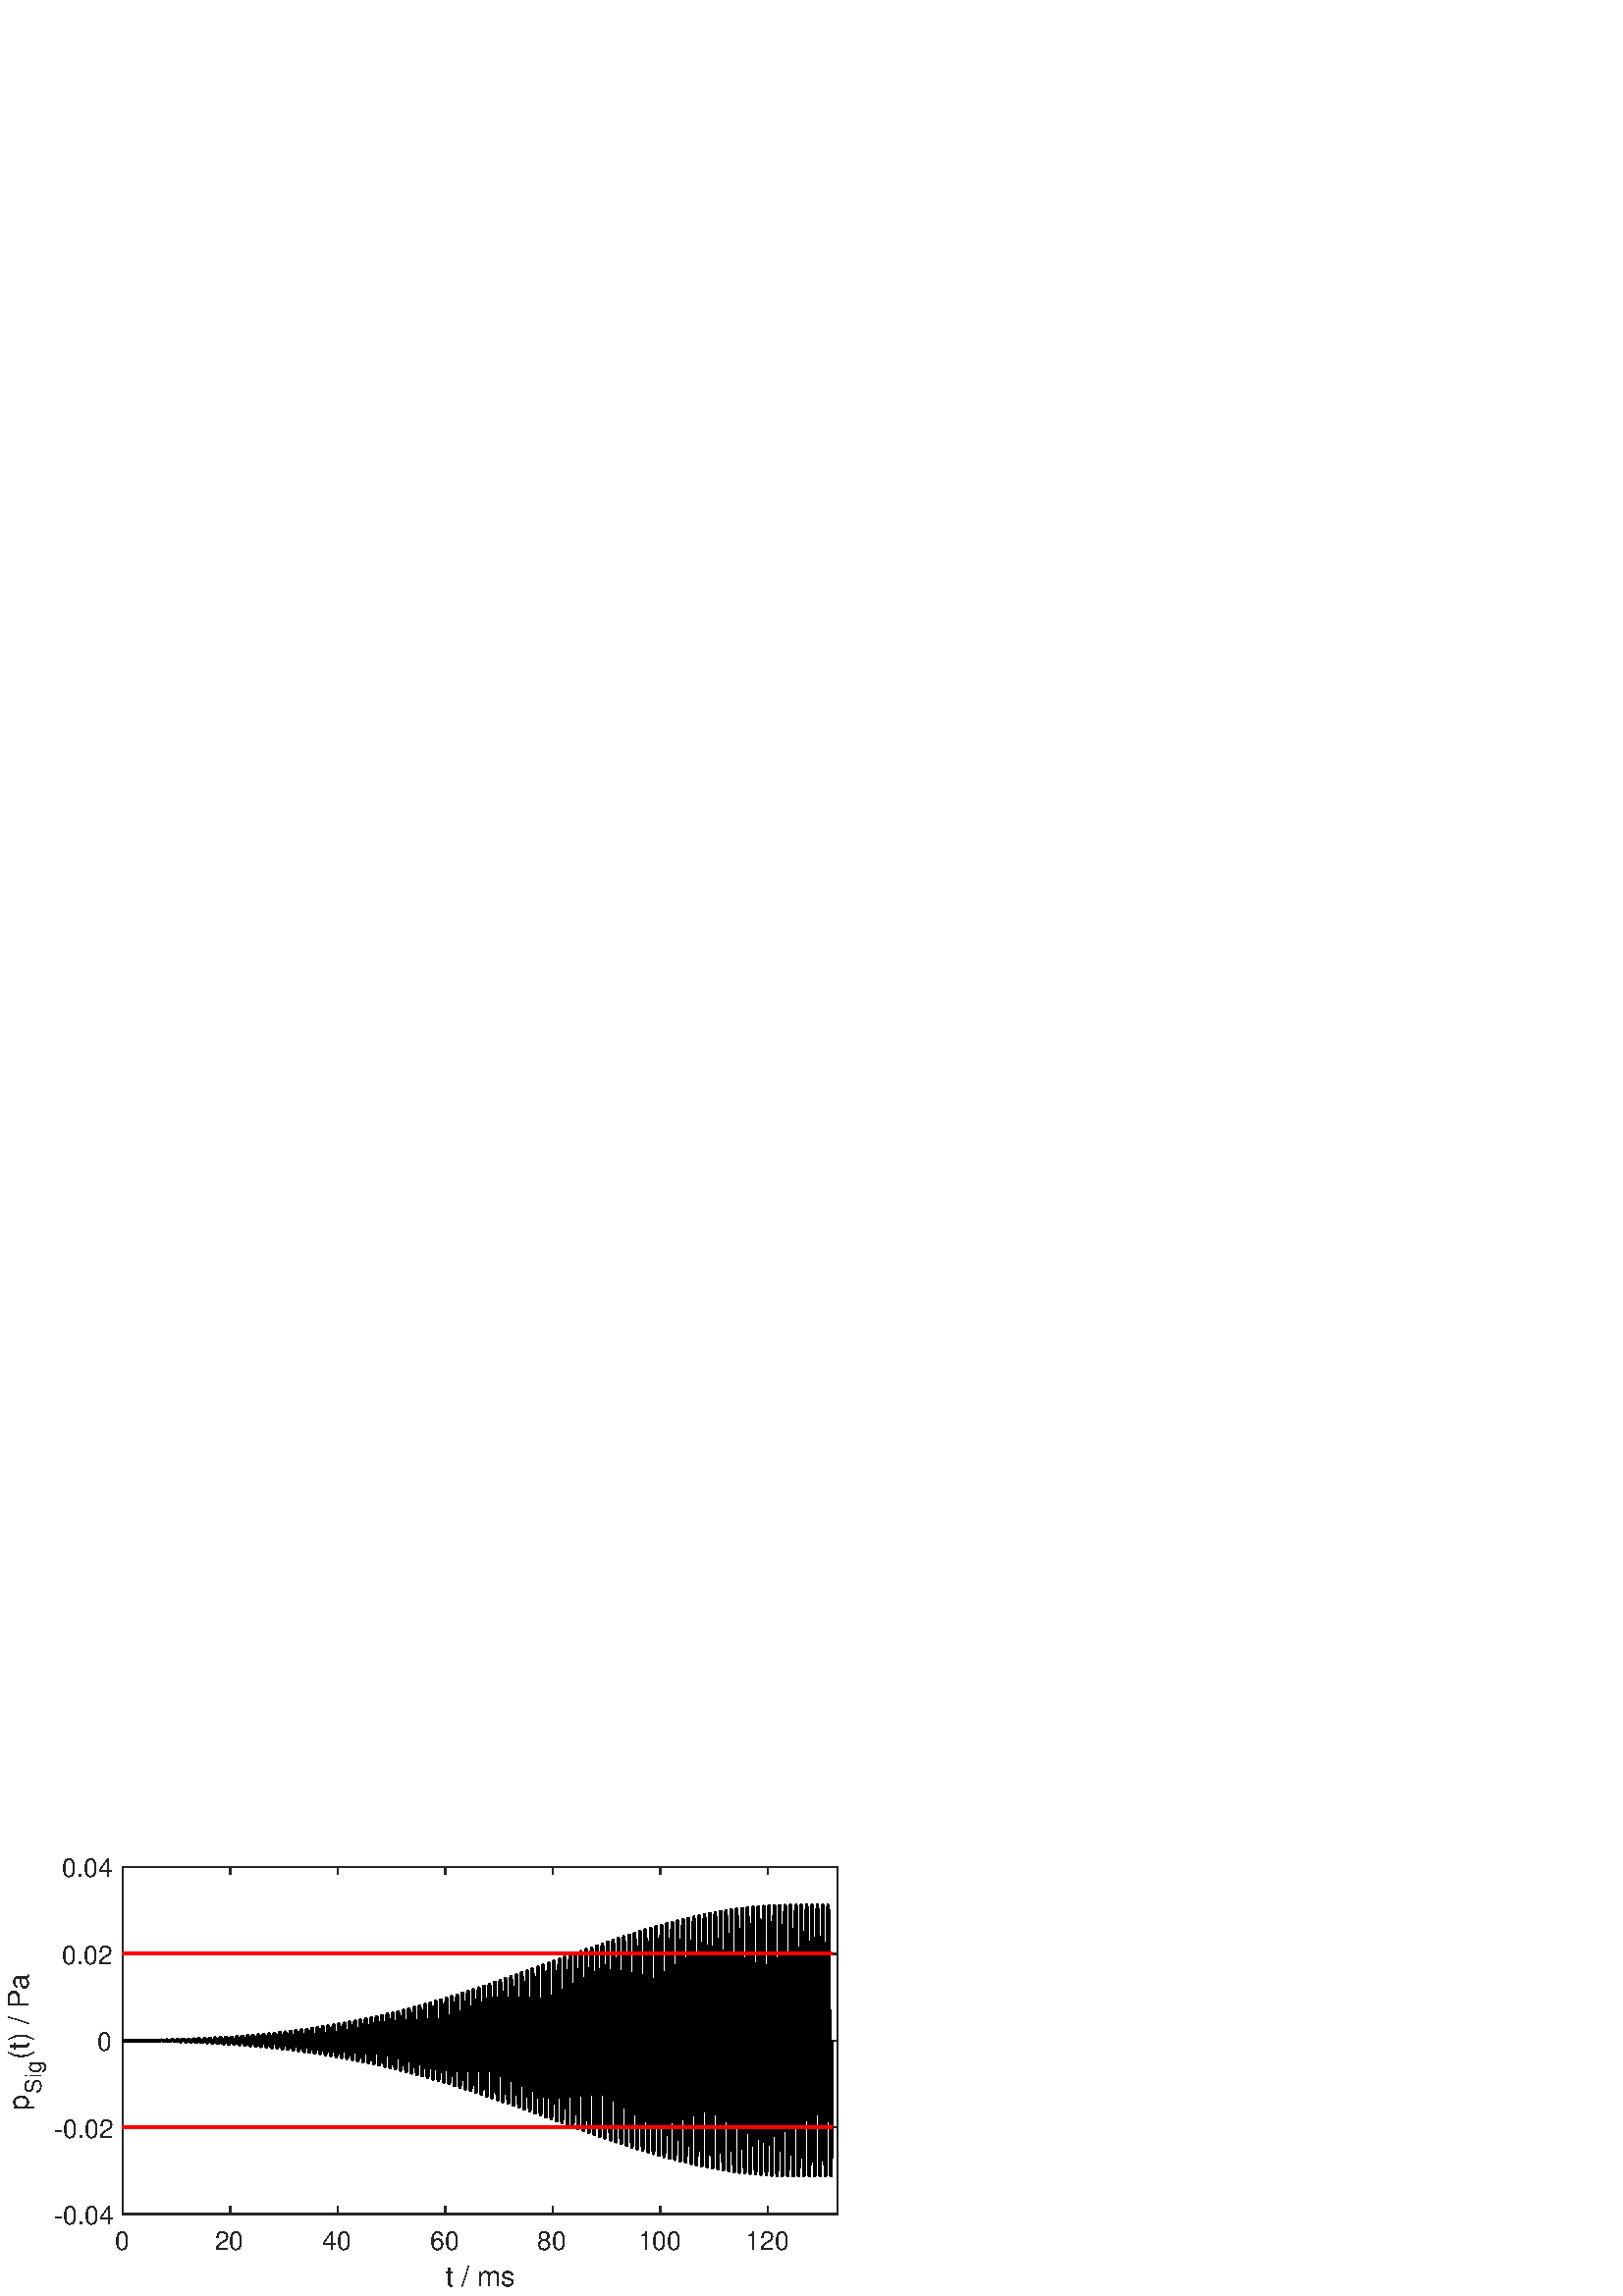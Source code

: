 %!PS-Adobe-3.0 EPSF-3.0
%%Pages: (atend)
%%BoundingBox:     2     3   308   161
%%LanguageLevel: 3
%%EndComments
%%BeginProlog
%%BeginResource: procset (Apache XML Graphics Std ProcSet) 1.2 0
%%Version: 1.2 0
%%Copyright: (Copyright 2001-2003,2010 The Apache Software Foundation. License terms: http://www.apache.org/licenses/LICENSE-2.0)
/bd{bind def}bind def
/ld{load def}bd
/GR/grestore ld
/GS/gsave ld
/RM/rmoveto ld
/C/curveto ld
/t/show ld
/L/lineto ld
/ML/setmiterlimit ld
/CT/concat ld
/f/fill ld
/N/newpath ld
/S/stroke ld
/CC/setcmykcolor ld
/A/ashow ld
/cp/closepath ld
/RC/setrgbcolor ld
/LJ/setlinejoin ld
/GC/setgray ld
/LW/setlinewidth ld
/M/moveto ld
/re {4 2 roll M
1 index 0 rlineto
0 exch rlineto
neg 0 rlineto
cp } bd
/_ctm matrix def
/_tm matrix def
/BT { _ctm currentmatrix pop matrix _tm copy pop 0 0 moveto } bd
/ET { _ctm setmatrix } bd
/iTm { _ctm setmatrix _tm concat } bd
/Tm { _tm astore pop iTm 0 0 moveto } bd
/ux 0.0 def
/uy 0.0 def
/F {
  /Tp exch def
  /Tf exch def
  Tf findfont Tp scalefont setfont
  /cf Tf def  /cs Tp def
} bd
/ULS {currentpoint /uy exch def /ux exch def} bd
/ULE {
  /Tcx currentpoint pop def
  gsave
  newpath
  cf findfont cs scalefont dup
  /FontMatrix get 0 get /Ts exch def /FontInfo get dup
  /UnderlinePosition get Ts mul /To exch def
  /UnderlineThickness get Ts mul /Tt exch def
  ux uy To add moveto  Tcx uy To add lineto
  Tt setlinewidth stroke
  grestore
} bd
/OLE {
  /Tcx currentpoint pop def
  gsave
  newpath
  cf findfont cs scalefont dup
  /FontMatrix get 0 get /Ts exch def /FontInfo get dup
  /UnderlinePosition get Ts mul /To exch def
  /UnderlineThickness get Ts mul /Tt exch def
  ux uy To add cs add moveto Tcx uy To add cs add lineto
  Tt setlinewidth stroke
  grestore
} bd
/SOE {
  /Tcx currentpoint pop def
  gsave
  newpath
  cf findfont cs scalefont dup
  /FontMatrix get 0 get /Ts exch def /FontInfo get dup
  /UnderlinePosition get Ts mul /To exch def
  /UnderlineThickness get Ts mul /Tt exch def
  ux uy To add cs 10 mul 26 idiv add moveto Tcx uy To add cs 10 mul 26 idiv add lineto
  Tt setlinewidth stroke
  grestore
} bd
/QT {
/Y22 exch store
/X22 exch store
/Y21 exch store
/X21 exch store
currentpoint
/Y21 load 2 mul add 3 div exch
/X21 load 2 mul add 3 div exch
/X21 load 2 mul /X22 load add 3 div
/Y21 load 2 mul /Y22 load add 3 div
/X22 load /Y22 load curveto
} bd
/SSPD {
dup length /d exch dict def
{
/v exch def
/k exch def
currentpagedevice k known {
/cpdv currentpagedevice k get def
v cpdv ne {
/upd false def
/nullv v type /nulltype eq def
/nullcpdv cpdv type /nulltype eq def
nullv nullcpdv or
{
/upd true def
} {
/sametype v type cpdv type eq def
sametype {
v type /arraytype eq {
/vlen v length def
/cpdvlen cpdv length def
vlen cpdvlen eq {
0 1 vlen 1 sub {
/i exch def
/obj v i get def
/cpdobj cpdv i get def
obj cpdobj ne {
/upd true def
exit
} if
} for
} {
/upd true def
} ifelse
} {
v type /dicttype eq {
v {
/dv exch def
/dk exch def
/cpddv cpdv dk get def
dv cpddv ne {
/upd true def
exit
} if
} forall
} {
/upd true def
} ifelse
} ifelse
} if
} ifelse
upd true eq {
d k v put
} if
} if
} if
} forall
d length 0 gt {
d setpagedevice
} if
} bd
/RE { % /NewFontName [NewEncodingArray] /FontName RE -
  findfont dup length dict begin
  {
    1 index /FID ne
    {def} {pop pop} ifelse
  } forall
  /Encoding exch def
  /FontName 1 index def
  currentdict definefont pop
  end
} bind def
%%EndResource
%%BeginResource: procset (Apache XML Graphics EPS ProcSet) 1.0 0
%%Version: 1.0 0
%%Copyright: (Copyright 2002-2003 The Apache Software Foundation. License terms: http://www.apache.org/licenses/LICENSE-2.0)
/BeginEPSF { %def
/b4_Inc_state save def         % Save state for cleanup
/dict_count countdictstack def % Count objects on dict stack
/op_count count 1 sub def      % Count objects on operand stack
userdict begin                 % Push userdict on dict stack
/showpage { } def              % Redefine showpage, { } = null proc
0 setgray 0 setlinecap         % Prepare graphics state
1 setlinewidth 0 setlinejoin
10 setmiterlimit [ ] 0 setdash newpath
/languagelevel where           % If level not equal to 1 then
{pop languagelevel             % set strokeadjust and
1 ne                           % overprint to their defaults.
{false setstrokeadjust false setoverprint
} if
} if
} bd
/EndEPSF { %def
count op_count sub {pop} repeat            % Clean up stacks
countdictstack dict_count sub {end} repeat
b4_Inc_state restore
} bd
%%EndResource
%FOPBeginFontDict
%%IncludeResource: font Courier-Oblique
%%IncludeResource: font Courier-BoldOblique
%%IncludeResource: font Courier-Bold
%%IncludeResource: font ZapfDingbats
%%IncludeResource: font Symbol
%%IncludeResource: font Helvetica
%%IncludeResource: font Helvetica-Oblique
%%IncludeResource: font Helvetica-Bold
%%IncludeResource: font Helvetica-BoldOblique
%%IncludeResource: font Times-Roman
%%IncludeResource: font Times-Italic
%%IncludeResource: font Times-Bold
%%IncludeResource: font Times-BoldItalic
%%IncludeResource: font Courier
%FOPEndFontDict
%%BeginResource: encoding WinAnsiEncoding
/WinAnsiEncoding [
/.notdef /.notdef /.notdef /.notdef /.notdef
/.notdef /.notdef /.notdef /.notdef /.notdef
/.notdef /.notdef /.notdef /.notdef /.notdef
/.notdef /.notdef /.notdef /.notdef /.notdef
/.notdef /.notdef /.notdef /.notdef /.notdef
/.notdef /.notdef /.notdef /.notdef /.notdef
/.notdef /.notdef /space /exclam /quotedbl
/numbersign /dollar /percent /ampersand /quotesingle
/parenleft /parenright /asterisk /plus /comma
/hyphen /period /slash /zero /one
/two /three /four /five /six
/seven /eight /nine /colon /semicolon
/less /equal /greater /question /at
/A /B /C /D /E
/F /G /H /I /J
/K /L /M /N /O
/P /Q /R /S /T
/U /V /W /X /Y
/Z /bracketleft /backslash /bracketright /asciicircum
/underscore /quoteleft /a /b /c
/d /e /f /g /h
/i /j /k /l /m
/n /o /p /q /r
/s /t /u /v /w
/x /y /z /braceleft /bar
/braceright /asciitilde /bullet /Euro /bullet
/quotesinglbase /florin /quotedblbase /ellipsis /dagger
/daggerdbl /circumflex /perthousand /Scaron /guilsinglleft
/OE /bullet /Zcaron /bullet /bullet
/quoteleft /quoteright /quotedblleft /quotedblright /bullet
/endash /emdash /asciitilde /trademark /scaron
/guilsinglright /oe /bullet /zcaron /Ydieresis
/space /exclamdown /cent /sterling /currency
/yen /brokenbar /section /dieresis /copyright
/ordfeminine /guillemotleft /logicalnot /sfthyphen /registered
/macron /degree /plusminus /twosuperior /threesuperior
/acute /mu /paragraph /middot /cedilla
/onesuperior /ordmasculine /guillemotright /onequarter /onehalf
/threequarters /questiondown /Agrave /Aacute /Acircumflex
/Atilde /Adieresis /Aring /AE /Ccedilla
/Egrave /Eacute /Ecircumflex /Edieresis /Igrave
/Iacute /Icircumflex /Idieresis /Eth /Ntilde
/Ograve /Oacute /Ocircumflex /Otilde /Odieresis
/multiply /Oslash /Ugrave /Uacute /Ucircumflex
/Udieresis /Yacute /Thorn /germandbls /agrave
/aacute /acircumflex /atilde /adieresis /aring
/ae /ccedilla /egrave /eacute /ecircumflex
/edieresis /igrave /iacute /icircumflex /idieresis
/eth /ntilde /ograve /oacute /ocircumflex
/otilde /odieresis /divide /oslash /ugrave
/uacute /ucircumflex /udieresis /yacute /thorn
/ydieresis
] def
%%EndResource
%FOPBeginFontReencode
/Courier-Oblique findfont
dup length dict begin
  {1 index /FID ne {def} {pop pop} ifelse} forall
  /Encoding WinAnsiEncoding def
  currentdict
end
/Courier-Oblique exch definefont pop
/Courier-BoldOblique findfont
dup length dict begin
  {1 index /FID ne {def} {pop pop} ifelse} forall
  /Encoding WinAnsiEncoding def
  currentdict
end
/Courier-BoldOblique exch definefont pop
/Courier-Bold findfont
dup length dict begin
  {1 index /FID ne {def} {pop pop} ifelse} forall
  /Encoding WinAnsiEncoding def
  currentdict
end
/Courier-Bold exch definefont pop
/Helvetica findfont
dup length dict begin
  {1 index /FID ne {def} {pop pop} ifelse} forall
  /Encoding WinAnsiEncoding def
  currentdict
end
/Helvetica exch definefont pop
/Helvetica-Oblique findfont
dup length dict begin
  {1 index /FID ne {def} {pop pop} ifelse} forall
  /Encoding WinAnsiEncoding def
  currentdict
end
/Helvetica-Oblique exch definefont pop
/Helvetica-Bold findfont
dup length dict begin
  {1 index /FID ne {def} {pop pop} ifelse} forall
  /Encoding WinAnsiEncoding def
  currentdict
end
/Helvetica-Bold exch definefont pop
/Helvetica-BoldOblique findfont
dup length dict begin
  {1 index /FID ne {def} {pop pop} ifelse} forall
  /Encoding WinAnsiEncoding def
  currentdict
end
/Helvetica-BoldOblique exch definefont pop
/Times-Roman findfont
dup length dict begin
  {1 index /FID ne {def} {pop pop} ifelse} forall
  /Encoding WinAnsiEncoding def
  currentdict
end
/Times-Roman exch definefont pop
/Times-Italic findfont
dup length dict begin
  {1 index /FID ne {def} {pop pop} ifelse} forall
  /Encoding WinAnsiEncoding def
  currentdict
end
/Times-Italic exch definefont pop
/Times-Bold findfont
dup length dict begin
  {1 index /FID ne {def} {pop pop} ifelse} forall
  /Encoding WinAnsiEncoding def
  currentdict
end
/Times-Bold exch definefont pop
/Times-BoldItalic findfont
dup length dict begin
  {1 index /FID ne {def} {pop pop} ifelse} forall
  /Encoding WinAnsiEncoding def
  currentdict
end
/Times-BoldItalic exch definefont pop
/Courier findfont
dup length dict begin
  {1 index /FID ne {def} {pop pop} ifelse} forall
  /Encoding WinAnsiEncoding def
  currentdict
end
/Courier exch definefont pop
%FOPEndFontReencode
%%EndProlog
%%Page: 1 1
%%PageBoundingBox: 0 0 340 170
%%BeginPageSetup
[1 0 0 -1 0 170] CT
%%EndPageSetup
GS
[0.749 0 0 0.749 0 -0.079] CT
1 GC
N
0 0 454 227 re
f
GR
GS
[0.749 0 0 0.749 0 -0.079] CT
1 GC
N
0 0 454 227 re
f
GR
GS
[0.749 0 0 0.749 0 -0.079] CT
1 GC
N
60 187 M
410 187 L
410 17 L
60 17 L
cp
f
GR
GS
[0.749 0 0 0.749 0 -0.079] CT
0.149 GC
2 setlinecap
1 LJ
0.667 LW
N
60 187 M
410 187 L
S
GR
GS
[0.749 0 0 0.749 0 -0.079] CT
0.149 GC
2 setlinecap
1 LJ
0.667 LW
N
60 17 M
410 17 L
S
GR
GS
[0.749 0 0 0.749 0 -0.079] CT
0.149 GC
2 setlinecap
1 LJ
0.667 LW
N
60 187 M
60 183.5 L
S
GR
GS
[0.749 0 0 0.749 0 -0.079] CT
0.149 GC
2 setlinecap
1 LJ
0.667 LW
N
112.632 187 M
112.632 183.5 L
S
GR
GS
[0.749 0 0 0.749 0 -0.079] CT
0.149 GC
2 setlinecap
1 LJ
0.667 LW
N
165.263 187 M
165.263 183.5 L
S
GR
GS
[0.749 0 0 0.749 0 -0.079] CT
0.149 GC
2 setlinecap
1 LJ
0.667 LW
N
217.895 187 M
217.895 183.5 L
S
GR
GS
[0.749 0 0 0.749 0 -0.079] CT
0.149 GC
2 setlinecap
1 LJ
0.667 LW
N
270.526 187 M
270.526 183.5 L
S
GR
GS
[0.749 0 0 0.749 0 -0.079] CT
0.149 GC
2 setlinecap
1 LJ
0.667 LW
N
323.158 187 M
323.158 183.5 L
S
GR
GS
[0.749 0 0 0.749 0 -0.079] CT
0.149 GC
2 setlinecap
1 LJ
0.667 LW
N
375.789 187 M
375.789 183.5 L
S
GR
GS
[0.749 0 0 0.749 0 -0.079] CT
0.149 GC
2 setlinecap
1 LJ
0.667 LW
N
60 17 M
60 20.5 L
S
GR
GS
[0.749 0 0 0.749 0 -0.079] CT
0.149 GC
2 setlinecap
1 LJ
0.667 LW
N
112.632 17 M
112.632 20.5 L
S
GR
GS
[0.749 0 0 0.749 0 -0.079] CT
0.149 GC
2 setlinecap
1 LJ
0.667 LW
N
165.263 17 M
165.263 20.5 L
S
GR
GS
[0.749 0 0 0.749 0 -0.079] CT
0.149 GC
2 setlinecap
1 LJ
0.667 LW
N
217.895 17 M
217.895 20.5 L
S
GR
GS
[0.749 0 0 0.749 0 -0.079] CT
0.149 GC
2 setlinecap
1 LJ
0.667 LW
N
270.526 17 M
270.526 20.5 L
S
GR
GS
[0.749 0 0 0.749 0 -0.079] CT
0.149 GC
2 setlinecap
1 LJ
0.667 LW
N
323.158 17 M
323.158 20.5 L
S
GR
GS
[0.749 0 0 0.749 0 -0.079] CT
0.149 GC
2 setlinecap
1 LJ
0.667 LW
N
375.789 17 M
375.789 20.5 L
S
GR
GS
[0.749 0 0 0.749 44.955 143.427] CT
0.149 GC
/Helvetica 12.667 F
GS
[1 0 0 1 0 0] CT
-4 13 moveto 
1 -1 scale
(0) t 
GR
GR
GS
[0.749 0 0 0.749 84.389 143.427] CT
0.149 GC
/Helvetica 12.667 F
GS
[1 0 0 1 0 0] CT
-7.5 13 moveto 
1 -1 scale
(20) t 
GR
GR
GS
[0.749 0 0 0.749 123.823 143.427] CT
0.149 GC
/Helvetica 12.667 F
GS
[1 0 0 1 0 0] CT
-7.5 13 moveto 
1 -1 scale
(40) t 
GR
GR
GS
[0.749 0 0 0.749 163.257 143.427] CT
0.149 GC
/Helvetica 12.667 F
GS
[1 0 0 1 0 0] CT
-7.5 13 moveto 
1 -1 scale
(60) t 
GR
GR
GS
[0.749 0 0 0.749 202.691 143.427] CT
0.149 GC
/Helvetica 12.667 F
GS
[1 0 0 1 0 0] CT
-7.5 13 moveto 
1 -1 scale
(80) t 
GR
GR
GS
[0.749 0 0 0.749 242.125 143.427] CT
0.149 GC
/Helvetica 12.667 F
GS
[1 0 0 1 0 0] CT
-11 13 moveto 
1 -1 scale
(100) t 
GR
GR
GS
[0.749 0 0 0.749 281.559 143.427] CT
0.149 GC
/Helvetica 12.667 F
GS
[1 0 0 1 0 0] CT
-11 13 moveto 
1 -1 scale
(120) t 
GR
GR
GS
[0.749 0 0 0.749 176.073 155.764] CT
0.149 GC
/Helvetica 13.933 F
GS
[1 0 0 1 0 0] CT
-17 14 moveto 
1 -1 scale
(t / ms) t 
GR
GR
GS
[0.749 0 0 0.749 0 -0.079] CT
0.149 GC
2 setlinecap
1 LJ
0.667 LW
N
60 187 M
60 17 L
S
GR
GS
[0.749 0 0 0.749 0 -0.079] CT
0.149 GC
2 setlinecap
1 LJ
0.667 LW
N
410 187 M
410 17 L
S
GR
GS
[0.749 0 0 0.749 0 -0.079] CT
0.149 GC
2 setlinecap
1 LJ
0.667 LW
N
60 187 M
63.5 187 L
S
GR
GS
[0.749 0 0 0.749 0 -0.079] CT
0.149 GC
2 setlinecap
1 LJ
0.667 LW
N
60 144.5 M
63.5 144.5 L
S
GR
GS
[0.749 0 0 0.749 0 -0.079] CT
0.149 GC
2 setlinecap
1 LJ
0.667 LW
N
60 102 M
63.5 102 L
S
GR
GS
[0.749 0 0 0.749 0 -0.079] CT
0.149 GC
2 setlinecap
1 LJ
0.667 LW
N
60 59.5 M
63.5 59.5 L
S
GR
GS
[0.749 0 0 0.749 0 -0.079] CT
0.149 GC
2 setlinecap
1 LJ
0.667 LW
N
60 17 M
63.5 17 L
S
GR
GS
[0.749 0 0 0.749 0 -0.079] CT
0.149 GC
2 setlinecap
1 LJ
0.667 LW
N
410 187 M
406.5 187 L
S
GR
GS
[0.749 0 0 0.749 0 -0.079] CT
0.149 GC
2 setlinecap
1 LJ
0.667 LW
N
410 144.5 M
406.5 144.5 L
S
GR
GS
[0.749 0 0 0.749 0 -0.079] CT
0.149 GC
2 setlinecap
1 LJ
0.667 LW
N
410 102 M
406.5 102 L
S
GR
GS
[0.749 0 0 0.749 0 -0.079] CT
0.149 GC
2 setlinecap
1 LJ
0.667 LW
N
410 59.5 M
406.5 59.5 L
S
GR
GS
[0.749 0 0 0.749 0 -0.079] CT
0.149 GC
2 setlinecap
1 LJ
0.667 LW
N
410 17 M
406.5 17 L
S
GR
GS
[0.749 0 0 0.749 41.558 140.03] CT
0.149 GC
/Helvetica 12.667 F
GS
[1 0 0 1 0 0] CT
-29 5 moveto 
1 -1 scale
(-0.04) t 
GR
GR
GS
[0.749 0 0 0.749 41.558 108.187] CT
0.149 GC
/Helvetica 12.667 F
GS
[1 0 0 1 0 0] CT
-29 5 moveto 
1 -1 scale
(-0.02) t 
GR
GR
GS
[0.749 0 0 0.749 41.558 76.344] CT
0.149 GC
/Helvetica 12.667 F
GS
[1 0 0 1 0 0] CT
-8 5 moveto 
1 -1 scale
(0) t 
GR
GR
GS
[0.749 0 0 0.749 41.558 44.501] CT
0.149 GC
/Helvetica 12.667 F
GS
[1 0 0 1 0 0] CT
-25 5 moveto 
1 -1 scale
(0.02) t 
GR
GR
GS
[0.749 0 0 0.749 41.558 12.658] CT
0.149 GC
/Helvetica 12.667 F
GS
[1 0 0 1 0 0] CT
-25 5 moveto 
1 -1 scale
(0.04) t 
GR
GR
GS
[0 -0.749 0.749 0 10.489 101.819] CT
0.149 GC
/Helvetica 13.933 F
GS
[1 0 0 1 0 0] CT
0 0 moveto 
1 -1 scale
(p) t 
GR
GR
GS
[0 -0.749 0.749 0 14.985 95.825] CT
0.149 GC
/Helvetica 11.147 F
GS
[1 0 0 1 0 0] CT
0 0 moveto 
1 -1 scale
(Sig) t 
GR
GR
GS
[0 -0.749 0.749 0 10.489 83.088] CT
0.149 GC
/Helvetica 13.933 F
GS
[1 0 0 1 0 0] CT
0 0 moveto 
1 -1 scale
(\(t\) / Pa) t 
GR
GR
GS
[0.749 0 0 0.749 0 -0.079] CT
1 LJ
1.333 LW
N
60 102 M
60.132 102 L
60.263 102 L
60.395 102 L
60.526 102 L
60.658 102 L
60.789 102 L
60.921 102 L
61.053 102 L
61.184 102 L
61.316 102 L
61.447 102 L
61.579 102.001 L
61.711 102.001 L
61.842 102.002 L
61.974 102.002 L
62.105 102.002 L
62.237 102.002 L
62.368 102.002 L
62.5 102.001 L
62.632 102 L
62.763 101.999 L
62.895 101.997 L
63.026 101.996 L
63.158 101.995 L
63.289 101.994 L
63.421 101.994 L
63.553 101.994 L
63.684 101.996 L
63.816 101.998 L
63.947 102 L
64.079 102.003 L
64.211 102.006 L
64.342 102.008 L
64.474 102.01 L
64.605 102.012 L
64.737 102.012 L
64.868 102.01 L
65 102.008 L
65.132 102.004 L
65.263 102 L
65.395 101.995 L
65.526 101.99 L
65.658 101.986 L
65.789 101.983 L
65.921 101.981 L
66.053 101.981 L
66.184 101.983 L
66.316 101.987 L
66.447 101.993 L
66.579 102 L
66.711 102.008 L
66.842 102.015 L
66.974 102.021 L
67.105 102.026 L
67.237 102.028 L
67.368 102.028 L
67.5 102.025 L
67.632 102.019 L
67.763 102.01 L
67.895 102 L
68.026 101.989 L
68.158 101.979 L
68.289 101.97 L
68.421 101.963 L
68.553 101.96 L
68.684 101.961 L
68.816 101.966 L
68.947 101.974 L
69.079 101.986 L
69.211 102 L
69.342 102.015 L
69.474 102.029 L
69.605 102.041 L
69.737 102.049 L
69.868 102.053 L
70 102.052 L
70.132 102.045 L
70.263 102.034 L
70.395 102.018 L
70.526 102 L
70.658 101.981 L
70.789 101.963 L
70.921 101.947 L
71.053 101.937 L
71.184 101.932 L
71.316 101.934 L
71.447 101.942 L
71.579 101.957 L
71.711 101.977 L
71.842 102 L
71.974 102.024 L
72.105 102.047 L
72.237 102.066 L
72.368 102.079 L
72.5 102.085 L
72.632 102.083 L
72.763 102.072 L
72.895 102.053 L
73.026 102.029 L
73.158 102 L
73.289 101.97 L
73.421 101.942 L
73.553 101.919 L
73.684 101.903 L
73.816 101.896 L
73.947 101.899 L
74.079 101.912 L
74.211 101.935 L
74.342 101.965 L
74.474 102 L
74.605 102.036 L
74.737 102.07 L
74.868 102.098 L
75 102.117 L
75.132 102.125 L
75.263 102.121 L
75.395 102.105 L
75.526 102.078 L
75.658 102.041 L
75.789 102 L
75.921 101.957 L
76.053 101.917 L
76.184 101.884 L
76.316 101.861 L
76.447 101.852 L
76.579 101.857 L
76.711 101.876 L
76.842 101.909 L
76.974 101.951 L
77.105 102 L
77.237 102.05 L
77.368 102.097 L
77.5 102.136 L
77.632 102.162 L
77.763 102.173 L
77.895 102.167 L
78.026 102.144 L
78.158 102.106 L
78.289 102.057 L
78.421 102 L
78.553 101.942 L
78.684 101.887 L
78.816 101.843 L
78.947 101.812 L
79.079 101.8 L
79.211 101.807 L
79.342 101.834 L
79.474 101.877 L
79.605 101.935 L
79.737 102 L
79.868 102.067 L
80 102.129 L
80.132 102.18 L
80.263 102.215 L
80.395 102.229 L
80.526 102.221 L
80.658 102.19 L
80.789 102.14 L
80.921 102.075 L
81.053 102 L
81.184 101.924 L
81.316 101.853 L
81.447 101.795 L
81.579 101.756 L
81.711 101.74 L
81.842 101.75 L
81.974 101.785 L
82.105 101.842 L
82.237 101.916 L
82.368 102 L
82.5 102.086 L
82.632 102.166 L
82.763 102.231 L
82.895 102.275 L
83.026 102.293 L
83.158 102.282 L
83.289 102.243 L
83.421 102.178 L
83.553 102.095 L
83.684 102 L
83.816 101.903 L
83.947 101.814 L
84.079 101.74 L
84.211 101.691 L
84.342 101.672 L
84.474 101.685 L
84.605 101.729 L
84.737 101.801 L
84.868 101.894 L
85 102 L
85.132 102.108 L
85.263 102.208 L
85.395 102.289 L
85.526 102.344 L
85.658 102.365 L
85.789 102.351 L
85.921 102.302 L
86.053 102.221 L
86.184 102.118 L
86.316 102 L
86.447 101.88 L
86.579 101.769 L
86.711 101.679 L
86.842 101.619 L
86.974 101.596 L
87.105 101.611 L
87.237 101.666 L
87.368 101.755 L
87.5 101.87 L
87.632 102 L
87.763 102.133 L
87.895 102.255 L
88.026 102.354 L
88.158 102.42 L
88.289 102.446 L
88.421 102.428 L
88.553 102.368 L
88.684 102.27 L
88.816 102.143 L
88.947 102 L
89.079 101.854 L
89.211 101.72 L
89.342 101.611 L
89.474 101.539 L
89.605 101.511 L
89.737 101.53 L
89.868 101.597 L
90 101.704 L
90.132 101.843 L
90.263 102 L
90.395 102.16 L
90.526 102.306 L
90.658 102.426 L
90.789 102.505 L
90.921 102.535 L
91.053 102.514 L
91.184 102.441 L
91.316 102.323 L
91.447 102.171 L
91.579 102 L
91.711 101.826 L
91.842 101.666 L
91.974 101.536 L
92.105 101.45 L
92.237 101.417 L
92.368 101.441 L
92.5 101.52 L
92.632 101.648 L
92.763 101.814 L
92.895 102 L
93.026 102.189 L
93.158 102.363 L
93.289 102.504 L
93.421 102.598 L
93.553 102.634 L
93.684 102.607 L
93.816 102.521 L
93.947 102.382 L
94.079 102.202 L
94.211 102 L
94.342 101.795 L
94.474 101.606 L
94.605 101.454 L
94.737 101.353 L
94.868 101.314 L
95 101.342 L
95.132 101.436 L
95.263 101.587 L
95.395 101.781 L
95.526 102 L
95.658 102.222 L
95.789 102.426 L
95.921 102.59 L
96.053 102.699 L
96.184 102.741 L
96.316 102.71 L
96.447 102.609 L
96.579 102.445 L
96.711 102.236 L
96.842 102 L
96.974 101.761 L
97.105 101.541 L
97.237 101.364 L
97.368 101.246 L
97.5 101.202 L
97.632 101.235 L
97.763 101.345 L
97.895 101.521 L
98.026 101.746 L
98.158 102 L
98.289 102.258 L
98.421 102.494 L
98.553 102.684 L
98.684 102.81 L
98.816 102.858 L
98.947 102.822 L
99.079 102.704 L
99.211 102.515 L
99.342 102.273 L
99.474 102 L
99.605 101.724 L
99.737 101.47 L
99.868 101.266 L
100 101.131 L
100.132 101.08 L
100.263 101.119 L
100.395 101.246 L
100.526 101.448 L
100.658 101.708 L
100.789 102 L
100.921 102.296 L
101.053 102.567 L
101.184 102.786 L
101.316 102.93 L
101.447 102.984 L
101.579 102.942 L
101.711 102.807 L
101.842 102.59 L
101.974 102.312 L
102.105 102 L
102.237 101.684 L
102.368 101.394 L
102.5 101.161 L
102.632 101.007 L
102.763 100.949 L
102.895 100.994 L
103.026 101.139 L
103.158 101.37 L
103.289 101.667 L
103.421 102 L
103.553 102.338 L
103.684 102.646 L
103.816 102.895 L
103.947 103.059 L
104.079 103.12 L
104.211 103.072 L
104.342 102.918 L
104.474 102.671 L
104.605 102.355 L
104.737 102 L
104.868 101.641 L
105 101.312 L
105.132 101.047 L
105.263 100.873 L
105.395 100.808 L
105.526 100.859 L
105.658 101.024 L
105.789 101.286 L
105.921 101.622 L
106.053 102 L
106.184 102.382 L
106.316 102.731 L
106.447 103.013 L
106.579 103.198 L
106.711 103.267 L
106.842 103.212 L
106.974 103.037 L
107.105 102.758 L
107.237 102.401 L
107.368 102 L
107.5 101.594 L
107.632 101.224 L
107.763 100.925 L
107.895 100.729 L
108.026 100.656 L
108.158 100.714 L
108.289 100.9 L
108.421 101.196 L
108.553 101.575 L
108.684 102 L
108.816 102.43 L
108.947 102.823 L
109.079 103.139 L
109.211 103.346 L
109.342 103.424 L
109.474 103.362 L
109.605 103.165 L
109.737 102.851 L
109.868 102.45 L
110 102 L
110.132 101.545 L
110.263 101.129 L
110.395 100.795 L
110.526 100.576 L
110.658 100.494 L
110.789 100.56 L
110.921 100.768 L
111.053 101.1 L
111.184 101.524 L
111.316 102 L
111.447 102.481 L
111.579 102.92 L
111.711 103.273 L
111.842 103.505 L
111.974 103.591 L
112.105 103.522 L
112.237 103.301 L
112.368 102.951 L
112.5 102.502 L
112.632 102 L
112.763 101.492 L
112.895 101.029 L
113.026 100.656 L
113.158 100.411 L
113.289 100.321 L
113.421 100.394 L
113.553 100.627 L
113.684 100.997 L
113.816 101.47 L
113.947 102 L
114.079 102.536 L
114.211 103.024 L
114.342 103.417 L
114.474 103.675 L
114.605 103.77 L
114.737 103.692 L
114.868 103.447 L
115 103.057 L
115.132 102.558 L
115.263 102 L
115.395 101.436 L
115.526 100.921 L
115.658 100.508 L
115.789 100.237 L
115.921 100.136 L
116.053 100.219 L
116.184 100.477 L
116.316 100.888 L
116.447 101.412 L
116.579 102 L
116.711 102.594 L
116.842 103.135 L
116.974 103.57 L
117.105 103.855 L
117.237 103.96 L
117.368 103.873 L
117.5 103.602 L
117.632 103.169 L
117.763 102.618 L
117.895 102 L
118.026 101.376 L
118.158 100.807 L
118.289 100.35 L
118.421 100.051 L
118.553 99.941 L
118.684 100.032 L
118.816 100.318 L
118.947 100.772 L
119.079 101.351 L
119.211 102 L
119.342 102.655 L
119.474 103.252 L
119.605 103.732 L
119.737 104.046 L
119.868 104.162 L
120 104.066 L
120.132 103.766 L
120.263 103.289 L
120.395 102.681 L
120.526 102 L
120.658 101.313 L
120.789 100.686 L
120.921 100.183 L
121.053 99.854 L
121.184 99.733 L
121.316 99.834 L
121.447 100.148 L
121.579 100.648 L
121.711 101.286 L
121.842 102 L
121.974 102.721 L
122.105 103.377 L
122.237 103.904 L
122.368 104.249 L
122.5 104.376 L
122.632 104.27 L
122.763 103.94 L
122.895 103.416 L
123.026 102.748 L
123.158 102 L
123.289 101.245 L
123.421 100.558 L
123.553 100.006 L
123.684 99.645 L
123.816 99.513 L
123.947 99.624 L
124.079 99.97 L
124.211 100.518 L
124.342 101.217 L
124.474 102 L
124.605 102.79 L
124.737 103.509 L
124.868 104.086 L
125 104.463 L
125.132 104.602 L
125.263 104.486 L
125.395 104.124 L
125.526 103.55 L
125.658 102.818 L
125.789 102 L
125.921 101.174 L
126.053 100.422 L
126.184 99.819 L
126.316 99.425 L
126.447 99.28 L
126.579 99.402 L
126.711 99.78 L
126.842 100.38 L
126.974 101.145 L
127.105 102 L
127.237 102.863 L
127.368 103.648 L
127.5 104.278 L
127.632 104.69 L
127.763 104.841 L
127.895 104.713 L
128.026 104.318 L
128.158 103.691 L
128.289 102.893 L
128.421 102 L
128.553 101.099 L
128.684 100.279 L
128.816 99.622 L
128.947 99.192 L
129.079 99.035 L
129.211 99.168 L
129.342 99.581 L
129.474 100.235 L
129.605 101.068 L
129.737 102 L
129.868 102.94 L
130 103.795 L
130.132 104.481 L
130.263 104.929 L
130.395 105.093 L
130.526 104.953 L
130.658 104.523 L
130.789 103.841 L
130.921 102.972 L
131.053 102 L
131.184 101.02 L
131.316 100.129 L
131.447 99.414 L
131.579 98.947 L
131.711 98.777 L
131.842 98.922 L
131.974 99.371 L
132.105 100.082 L
132.237 100.987 L
132.368 102 L
132.5 103.021 L
132.632 103.95 L
132.763 104.695 L
132.895 105.181 L
133.026 105.358 L
133.158 105.206 L
133.289 104.739 L
133.421 103.998 L
133.553 103.055 L
133.684 102 L
133.816 100.937 L
133.947 99.97 L
134.079 99.195 L
134.211 98.689 L
134.342 98.504 L
134.474 98.662 L
134.605 99.149 L
134.737 99.921 L
134.868 100.903 L
135 102 L
135.132 103.106 L
135.263 104.112 L
135.395 104.919 L
135.526 105.445 L
135.658 105.637 L
135.789 105.472 L
135.921 104.965 L
136.053 104.163 L
136.184 103.142 L
136.316 102 L
136.447 100.85 L
136.579 99.803 L
136.711 98.964 L
136.842 98.418 L
136.974 98.219 L
137.105 98.39 L
137.237 98.917 L
137.368 99.751 L
137.5 100.813 L
137.632 102 L
137.763 103.196 L
137.895 104.283 L
138.026 105.155 L
138.158 105.723 L
138.289 105.93 L
138.421 105.752 L
138.553 105.203 L
138.684 104.336 L
138.816 103.233 L
138.947 102 L
139.079 100.758 L
139.211 99.628 L
139.342 98.723 L
139.474 98.133 L
139.605 97.919 L
139.737 98.104 L
139.868 98.673 L
140 99.574 L
140.132 100.72 L
140.263 102 L
140.395 103.29 L
140.526 104.463 L
140.658 105.402 L
140.789 106.015 L
140.921 106.237 L
141.053 106.044 L
141.184 105.453 L
141.316 104.518 L
141.447 103.329 L
141.579 102 L
141.711 100.661 L
141.842 99.444 L
141.974 98.47 L
142.105 97.835 L
142.237 97.604 L
142.368 97.804 L
142.5 98.418 L
142.632 99.388 L
142.763 100.622 L
142.895 102 L
143.026 103.388 L
143.158 104.651 L
143.289 105.661 L
143.421 106.32 L
143.553 106.559 L
143.684 106.351 L
143.816 105.715 L
143.947 104.709 L
144.079 103.429 L
144.211 102 L
144.342 100.561 L
144.474 99.252 L
144.605 98.204 L
144.737 97.522 L
144.868 97.275 L
145 97.49 L
145.132 98.15 L
145.263 99.193 L
145.395 100.519 L
145.526 102 L
145.658 103.492 L
145.789 104.847 L
145.921 105.933 L
146.053 106.639 L
146.184 106.895 L
146.316 106.672 L
146.447 105.988 L
146.579 104.908 L
146.711 103.534 L
146.842 102 L
146.974 100.455 L
147.105 99.051 L
147.237 97.927 L
147.368 97.195 L
147.5 96.93 L
147.632 97.162 L
147.763 97.87 L
147.895 98.989 L
148.026 100.412 L
148.158 102 L
148.289 103.599 L
148.421 105.053 L
148.553 106.216 L
148.684 106.974 L
148.816 107.247 L
148.947 107.008 L
149.079 106.274 L
149.211 105.116 L
149.342 103.644 L
149.474 102 L
149.605 100.345 L
149.737 98.841 L
149.868 97.637 L
150 96.854 L
150.132 96.571 L
150.263 96.819 L
150.395 97.578 L
150.526 98.776 L
150.658 100.299 L
150.789 102 L
150.921 103.712 L
151.053 105.267 L
151.184 106.512 L
151.316 107.322 L
151.447 107.615 L
151.579 107.358 L
151.711 106.573 L
151.842 105.334 L
151.974 103.758 L
152.105 102 L
152.237 100.23 L
152.368 98.622 L
152.5 97.335 L
152.632 96.498 L
152.763 96.195 L
152.895 96.461 L
153.026 97.273 L
153.158 98.554 L
153.289 100.183 L
153.421 102 L
153.553 103.829 L
153.684 105.491 L
153.816 106.821 L
153.947 107.686 L
154.079 107.998 L
154.211 107.723 L
154.342 106.884 L
154.474 105.56 L
154.605 103.878 L
154.737 102 L
154.868 100.11 L
155 98.393 L
155.132 97.02 L
155.263 96.126 L
155.395 95.804 L
155.526 96.089 L
155.658 96.955 L
155.789 98.323 L
155.921 100.061 L
156.053 102 L
156.184 103.952 L
156.316 105.724 L
156.447 107.143 L
156.579 108.065 L
156.711 108.397 L
156.842 108.104 L
156.974 107.209 L
157.105 105.796 L
157.237 104.002 L
157.368 102 L
157.5 99.985 L
157.632 98.155 L
157.763 96.692 L
157.895 95.74 L
158.026 95.397 L
158.158 95.7 L
158.289 96.624 L
158.421 98.082 L
158.553 99.934 L
158.684 102 L
158.816 104.079 L
158.947 105.967 L
159.079 107.478 L
159.211 108.459 L
159.342 108.813 L
159.474 108.5 L
159.605 107.546 L
159.737 106.042 L
159.868 104.132 L
160 102 L
160.132 99.855 L
160.263 97.908 L
160.395 96.35 L
160.526 95.338 L
160.658 94.973 L
160.789 95.297 L
160.921 96.28 L
161.053 97.832 L
161.184 99.802 L
161.316 102 L
161.447 104.212 L
161.579 106.22 L
161.711 107.826 L
161.842 108.869 L
161.974 109.245 L
162.105 108.911 L
162.237 107.897 L
162.368 106.297 L
162.5 104.266 L
162.632 102 L
162.763 99.72 L
162.895 97.65 L
163.026 95.995 L
163.158 94.92 L
163.289 94.533 L
163.421 94.877 L
163.553 95.923 L
163.684 97.571 L
163.816 99.665 L
163.947 102 L
164.079 104.349 L
164.211 106.482 L
164.342 108.187 L
164.474 109.295 L
164.605 109.693 L
164.737 109.339 L
164.868 108.261 L
165 106.563 L
165.132 104.406 L
165.263 102 L
165.395 99.58 L
165.526 97.383 L
165.658 95.627 L
165.789 94.486 L
165.921 94.076 L
166.053 94.442 L
166.184 95.552 L
166.316 97.301 L
166.447 99.522 L
166.579 102 L
166.711 104.492 L
166.842 106.754 L
166.974 108.562 L
167.105 109.737 L
167.237 110.159 L
167.368 109.782 L
167.5 108.639 L
167.632 106.838 L
167.763 104.551 L
167.895 102 L
168.026 99.435 L
168.158 97.106 L
168.289 95.245 L
168.421 94.036 L
168.553 93.602 L
168.684 93.99 L
168.816 95.167 L
168.947 97.021 L
169.079 99.375 L
169.211 102 L
169.342 104.64 L
169.474 107.036 L
169.605 108.951 L
169.737 110.195 L
169.868 110.641 L
170 110.242 L
170.132 109.031 L
170.263 107.123 L
170.395 104.701 L
170.526 102 L
170.658 99.284 L
170.789 96.819 L
170.921 94.849 L
171.053 93.57 L
171.184 93.111 L
171.316 93.522 L
171.447 94.768 L
171.579 96.731 L
171.711 99.222 L
171.842 102 L
171.974 104.793 L
172.105 107.328 L
172.237 109.354 L
172.368 110.669 L
172.5 111.141 L
172.632 110.718 L
172.763 109.436 L
172.895 107.418 L
173.026 104.856 L
173.158 102 L
173.289 99.128 L
173.421 96.522 L
173.553 94.439 L
173.684 93.087 L
173.816 92.603 L
173.947 93.038 L
174.079 94.356 L
174.211 96.431 L
174.342 99.064 L
174.474 102 L
174.605 104.952 L
174.737 107.631 L
174.868 109.771 L
175 111.16 L
175.132 111.658 L
175.263 111.21 L
175.395 109.856 L
175.526 107.723 L
175.658 105.017 L
175.789 102 L
175.921 98.967 L
176.053 96.215 L
176.184 94.015 L
176.316 92.588 L
176.447 92.077 L
176.579 92.537 L
176.711 93.929 L
176.842 96.12 L
176.974 98.901 L
177.105 102 L
177.237 105.116 L
177.368 107.943 L
177.5 110.202 L
177.632 111.667 L
177.763 112.192 L
177.895 111.719 L
178.026 110.29 L
178.158 108.039 L
178.289 105.183 L
178.421 102 L
178.553 98.8 L
178.684 95.897 L
178.816 93.578 L
178.947 92.073 L
179.079 91.534 L
179.211 92.02 L
179.342 93.488 L
179.474 95.8 L
179.605 98.732 L
179.737 102 L
179.868 105.285 L
180 108.266 L
180.132 110.647 L
180.263 112.191 L
180.395 112.744 L
180.526 112.245 L
180.658 110.737 L
180.789 108.365 L
180.921 105.355 L
181.053 102 L
181.184 98.628 L
181.316 95.569 L
181.447 93.126 L
181.579 91.541 L
181.711 90.974 L
181.842 91.486 L
181.974 93.034 L
182.105 95.469 L
182.237 98.557 L
182.368 102 L
182.5 105.46 L
182.632 108.599 L
182.763 111.106 L
182.895 112.732 L
183.026 113.313 L
183.158 112.787 L
183.289 111.199 L
183.421 108.701 L
183.553 105.532 L
183.684 102 L
183.816 98.45 L
183.947 95.231 L
184.079 92.66 L
184.211 90.992 L
184.342 90.396 L
184.474 90.936 L
184.605 92.565 L
184.737 95.128 L
184.868 98.378 L
185 102 L
185.132 105.64 L
185.263 108.942 L
185.395 111.579 L
185.526 113.289 L
185.658 113.899 L
185.789 113.345 L
185.921 111.675 L
186.053 109.047 L
186.184 105.714 L
186.316 102 L
186.447 98.267 L
186.579 94.883 L
186.711 92.18 L
186.842 90.427 L
186.974 89.801 L
187.105 90.369 L
187.237 92.082 L
187.368 94.776 L
187.5 98.193 L
187.632 102 L
187.763 105.826 L
187.895 109.295 L
188.026 112.066 L
188.158 113.862 L
188.289 114.503 L
188.421 113.92 L
188.553 112.165 L
188.684 109.403 L
188.816 105.902 L
188.947 102 L
189.079 98.079 L
189.211 94.524 L
189.342 91.685 L
189.474 89.845 L
189.605 89.188 L
189.737 89.786 L
189.868 91.585 L
190 94.415 L
190.132 98.002 L
190.263 102 L
190.395 106.017 L
190.526 109.659 L
190.658 112.567 L
190.789 114.452 L
190.921 115.125 L
191.053 114.512 L
191.184 112.669 L
191.316 109.77 L
191.447 106.095 L
191.579 102 L
191.711 97.886 L
191.842 94.155 L
191.974 91.177 L
192.105 89.247 L
192.237 88.558 L
192.368 89.186 L
192.5 91.074 L
192.632 94.043 L
192.763 97.807 L
192.895 102 L
193.026 106.213 L
193.158 110.033 L
193.289 113.082 L
193.421 115.059 L
193.553 115.763 L
193.684 115.12 L
193.816 113.187 L
193.947 110.147 L
194.079 106.293 L
194.211 102 L
194.342 97.687 L
194.474 93.776 L
194.605 90.655 L
194.737 88.632 L
194.868 87.911 L
195 88.569 L
195.132 90.549 L
195.263 93.661 L
195.395 97.606 L
195.526 102 L
195.658 106.415 L
195.789 110.417 L
195.921 113.612 L
196.053 115.682 L
196.184 116.419 L
196.316 115.745 L
196.447 113.719 L
196.579 110.534 L
196.711 106.497 L
196.842 102 L
196.974 97.482 L
197.105 93.387 L
197.237 90.119 L
197.368 88.001 L
197.5 87.247 L
197.632 87.937 L
197.763 90.01 L
197.895 93.269 L
198.026 97.399 L
198.158 102 L
198.289 106.622 L
198.421 110.811 L
198.553 114.154 L
198.684 116.321 L
198.816 117.092 L
198.947 116.386 L
199.079 114.265 L
199.211 110.931 L
199.342 106.706 L
199.474 102 L
199.605 97.273 L
199.737 92.989 L
199.868 89.569 L
200 87.354 L
200.132 86.565 L
200.263 87.288 L
200.395 89.457 L
200.526 92.867 L
200.658 97.188 L
200.789 102 L
200.921 106.834 L
201.053 111.215 L
201.184 114.711 L
201.316 116.976 L
201.447 117.781 L
201.579 117.042 L
201.711 114.824 L
201.842 111.338 L
201.974 106.92 L
202.105 102 L
202.237 97.058 L
202.368 92.58 L
202.5 89.006 L
202.632 86.691 L
202.763 85.867 L
202.895 86.623 L
203.026 88.891 L
203.158 92.455 L
203.289 96.971 L
203.421 102 L
203.553 107.051 L
203.684 111.628 L
203.816 115.281 L
203.947 117.647 L
204.079 118.488 L
204.211 117.715 L
204.342 115.397 L
204.474 111.754 L
204.605 107.139 L
204.737 102 L
204.868 96.839 L
205 92.161 L
205.132 88.429 L
205.263 86.012 L
205.395 85.153 L
205.526 85.943 L
205.658 88.312 L
205.789 92.034 L
205.921 96.749 L
206.053 102 L
206.184 107.273 L
206.316 112.052 L
206.447 115.865 L
206.579 118.334 L
206.711 119.211 L
206.842 118.403 L
206.974 115.983 L
207.105 112.181 L
207.237 107.364 L
207.368 102 L
207.5 96.614 L
207.632 91.733 L
207.763 87.839 L
207.895 85.317 L
208.026 84.422 L
208.158 85.247 L
208.289 87.719 L
208.421 91.603 L
208.553 96.522 L
208.684 102 L
208.816 107.501 L
208.947 112.485 L
209.079 116.461 L
209.211 119.035 L
209.342 119.949 L
209.474 119.106 L
209.605 116.582 L
209.737 112.616 L
209.868 107.593 L
210 102 L
210.132 96.384 L
210.263 91.295 L
210.395 87.236 L
210.526 84.608 L
210.658 83.675 L
210.789 84.536 L
210.921 87.114 L
211.053 91.162 L
211.184 96.291 L
211.316 102 L
211.447 107.733 L
211.579 112.927 L
211.711 117.07 L
211.842 119.752 L
211.974 120.704 L
212.105 119.825 L
212.237 117.194 L
212.368 113.061 L
212.5 107.827 L
212.632 102 L
212.763 96.149 L
212.895 90.849 L
213.026 86.62 L
213.158 83.883 L
213.289 82.913 L
213.421 83.81 L
213.553 86.496 L
213.684 90.713 L
213.816 96.054 L
213.947 102 L
214.079 107.97 L
214.211 113.378 L
214.342 117.692 L
214.474 120.484 L
214.605 121.474 L
214.737 120.558 L
214.868 117.818 L
215 113.515 L
215.132 108.066 L
215.263 102 L
215.395 95.91 L
215.526 90.393 L
215.658 85.992 L
215.789 83.144 L
215.921 82.135 L
216.053 83.07 L
216.184 85.865 L
216.316 90.254 L
216.447 95.813 L
216.579 102 L
216.711 108.212 L
216.842 113.839 L
216.974 118.326 L
217.105 121.23 L
217.237 122.26 L
217.368 121.306 L
217.5 118.455 L
217.632 113.978 L
217.763 108.31 L
217.895 102 L
218.026 95.666 L
218.158 89.928 L
218.289 85.352 L
218.421 82.391 L
218.553 81.342 L
218.684 82.315 L
218.816 85.223 L
218.947 89.787 L
219.079 95.567 L
219.211 102 L
219.342 108.458 L
219.474 114.307 L
219.605 118.972 L
219.737 121.99 L
219.868 123.06 L
220 122.067 L
220.132 119.103 L
220.263 114.45 L
220.395 108.558 L
220.526 102 L
220.658 95.417 L
220.789 89.455 L
220.921 84.7 L
221.053 81.624 L
221.184 80.535 L
221.316 81.547 L
221.447 84.569 L
221.579 89.311 L
221.711 95.317 L
221.842 102 L
221.974 108.709 L
222.105 114.785 L
222.237 119.63 L
222.368 122.764 L
222.5 123.874 L
222.632 122.842 L
222.763 119.763 L
222.895 114.93 L
223.026 108.81 L
223.158 102 L
223.289 95.164 L
223.421 88.974 L
223.553 84.037 L
223.684 80.844 L
223.816 79.714 L
223.947 80.765 L
224.079 83.903 L
224.211 88.828 L
224.342 95.062 L
224.474 102 L
224.605 108.964 L
224.737 115.27 L
224.868 120.299 L
225 123.551 L
225.132 124.702 L
225.263 123.63 L
225.395 120.434 L
225.526 115.417 L
225.658 109.067 L
225.789 102 L
225.921 94.907 L
226.053 88.484 L
226.184 83.363 L
226.316 80.051 L
226.447 78.879 L
226.579 79.971 L
226.711 83.227 L
226.842 88.336 L
226.974 94.803 L
227.105 102 L
227.237 109.223 L
227.368 115.763 L
227.5 120.978 L
227.632 124.35 L
227.763 125.543 L
227.895 124.431 L
228.026 121.115 L
228.158 115.913 L
228.289 109.328 L
228.421 102 L
228.553 94.646 L
228.684 87.987 L
228.816 82.678 L
228.947 79.245 L
229.079 78.032 L
229.211 79.164 L
229.342 82.54 L
229.474 87.836 L
229.605 94.541 L
229.737 102 L
229.868 109.486 L
230 116.264 L
230.132 121.668 L
230.263 125.162 L
230.395 126.397 L
230.526 125.244 L
230.658 121.807 L
230.789 116.416 L
230.921 109.592 L
231.053 102 L
231.184 94.381 L
231.316 87.483 L
231.447 81.984 L
231.579 78.428 L
231.711 77.172 L
231.842 78.346 L
231.974 81.843 L
232.105 87.33 L
232.237 94.274 L
232.368 102 L
232.5 109.753 L
232.632 116.772 L
232.763 122.367 L
232.895 125.985 L
233.026 127.263 L
233.158 126.068 L
233.289 122.508 L
233.421 116.926 L
233.553 109.861 L
233.684 102 L
233.816 94.112 L
233.947 86.971 L
234.079 81.279 L
234.211 77.6 L
234.342 76.3 L
234.474 77.516 L
234.605 81.137 L
234.737 86.817 L
234.868 94.004 L
235 102 L
235.132 110.023 L
235.263 117.287 L
235.395 123.076 L
235.526 126.819 L
235.658 128.14 L
235.789 126.903 L
235.921 123.219 L
236.053 117.443 L
236.184 110.132 L
236.316 102 L
236.447 93.84 L
236.579 86.453 L
236.711 80.566 L
236.842 76.76 L
236.974 75.417 L
237.105 76.676 L
237.237 80.422 L
237.368 86.297 L
237.5 93.73 L
237.632 102 L
237.763 110.297 L
237.895 117.808 L
238.026 123.794 L
238.158 127.663 L
238.289 129.028 L
238.421 127.748 L
238.553 123.939 L
238.684 117.966 L
238.816 110.407 L
238.947 102 L
239.079 93.565 L
239.211 85.929 L
239.342 79.844 L
239.474 75.911 L
239.605 74.524 L
239.737 75.826 L
239.868 79.699 L
240 85.771 L
240.132 93.454 L
240.263 102 L
240.395 110.574 L
240.526 118.335 L
240.658 124.52 L
240.789 128.517 L
240.921 129.927 L
241.053 128.603 L
241.184 124.666 L
241.316 118.495 L
241.447 110.686 L
241.579 102 L
241.711 93.286 L
241.842 85.399 L
241.974 79.114 L
242.105 75.053 L
242.237 73.621 L
242.368 74.966 L
242.5 78.967 L
242.632 85.239 L
242.763 93.174 L
242.895 102 L
243.026 110.854 L
243.158 118.868 L
243.289 125.254 L
243.421 129.38 L
243.553 130.834 L
243.684 129.467 L
243.816 125.401 L
243.947 119.029 L
244.079 110.967 L
244.211 102 L
244.342 93.005 L
244.474 84.864 L
244.605 78.377 L
244.737 74.186 L
244.868 72.708 L
245 74.098 L
245.132 78.228 L
245.263 84.702 L
245.395 92.892 L
245.526 102 L
245.658 111.137 L
245.789 119.406 L
245.921 125.995 L
246.053 130.251 L
246.184 131.751 L
246.316 130.339 L
246.447 126.144 L
246.579 119.568 L
246.711 111.25 L
246.842 102 L
246.974 92.721 L
247.105 84.323 L
247.237 77.633 L
247.368 73.31 L
247.5 71.788 L
247.632 73.222 L
247.763 77.483 L
247.895 84.16 L
248.026 92.607 L
248.158 102 L
248.289 111.422 L
248.421 119.949 L
248.553 126.742 L
248.684 131.13 L
248.816 132.675 L
248.947 131.218 L
249.079 126.892 L
249.211 120.112 L
249.342 111.537 L
249.474 102 L
249.605 92.435 L
249.737 83.778 L
249.868 76.882 L
250 72.428 L
250.132 70.86 L
250.263 72.339 L
250.395 76.732 L
250.526 83.614 L
250.658 92.319 L
250.789 102 L
250.921 111.709 L
251.053 120.496 L
251.184 127.495 L
251.316 132.016 L
251.447 133.607 L
251.579 132.104 L
251.711 127.646 L
251.842 120.661 L
251.974 111.825 L
252.105 102 L
252.237 92.146 L
252.368 83.229 L
252.5 76.127 L
252.632 71.539 L
252.763 69.925 L
252.895 71.45 L
253.026 75.975 L
253.158 83.064 L
253.289 92.03 L
253.421 102 L
253.553 111.999 L
253.684 121.046 L
253.816 128.253 L
253.947 132.907 L
254.079 134.545 L
254.211 132.997 L
254.342 128.405 L
254.474 121.212 L
254.605 112.115 L
254.737 102 L
254.868 91.856 L
255 82.677 L
255.132 75.366 L
255.263 70.645 L
255.395 68.984 L
255.526 70.555 L
255.658 75.213 L
255.789 82.511 L
255.921 91.739 L
256.053 102 L
256.184 112.29 L
256.316 121.6 L
256.447 129.016 L
256.579 133.804 L
256.711 135.488 L
256.842 133.894 L
256.974 129.169 L
257.105 121.767 L
257.237 112.407 L
257.368 102 L
257.5 91.564 L
257.632 82.121 L
257.763 74.601 L
257.895 69.746 L
258.026 68.038 L
258.158 69.656 L
258.289 74.448 L
258.421 81.954 L
258.553 91.447 L
258.684 102 L
258.816 112.583 L
258.947 122.157 L
259.079 129.782 L
259.211 134.705 L
259.342 136.436 L
259.474 134.796 L
259.605 129.936 L
259.737 122.325 L
259.868 112.7 L
260 102 L
260.132 91.271 L
260.263 81.563 L
260.395 73.833 L
260.526 68.843 L
260.658 67.089 L
260.789 68.752 L
260.921 73.679 L
261.053 81.396 L
261.184 91.153 L
261.316 102 L
261.447 112.876 L
261.579 122.716 L
261.711 130.552 L
261.842 135.61 L
261.974 137.388 L
262.105 135.701 L
262.237 130.706 L
262.368 122.884 L
262.5 112.994 L
262.632 102 L
262.763 90.976 L
262.895 81.004 L
263.026 73.062 L
263.158 67.936 L
263.289 66.136 L
263.421 67.846 L
263.553 72.908 L
263.684 80.835 L
263.816 90.858 L
263.947 102 L
264.079 113.171 L
264.211 123.277 L
264.342 131.324 L
264.474 136.518 L
264.605 138.342 L
264.737 136.609 L
264.868 131.478 L
265 123.445 L
265.132 113.289 L
265.263 102 L
265.395 90.681 L
265.526 80.442 L
265.658 72.29 L
265.789 67.028 L
265.921 65.18 L
266.053 66.937 L
266.184 72.135 L
266.316 80.274 L
266.447 90.563 L
266.579 102 L
266.711 113.467 L
266.842 123.839 L
266.974 132.097 L
267.105 137.427 L
267.237 139.298 L
267.368 137.518 L
267.5 132.252 L
267.632 124.008 L
267.763 113.585 L
267.895 102 L
268.026 90.386 L
268.158 79.88 L
268.289 71.516 L
268.421 66.118 L
268.553 64.224 L
268.684 66.027 L
268.816 71.361 L
268.947 79.711 L
269.079 90.267 L
269.211 102 L
269.342 113.762 L
269.474 124.401 L
269.605 132.871 L
269.737 138.337 L
269.868 140.255 L
270 138.428 L
270.132 133.026 L
270.263 124.57 L
270.395 113.881 L
270.526 102 L
270.658 90.09 L
270.789 79.317 L
270.921 70.741 L
271.053 65.208 L
271.184 63.267 L
271.316 65.117 L
271.447 70.587 L
271.579 79.149 L
271.711 89.972 L
271.842 102 L
271.974 114.058 L
272.105 124.964 L
272.237 133.646 L
272.368 139.247 L
272.5 141.212 L
272.632 139.338 L
272.763 133.8 L
272.895 125.132 L
273.026 114.176 L
273.158 102 L
273.289 89.794 L
273.421 78.755 L
273.553 69.968 L
273.684 64.298 L
273.816 62.31 L
273.947 64.207 L
274.079 69.813 L
274.211 78.587 L
274.342 89.676 L
274.474 102 L
274.605 114.353 L
274.737 125.526 L
274.868 134.419 L
275 140.156 L
275.132 142.167 L
275.263 140.247 L
275.395 134.573 L
275.526 125.694 L
275.658 114.471 L
275.789 102 L
275.921 89.499 L
276.053 78.194 L
276.184 69.195 L
276.316 63.39 L
276.447 61.356 L
276.579 63.3 L
276.711 69.041 L
276.842 78.026 L
276.974 89.381 L
277.105 102 L
277.237 114.648 L
277.368 126.086 L
277.5 135.19 L
277.632 141.063 L
277.763 143.121 L
277.895 141.153 L
278.026 135.344 L
278.158 126.254 L
278.289 114.766 L
278.421 102 L
278.553 89.205 L
278.684 77.634 L
278.816 68.425 L
278.947 62.485 L
279.079 60.404 L
279.211 62.394 L
279.342 68.271 L
279.474 77.466 L
279.605 89.087 L
279.737 102 L
279.868 114.942 L
280 126.645 L
280.132 135.96 L
280.263 141.967 L
280.395 144.071 L
280.526 142.057 L
280.658 136.113 L
280.789 126.812 L
280.921 115.059 L
281.053 102 L
281.184 88.911 L
281.316 77.076 L
281.447 67.657 L
281.579 61.583 L
281.711 59.455 L
281.842 61.493 L
281.974 67.504 L
282.105 76.909 L
282.237 88.795 L
282.368 102 L
282.5 115.235 L
282.632 127.202 L
282.763 136.725 L
282.895 142.867 L
283.026 145.017 L
283.158 142.957 L
283.289 136.878 L
283.421 127.368 L
283.553 115.351 L
283.684 102 L
283.816 88.62 L
283.947 76.521 L
284.079 66.893 L
284.211 60.685 L
284.342 58.512 L
284.474 60.595 L
284.605 66.741 L
284.737 76.355 L
284.868 88.503 L
285 102 L
285.132 115.526 L
285.263 127.755 L
285.395 137.487 L
285.526 143.762 L
285.658 145.958 L
285.789 143.851 L
285.921 137.639 L
286.053 127.921 L
286.184 115.642 L
286.316 102 L
286.447 88.329 L
286.579 75.969 L
286.711 66.134 L
286.842 59.793 L
286.974 57.574 L
287.105 59.704 L
287.237 65.983 L
287.368 75.805 L
287.5 88.214 L
287.632 102 L
287.763 115.815 L
287.895 128.305 L
288.026 138.244 L
288.158 144.651 L
288.289 146.893 L
288.421 144.74 L
288.553 138.394 L
288.684 128.469 L
288.816 115.93 L
288.947 102 L
289.079 88.041 L
289.211 75.422 L
289.342 65.38 L
289.474 58.907 L
289.605 56.643 L
289.737 58.819 L
289.868 65.23 L
290 75.258 L
290.132 87.927 L
290.263 102 L
290.395 116.102 L
290.526 128.851 L
290.658 138.994 L
290.789 145.533 L
290.921 147.82 L
291.053 145.621 L
291.184 139.144 L
291.316 129.014 L
291.447 116.216 L
291.579 102 L
291.711 87.755 L
291.842 74.878 L
291.974 64.633 L
292.105 58.029 L
292.237 55.72 L
292.368 57.941 L
292.5 64.484 L
292.632 74.716 L
292.763 87.642 L
292.895 102 L
293.026 116.386 L
293.158 129.392 L
293.289 139.738 L
293.421 146.408 L
293.553 148.739 L
293.684 146.494 L
293.816 139.886 L
293.947 129.553 L
294.079 116.499 L
294.211 102 L
294.342 87.472 L
294.474 74.34 L
294.605 63.893 L
294.737 57.159 L
294.868 54.806 L
295 57.072 L
295.132 63.745 L
295.263 74.18 L
295.395 87.36 L
295.526 102 L
295.658 116.668 L
295.789 129.927 L
295.921 140.475 L
296.053 147.273 L
296.184 149.648 L
296.316 147.359 L
296.447 140.621 L
296.579 130.086 L
296.711 116.78 L
296.842 102 L
296.974 87.192 L
297.105 73.808 L
297.237 63.16 L
297.368 56.298 L
297.5 53.902 L
297.632 56.213 L
297.763 63.015 L
297.895 73.649 L
298.026 87.081 L
298.158 102 L
298.289 116.946 L
298.421 130.456 L
298.553 141.203 L
298.684 148.128 L
298.816 150.546 L
298.947 148.213 L
299.079 141.347 L
299.211 130.614 L
299.342 117.057 L
299.474 102 L
299.605 86.916 L
299.737 73.282 L
299.868 62.437 L
300 55.449 L
300.132 53.009 L
300.263 55.364 L
300.395 62.293 L
300.526 73.125 L
300.658 86.806 L
300.789 102 L
300.921 117.221 L
301.053 130.979 L
301.184 141.921 L
301.316 148.972 L
301.447 151.433 L
301.579 149.056 L
301.711 142.064 L
301.842 131.134 L
301.974 117.33 L
302.105 102 L
302.237 86.643 L
302.368 72.763 L
302.5 61.723 L
302.632 54.61 L
302.763 52.128 L
302.895 54.527 L
303.026 61.582 L
303.158 72.609 L
303.289 86.535 L
303.421 102 L
303.553 117.492 L
303.684 131.494 L
303.816 142.63 L
303.947 149.804 L
304.079 152.308 L
304.211 149.887 L
304.342 142.77 L
304.474 131.647 L
304.605 117.6 L
304.737 102 L
304.868 86.374 L
305 72.252 L
305.132 61.02 L
305.263 53.784 L
305.395 51.26 L
305.526 53.703 L
305.658 60.881 L
305.789 72.1 L
305.921 86.267 L
306.053 102 L
306.184 117.759 L
306.316 132.001 L
306.447 143.327 L
306.579 150.624 L
306.711 153.168 L
306.842 150.705 L
306.974 143.465 L
307.105 132.151 L
307.237 117.865 L
307.368 102 L
307.5 86.109 L
307.632 71.749 L
307.763 60.329 L
307.895 52.972 L
308.026 50.407 L
308.158 52.892 L
308.289 60.192 L
308.421 71.6 L
308.553 86.005 L
308.684 102 L
308.816 118.021 L
308.947 132.499 L
309.079 144.013 L
309.211 151.429 L
309.342 154.014 L
309.474 151.508 L
309.605 144.148 L
309.737 132.647 L
309.868 118.125 L
310 102 L
310.132 85.849 L
310.263 71.255 L
310.395 59.649 L
310.526 52.174 L
310.658 49.569 L
310.789 52.095 L
310.921 59.515 L
311.053 71.109 L
311.184 85.747 L
311.316 102 L
311.447 118.279 L
311.579 132.989 L
311.711 144.685 L
311.842 152.219 L
311.974 154.844 L
312.105 152.297 L
312.237 144.818 L
312.368 133.133 L
312.5 118.38 L
312.632 102 L
312.763 85.594 L
312.895 70.77 L
313.026 58.983 L
313.158 51.392 L
313.289 48.747 L
313.421 51.315 L
313.553 58.852 L
313.684 70.627 L
313.816 85.494 L
313.947 102 L
314.079 118.531 L
314.211 133.468 L
314.342 145.345 L
314.474 152.993 L
314.605 155.657 L
314.737 153.069 L
314.868 145.475 L
315 133.61 L
315.132 118.631 L
315.263 102 L
315.395 85.345 L
315.526 70.296 L
315.658 58.331 L
315.789 50.626 L
315.921 47.943 L
316.053 50.551 L
316.184 58.202 L
316.316 70.156 L
316.447 85.246 L
316.579 102 L
316.711 118.778 L
316.842 133.937 L
316.974 145.989 L
317.105 153.75 L
317.237 156.453 L
317.368 153.825 L
317.5 146.117 L
317.632 134.076 L
317.763 118.875 L
317.895 102 L
318.026 85.101 L
318.158 69.833 L
318.289 57.694 L
318.421 49.878 L
318.553 47.157 L
318.684 49.804 L
318.816 57.568 L
318.947 69.696 L
319.079 85.005 L
319.211 102 L
319.342 119.019 L
319.474 134.395 L
319.605 146.619 L
319.737 154.489 L
319.868 157.229 L
320 154.562 L
320.132 146.743 L
320.263 134.53 L
320.395 119.114 L
320.526 102 L
320.658 84.862 L
320.789 69.38 L
320.921 57.072 L
321.053 49.148 L
321.184 46.39 L
321.316 49.076 L
321.447 56.95 L
321.579 69.247 L
321.711 84.769 L
321.842 102 L
321.974 119.254 L
322.105 134.842 L
322.237 147.233 L
322.368 155.21 L
322.5 157.986 L
322.632 155.281 L
322.763 147.354 L
322.895 134.973 L
323.026 119.346 L
323.158 102 L
323.289 84.631 L
323.421 68.94 L
323.553 56.467 L
323.684 48.437 L
323.816 45.644 L
323.947 48.367 L
324.079 56.348 L
324.211 68.81 L
324.342 84.54 L
324.474 102 L
324.605 119.483 L
324.737 135.276 L
324.868 147.83 L
325 155.911 L
325.132 158.721 L
325.263 155.98 L
325.395 147.947 L
325.526 135.404 L
325.658 119.573 L
325.789 102 L
325.921 84.405 L
326.053 68.512 L
326.184 55.878 L
326.316 47.747 L
326.447 44.919 L
326.579 47.679 L
326.711 55.763 L
326.842 68.386 L
326.974 84.317 L
327.105 102 L
327.237 119.705 L
327.368 135.697 L
327.5 148.409 L
327.632 156.591 L
327.763 159.435 L
327.895 156.658 L
328.026 148.523 L
328.158 135.821 L
328.289 119.792 L
328.421 102 L
328.553 84.187 L
328.684 68.097 L
328.816 55.308 L
328.947 47.077 L
329.079 44.216 L
329.211 47.011 L
329.342 55.196 L
329.474 67.975 L
329.605 84.101 L
329.737 102 L
329.868 119.92 L
330 136.106 L
330.132 148.97 L
330.263 157.249 L
330.395 160.127 L
330.526 157.314 L
330.658 149.08 L
330.789 136.226 L
330.921 120.004 L
331.053 102 L
331.184 83.975 L
331.316 67.695 L
331.447 54.756 L
331.579 46.43 L
331.711 43.537 L
331.842 46.366 L
331.974 54.648 L
332.105 67.577 L
332.237 83.893 L
332.368 102 L
332.5 120.128 L
332.632 136.5 L
332.763 149.512 L
332.895 157.885 L
333.026 160.794 L
333.158 157.948 L
333.289 149.619 L
333.421 136.616 L
333.553 120.209 L
333.684 102 L
333.816 83.771 L
333.947 67.308 L
334.079 54.224 L
334.211 45.805 L
334.342 42.881 L
334.474 45.744 L
334.605 54.12 L
334.737 67.194 L
334.868 83.692 L
335 102 L
335.132 120.328 L
335.263 136.881 L
335.395 150.035 L
335.526 158.498 L
335.658 161.438 L
335.789 158.558 L
335.921 150.137 L
336.053 136.992 L
336.184 120.406 L
336.316 102 L
336.447 83.575 L
336.579 66.935 L
336.711 53.712 L
336.842 45.204 L
336.974 42.25 L
337.105 45.145 L
337.237 53.612 L
337.368 66.826 L
337.5 83.498 L
337.632 102 L
337.763 120.521 L
337.895 137.246 L
338.026 150.537 L
338.158 159.087 L
338.289 162.056 L
338.421 159.145 L
338.553 150.635 L
338.684 137.353 L
338.816 120.595 L
338.947 102 L
339.079 83.386 L
339.211 66.577 L
339.342 53.22 L
339.474 44.627 L
339.605 41.645 L
339.737 44.571 L
339.868 53.124 L
340 66.472 L
340.132 83.313 L
340.263 102 L
340.395 120.705 L
340.526 137.596 L
340.658 151.018 L
340.789 159.652 L
340.921 162.647 L
341.053 159.707 L
341.184 151.112 L
341.316 137.699 L
341.447 120.777 L
341.579 102 L
341.711 83.206 L
341.842 66.234 L
341.974 52.75 L
342.105 44.076 L
342.237 41.067 L
342.368 44.022 L
342.5 52.658 L
342.632 66.135 L
342.763 83.136 L
342.895 102 L
343.026 120.881 L
343.158 137.931 L
343.289 151.477 L
343.421 160.19 L
343.553 163.212 L
343.684 160.243 L
343.816 151.566 L
343.947 138.028 L
344.079 120.95 L
344.211 102 L
344.342 83.034 L
344.474 65.908 L
344.605 52.301 L
344.737 43.55 L
344.868 40.515 L
345 43.499 L
345.132 52.214 L
345.263 65.813 L
345.395 82.967 L
345.526 102 L
345.658 121.049 L
345.789 138.249 L
345.921 151.914 L
346.053 160.703 L
346.184 163.75 L
346.316 160.753 L
346.447 151.999 L
346.579 138.342 L
346.711 121.114 L
346.842 102 L
346.974 82.87 L
347.105 65.598 L
347.237 51.876 L
347.368 43.051 L
347.5 39.992 L
347.632 43.003 L
347.763 51.793 L
347.895 65.508 L
348.026 82.807 L
348.158 102 L
348.289 121.208 L
348.421 138.551 L
348.553 152.328 L
348.684 161.188 L
348.816 164.259 L
348.947 161.235 L
349.079 152.408 L
349.211 138.638 L
349.342 121.269 L
349.474 102 L
349.605 82.715 L
349.737 65.304 L
349.868 51.473 L
350 42.579 L
350.132 39.497 L
350.263 42.534 L
350.395 51.396 L
350.526 65.22 L
350.658 82.656 L
350.789 102 L
350.921 121.358 L
351.053 138.836 L
351.184 152.719 L
351.316 161.646 L
351.447 164.739 L
351.579 161.69 L
351.711 152.794 L
351.842 138.918 L
351.974 121.416 L
352.105 102 L
352.237 82.57 L
352.368 65.028 L
352.5 51.094 L
352.632 42.135 L
352.763 39.032 L
352.895 42.093 L
353.026 51.022 L
353.158 64.949 L
353.289 82.514 L
353.421 102 L
353.553 121.5 L
353.684 139.103 L
353.816 153.086 L
353.947 162.076 L
354.079 165.189 L
354.211 162.117 L
354.342 153.156 L
354.474 139.18 L
354.605 121.553 L
354.737 102 L
354.868 82.433 L
355 64.77 L
355.132 50.74 L
355.263 41.72 L
355.395 38.597 L
355.526 41.68 L
355.658 50.672 L
355.789 64.696 L
355.921 82.382 L
356.053 102 L
356.184 121.631 L
356.316 139.353 L
356.447 153.428 L
356.579 162.477 L
356.711 165.609 L
356.842 162.515 L
356.974 153.494 L
357.105 139.424 L
357.237 121.681 L
357.368 102 L
357.5 82.306 L
357.632 64.529 L
357.763 50.41 L
357.895 41.334 L
358.026 38.192 L
358.158 41.296 L
358.289 50.347 L
358.421 64.46 L
358.553 82.258 L
358.684 102 L
358.816 121.753 L
358.947 139.584 L
359.079 153.746 L
359.211 162.849 L
359.342 165.999 L
359.474 162.884 L
359.605 153.806 L
359.737 139.65 L
359.868 121.8 L
360 102 L
360.132 82.189 L
360.263 64.307 L
360.395 50.105 L
360.526 40.977 L
360.658 37.818 L
360.789 40.943 L
360.921 50.047 L
361.053 64.244 L
361.184 82.145 L
361.316 102 L
361.447 121.866 L
361.579 139.798 L
361.711 154.038 L
361.842 163.191 L
361.974 166.357 L
362.105 163.223 L
362.237 154.093 L
362.368 139.858 L
362.5 121.908 L
362.632 102 L
362.763 82.081 L
362.895 64.103 L
363.026 49.826 L
363.158 40.65 L
363.289 37.476 L
363.421 40.619 L
363.553 49.773 L
363.684 64.045 L
363.816 82.041 L
363.947 102 L
364.079 121.969 L
364.211 139.992 L
364.342 154.304 L
364.474 163.502 L
364.605 166.683 L
364.737 163.532 L
364.868 154.354 L
365 140.047 L
365.132 122.007 L
365.263 102 L
365.395 81.984 L
365.526 63.918 L
365.658 49.572 L
365.789 40.354 L
365.921 37.166 L
366.053 40.326 L
366.184 49.525 L
366.316 63.866 L
366.447 81.947 L
366.579 102 L
366.711 122.061 L
366.842 140.168 L
366.974 154.545 L
367.105 163.783 L
367.237 166.977 L
367.368 163.809 L
367.5 154.589 L
367.632 140.216 L
367.763 122.096 L
367.895 102 L
368.026 81.896 L
368.158 63.752 L
368.289 49.345 L
368.421 40.088 L
368.553 36.889 L
368.684 40.063 L
368.816 49.303 L
368.947 63.706 L
369.079 81.864 L
369.211 102 L
369.342 122.144 L
369.474 140.324 L
369.605 154.758 L
369.737 164.033 L
369.868 167.238 L
370 164.056 L
370.132 154.798 L
370.263 140.367 L
370.395 122.174 L
370.526 102 L
370.658 81.818 L
370.789 63.605 L
370.921 49.145 L
371.053 39.854 L
371.184 36.644 L
371.316 39.832 L
371.447 49.108 L
371.579 63.565 L
371.711 81.79 L
371.842 102 L
371.974 122.217 L
372.105 140.461 L
372.237 154.946 L
372.368 164.251 L
372.5 167.466 L
372.632 164.272 L
372.763 154.98 L
372.895 140.498 L
373.026 122.243 L
373.158 102 L
373.289 81.751 L
373.421 63.478 L
373.553 48.971 L
373.684 39.651 L
373.816 36.433 L
373.947 39.633 L
374.079 48.939 L
374.211 63.444 L
374.342 81.727 L
374.474 102 L
374.605 122.279 L
374.737 140.578 L
374.868 155.106 L
375 164.438 L
375.132 167.66 L
375.263 164.455 L
375.395 155.135 L
375.526 140.61 L
375.658 122.301 L
375.789 102 L
375.921 81.694 L
376.053 63.37 L
376.184 48.824 L
376.316 39.48 L
376.447 36.255 L
376.579 39.465 L
376.711 48.798 L
376.842 63.342 L
376.974 81.674 L
377.105 102 L
377.237 122.331 L
377.368 140.676 L
377.5 155.239 L
377.632 164.593 L
377.763 167.821 L
377.895 164.607 L
378.026 155.262 L
378.158 140.701 L
378.289 122.349 L
378.421 102 L
378.553 81.647 L
378.684 63.283 L
378.816 48.705 L
378.947 39.342 L
379.079 36.111 L
379.211 39.33 L
379.342 48.684 L
379.474 63.26 L
379.605 81.631 L
379.737 102 L
379.868 122.372 L
380 140.754 L
380.132 155.344 L
380.263 164.716 L
380.395 167.949 L
380.526 164.726 L
380.658 155.362 L
380.789 140.773 L
380.921 122.386 L
381.053 102 L
381.184 81.611 L
381.316 63.215 L
381.447 48.613 L
381.579 39.235 L
381.711 36.001 L
381.842 39.226 L
381.974 48.598 L
382.105 63.198 L
382.237 81.599 L
382.368 102 L
382.5 122.403 L
382.632 140.811 L
382.763 155.423 L
382.895 164.806 L
383.026 168.042 L
383.158 164.813 L
383.289 155.435 L
383.421 140.825 L
383.553 122.413 L
383.684 102 L
383.816 81.585 L
383.947 63.167 L
384.079 48.549 L
384.211 39.161 L
384.342 35.924 L
384.474 39.156 L
384.605 48.539 L
384.737 63.157 L
384.868 81.578 L
385 102 L
385.132 122.423 L
385.263 140.849 L
385.395 155.473 L
385.526 164.864 L
385.658 168.101 L
385.789 164.868 L
385.921 155.48 L
386.053 140.857 L
386.184 122.429 L
386.316 102 L
386.447 81.57 L
386.579 63.139 L
386.711 48.512 L
386.842 39.12 L
386.974 35.882 L
387.105 39.117 L
387.237 48.508 L
387.368 63.135 L
387.5 81.567 L
387.632 102 L
387.763 122.433 L
387.895 140.867 L
388.026 155.496 L
388.158 164.889 L
388.289 168.126 L
388.421 164.89 L
388.553 155.497 L
388.684 140.868 L
388.816 122.434 L
388.947 102 L
389.079 81.566 L
389.211 63.132 L
389.342 48.502 L
389.474 39.11 L
389.605 35.873 L
389.737 39.11 L
389.868 48.502 L
390 63.132 L
390.132 81.566 L
390.263 102 L
390.395 122.434 L
390.526 140.868 L
390.658 155.498 L
390.789 164.89 L
390.921 168.127 L
391.053 164.89 L
391.184 155.498 L
391.316 140.868 L
391.447 122.434 L
391.579 102 L
391.711 81.566 L
391.842 63.132 L
391.974 48.502 L
392.105 39.11 L
392.237 35.873 L
392.368 39.11 L
392.5 48.502 L
392.632 63.132 L
392.763 81.566 L
392.895 102 L
393.026 122.434 L
393.158 140.868 L
393.289 155.498 L
393.421 164.89 L
393.553 168.127 L
393.684 164.89 L
393.816 155.498 L
393.947 140.868 L
394.079 122.434 L
394.211 102 L
394.342 81.566 L
394.474 63.132 L
394.605 48.502 L
394.737 39.11 L
394.868 35.873 L
395 39.11 L
395.132 48.502 L
395.263 63.132 L
395.395 81.566 L
395.526 102 L
395.658 122.434 L
395.789 140.868 L
395.921 155.498 L
396.053 164.89 L
396.184 168.127 L
396.316 164.89 L
396.447 155.498 L
396.579 140.868 L
396.711 122.434 L
396.842 102 L
396.974 81.566 L
397.105 63.132 L
397.237 48.502 L
397.368 39.11 L
397.5 35.873 L
397.632 39.11 L
397.763 48.502 L
397.895 63.132 L
398.026 81.566 L
398.158 102 L
398.289 122.434 L
398.421 140.868 L
398.553 155.498 L
398.684 164.89 L
398.816 168.127 L
398.947 164.89 L
399.079 155.498 L
399.211 140.868 L
399.342 122.434 L
399.474 102 L
399.605 81.566 L
399.737 63.132 L
399.868 48.502 L
400 39.11 L
400.132 35.873 L
400.263 39.11 L
400.395 48.502 L
400.526 63.132 L
400.658 81.566 L
400.789 102 L
400.921 122.434 L
401.053 140.868 L
401.184 155.498 L
401.316 164.89 L
401.447 168.127 L
401.579 164.89 L
401.711 155.498 L
401.842 140.868 L
401.974 122.434 L
402.105 102 L
402.237 81.566 L
402.368 63.132 L
402.5 48.502 L
402.632 39.11 L
402.763 35.873 L
402.895 39.11 L
403.026 48.502 L
403.158 63.132 L
403.289 81.566 L
403.421 102 L
403.553 122.434 L
403.684 140.868 L
403.816 155.498 L
403.947 164.89 L
404.079 168.127 L
404.211 164.89 L
404.342 155.498 L
404.474 140.868 L
404.605 122.434 L
404.737 102 L
404.868 81.566 L
405 63.132 L
405.132 48.502 L
405.263 39.11 L
405.395 35.873 L
405.526 39.11 L
405.658 48.502 L
405.789 63.132 L
405.921 81.566 L
406.053 102 L
406.184 122.434 L
406.316 140.868 L
406.447 155.498 L
406.579 164.89 L
406.711 168.127 L
406.842 164.89 L
406.974 155.498 L
407.105 140.868 L
407.237 122.434 L
407.368 102 L
S
GR
GS
[0.749 0 0 0.749 0 -0.079] CT
1 0 0 RC
1 LJ
1.333 LW
N
60 59.5 M
60.132 59.5 L
60.263 59.5 L
60.395 59.5 L
60.526 59.5 L
60.658 59.5 L
60.789 59.5 L
60.921 59.5 L
61.053 59.5 L
61.184 59.5 L
61.316 59.5 L
61.447 59.5 L
61.579 59.5 L
61.711 59.5 L
61.842 59.5 L
61.974 59.5 L
62.105 59.5 L
62.237 59.5 L
62.368 59.5 L
62.5 59.5 L
62.632 59.5 L
62.763 59.5 L
62.895 59.5 L
63.026 59.5 L
63.158 59.5 L
63.289 59.5 L
63.421 59.5 L
63.553 59.5 L
63.684 59.5 L
63.816 59.5 L
63.947 59.5 L
64.079 59.5 L
64.211 59.5 L
64.342 59.5 L
64.474 59.5 L
64.605 59.5 L
64.737 59.5 L
64.868 59.5 L
65 59.5 L
65.132 59.5 L
65.263 59.5 L
65.395 59.5 L
65.526 59.5 L
65.658 59.5 L
65.789 59.5 L
65.921 59.5 L
66.053 59.5 L
66.184 59.5 L
66.316 59.5 L
66.447 59.5 L
66.579 59.5 L
66.711 59.5 L
66.842 59.5 L
66.974 59.5 L
67.105 59.5 L
67.237 59.5 L
67.368 59.5 L
67.5 59.5 L
67.632 59.5 L
67.763 59.5 L
67.895 59.5 L
68.026 59.5 L
68.158 59.5 L
68.289 59.5 L
68.421 59.5 L
68.553 59.5 L
68.684 59.5 L
68.816 59.5 L
68.947 59.5 L
69.079 59.5 L
69.211 59.5 L
69.342 59.5 L
69.474 59.5 L
69.605 59.5 L
69.737 59.5 L
69.868 59.5 L
70 59.5 L
70.132 59.5 L
70.263 59.5 L
70.395 59.5 L
70.526 59.5 L
70.658 59.5 L
70.789 59.5 L
70.921 59.5 L
71.053 59.5 L
71.184 59.5 L
71.316 59.5 L
71.447 59.5 L
71.579 59.5 L
71.711 59.5 L
71.842 59.5 L
71.974 59.5 L
72.105 59.5 L
72.237 59.5 L
72.368 59.5 L
72.5 59.5 L
72.632 59.5 L
72.763 59.5 L
72.895 59.5 L
73.026 59.5 L
73.158 59.5 L
73.289 59.5 L
73.421 59.5 L
73.553 59.5 L
73.684 59.5 L
73.816 59.5 L
73.947 59.5 L
74.079 59.5 L
74.211 59.5 L
74.342 59.5 L
74.474 59.5 L
74.605 59.5 L
74.737 59.5 L
74.868 59.5 L
75 59.5 L
75.132 59.5 L
75.263 59.5 L
75.395 59.5 L
75.526 59.5 L
75.658 59.5 L
75.789 59.5 L
75.921 59.5 L
76.053 59.5 L
76.184 59.5 L
76.316 59.5 L
76.447 59.5 L
76.579 59.5 L
76.711 59.5 L
76.842 59.5 L
76.974 59.5 L
77.105 59.5 L
77.237 59.5 L
77.368 59.5 L
77.5 59.5 L
77.632 59.5 L
77.763 59.5 L
77.895 59.5 L
78.026 59.5 L
78.158 59.5 L
78.289 59.5 L
78.421 59.5 L
78.553 59.5 L
78.684 59.5 L
78.816 59.5 L
78.947 59.5 L
79.079 59.5 L
79.211 59.5 L
79.342 59.5 L
79.474 59.5 L
79.605 59.5 L
79.737 59.5 L
79.868 59.5 L
80 59.5 L
80.132 59.5 L
80.263 59.5 L
80.395 59.5 L
80.526 59.5 L
80.658 59.5 L
80.789 59.5 L
80.921 59.5 L
81.053 59.5 L
81.184 59.5 L
81.316 59.5 L
81.447 59.5 L
81.579 59.5 L
81.711 59.5 L
81.842 59.5 L
81.974 59.5 L
82.105 59.5 L
82.237 59.5 L
82.368 59.5 L
82.5 59.5 L
82.632 59.5 L
82.763 59.5 L
82.895 59.5 L
83.026 59.5 L
83.158 59.5 L
83.289 59.5 L
83.421 59.5 L
83.553 59.5 L
83.684 59.5 L
83.816 59.5 L
83.947 59.5 L
84.079 59.5 L
84.211 59.5 L
84.342 59.5 L
84.474 59.5 L
84.605 59.5 L
84.737 59.5 L
84.868 59.5 L
85 59.5 L
85.132 59.5 L
85.263 59.5 L
85.395 59.5 L
85.526 59.5 L
85.658 59.5 L
85.789 59.5 L
85.921 59.5 L
86.053 59.5 L
86.184 59.5 L
86.316 59.5 L
86.447 59.5 L
86.579 59.5 L
86.711 59.5 L
86.842 59.5 L
86.974 59.5 L
87.105 59.5 L
87.237 59.5 L
87.368 59.5 L
87.5 59.5 L
87.632 59.5 L
87.763 59.5 L
87.895 59.5 L
88.026 59.5 L
88.158 59.5 L
88.289 59.5 L
88.421 59.5 L
88.553 59.5 L
88.684 59.5 L
88.816 59.5 L
88.947 59.5 L
89.079 59.5 L
89.211 59.5 L
89.342 59.5 L
89.474 59.5 L
89.605 59.5 L
89.737 59.5 L
89.868 59.5 L
90 59.5 L
90.132 59.5 L
90.263 59.5 L
90.395 59.5 L
90.526 59.5 L
90.658 59.5 L
90.789 59.5 L
90.921 59.5 L
91.053 59.5 L
91.184 59.5 L
91.316 59.5 L
91.447 59.5 L
91.579 59.5 L
91.711 59.5 L
91.842 59.5 L
91.974 59.5 L
92.105 59.5 L
92.237 59.5 L
92.368 59.5 L
92.5 59.5 L
92.632 59.5 L
92.763 59.5 L
92.895 59.5 L
93.026 59.5 L
93.158 59.5 L
93.289 59.5 L
93.421 59.5 L
93.553 59.5 L
93.684 59.5 L
93.816 59.5 L
93.947 59.5 L
94.079 59.5 L
94.211 59.5 L
94.342 59.5 L
94.474 59.5 L
94.605 59.5 L
94.737 59.5 L
94.868 59.5 L
95 59.5 L
95.132 59.5 L
95.263 59.5 L
95.395 59.5 L
95.526 59.5 L
95.658 59.5 L
95.789 59.5 L
95.921 59.5 L
96.053 59.5 L
96.184 59.5 L
96.316 59.5 L
96.447 59.5 L
96.579 59.5 L
96.711 59.5 L
96.842 59.5 L
96.974 59.5 L
97.105 59.5 L
97.237 59.5 L
97.368 59.5 L
97.5 59.5 L
97.632 59.5 L
97.763 59.5 L
97.895 59.5 L
98.026 59.5 L
98.158 59.5 L
98.289 59.5 L
98.421 59.5 L
98.553 59.5 L
98.684 59.5 L
98.816 59.5 L
98.947 59.5 L
99.079 59.5 L
99.211 59.5 L
99.342 59.5 L
99.474 59.5 L
99.605 59.5 L
99.737 59.5 L
99.868 59.5 L
100 59.5 L
100.132 59.5 L
100.263 59.5 L
100.395 59.5 L
100.526 59.5 L
100.658 59.5 L
100.789 59.5 L
100.921 59.5 L
101.053 59.5 L
101.184 59.5 L
101.316 59.5 L
101.447 59.5 L
101.579 59.5 L
101.711 59.5 L
101.842 59.5 L
101.974 59.5 L
102.105 59.5 L
102.237 59.5 L
102.368 59.5 L
102.5 59.5 L
102.632 59.5 L
102.763 59.5 L
102.895 59.5 L
103.026 59.5 L
103.158 59.5 L
103.289 59.5 L
103.421 59.5 L
103.553 59.5 L
103.684 59.5 L
103.816 59.5 L
103.947 59.5 L
104.079 59.5 L
104.211 59.5 L
104.342 59.5 L
104.474 59.5 L
104.605 59.5 L
104.737 59.5 L
104.868 59.5 L
105 59.5 L
105.132 59.5 L
105.263 59.5 L
105.395 59.5 L
105.526 59.5 L
105.658 59.5 L
105.789 59.5 L
105.921 59.5 L
106.053 59.5 L
106.184 59.5 L
106.316 59.5 L
106.447 59.5 L
106.579 59.5 L
106.711 59.5 L
106.842 59.5 L
106.974 59.5 L
107.105 59.5 L
107.237 59.5 L
107.368 59.5 L
107.5 59.5 L
107.632 59.5 L
107.763 59.5 L
107.895 59.5 L
108.026 59.5 L
108.158 59.5 L
108.289 59.5 L
108.421 59.5 L
108.553 59.5 L
108.684 59.5 L
108.816 59.5 L
108.947 59.5 L
109.079 59.5 L
109.211 59.5 L
109.342 59.5 L
109.474 59.5 L
109.605 59.5 L
109.737 59.5 L
109.868 59.5 L
110 59.5 L
110.132 59.5 L
110.263 59.5 L
110.395 59.5 L
110.526 59.5 L
110.658 59.5 L
110.789 59.5 L
110.921 59.5 L
111.053 59.5 L
111.184 59.5 L
111.316 59.5 L
111.447 59.5 L
111.579 59.5 L
111.711 59.5 L
111.842 59.5 L
111.974 59.5 L
112.105 59.5 L
112.237 59.5 L
112.368 59.5 L
112.5 59.5 L
112.632 59.5 L
112.763 59.5 L
112.895 59.5 L
113.026 59.5 L
113.158 59.5 L
113.289 59.5 L
113.421 59.5 L
113.553 59.5 L
113.684 59.5 L
113.816 59.5 L
113.947 59.5 L
114.079 59.5 L
114.211 59.5 L
114.342 59.5 L
114.474 59.5 L
114.605 59.5 L
114.737 59.5 L
114.868 59.5 L
115 59.5 L
115.132 59.5 L
115.263 59.5 L
115.395 59.5 L
115.526 59.5 L
115.658 59.5 L
115.789 59.5 L
115.921 59.5 L
116.053 59.5 L
116.184 59.5 L
116.316 59.5 L
116.447 59.5 L
116.579 59.5 L
116.711 59.5 L
116.842 59.5 L
116.974 59.5 L
117.105 59.5 L
117.237 59.5 L
117.368 59.5 L
117.5 59.5 L
117.632 59.5 L
117.763 59.5 L
117.895 59.5 L
118.026 59.5 L
118.158 59.5 L
118.289 59.5 L
118.421 59.5 L
118.553 59.5 L
118.684 59.5 L
118.816 59.5 L
118.947 59.5 L
119.079 59.5 L
119.211 59.5 L
119.342 59.5 L
119.474 59.5 L
119.605 59.5 L
119.737 59.5 L
119.868 59.5 L
120 59.5 L
120.132 59.5 L
120.263 59.5 L
120.395 59.5 L
120.526 59.5 L
120.658 59.5 L
120.789 59.5 L
120.921 59.5 L
121.053 59.5 L
121.184 59.5 L
121.316 59.5 L
121.447 59.5 L
121.579 59.5 L
121.711 59.5 L
121.842 59.5 L
121.974 59.5 L
122.105 59.5 L
122.237 59.5 L
122.368 59.5 L
122.5 59.5 L
122.632 59.5 L
122.763 59.5 L
122.895 59.5 L
123.026 59.5 L
123.158 59.5 L
123.289 59.5 L
123.421 59.5 L
123.553 59.5 L
123.684 59.5 L
123.816 59.5 L
123.947 59.5 L
124.079 59.5 L
124.211 59.5 L
124.342 59.5 L
124.474 59.5 L
124.605 59.5 L
124.737 59.5 L
124.868 59.5 L
125 59.5 L
125.132 59.5 L
125.263 59.5 L
125.395 59.5 L
125.526 59.5 L
125.658 59.5 L
125.789 59.5 L
125.921 59.5 L
126.053 59.5 L
126.184 59.5 L
126.316 59.5 L
126.447 59.5 L
126.579 59.5 L
126.711 59.5 L
126.842 59.5 L
126.974 59.5 L
127.105 59.5 L
127.237 59.5 L
127.368 59.5 L
127.5 59.5 L
127.632 59.5 L
127.763 59.5 L
127.895 59.5 L
128.026 59.5 L
128.158 59.5 L
128.289 59.5 L
128.421 59.5 L
128.553 59.5 L
128.684 59.5 L
128.816 59.5 L
128.947 59.5 L
129.079 59.5 L
129.211 59.5 L
129.342 59.5 L
129.474 59.5 L
129.605 59.5 L
129.737 59.5 L
129.868 59.5 L
130 59.5 L
130.132 59.5 L
130.263 59.5 L
130.395 59.5 L
130.526 59.5 L
130.658 59.5 L
130.789 59.5 L
130.921 59.5 L
131.053 59.5 L
131.184 59.5 L
131.316 59.5 L
131.447 59.5 L
131.579 59.5 L
131.711 59.5 L
131.842 59.5 L
131.974 59.5 L
132.105 59.5 L
132.237 59.5 L
132.368 59.5 L
132.5 59.5 L
132.632 59.5 L
132.763 59.5 L
132.895 59.5 L
133.026 59.5 L
133.158 59.5 L
133.289 59.5 L
133.421 59.5 L
133.553 59.5 L
133.684 59.5 L
133.816 59.5 L
133.947 59.5 L
134.079 59.5 L
134.211 59.5 L
134.342 59.5 L
134.474 59.5 L
134.605 59.5 L
134.737 59.5 L
134.868 59.5 L
135 59.5 L
135.132 59.5 L
135.263 59.5 L
135.395 59.5 L
135.526 59.5 L
135.658 59.5 L
135.789 59.5 L
135.921 59.5 L
136.053 59.5 L
136.184 59.5 L
136.316 59.5 L
136.447 59.5 L
136.579 59.5 L
136.711 59.5 L
136.842 59.5 L
136.974 59.5 L
137.105 59.5 L
137.237 59.5 L
137.368 59.5 L
137.5 59.5 L
137.632 59.5 L
137.763 59.5 L
137.895 59.5 L
138.026 59.5 L
138.158 59.5 L
138.289 59.5 L
138.421 59.5 L
138.553 59.5 L
138.684 59.5 L
138.816 59.5 L
138.947 59.5 L
139.079 59.5 L
139.211 59.5 L
139.342 59.5 L
139.474 59.5 L
139.605 59.5 L
139.737 59.5 L
139.868 59.5 L
140 59.5 L
140.132 59.5 L
140.263 59.5 L
140.395 59.5 L
140.526 59.5 L
140.658 59.5 L
140.789 59.5 L
140.921 59.5 L
141.053 59.5 L
141.184 59.5 L
141.316 59.5 L
141.447 59.5 L
141.579 59.5 L
141.711 59.5 L
141.842 59.5 L
141.974 59.5 L
142.105 59.5 L
142.237 59.5 L
142.368 59.5 L
142.5 59.5 L
142.632 59.5 L
142.763 59.5 L
142.895 59.5 L
143.026 59.5 L
143.158 59.5 L
143.289 59.5 L
143.421 59.5 L
143.553 59.5 L
143.684 59.5 L
143.816 59.5 L
143.947 59.5 L
144.079 59.5 L
144.211 59.5 L
144.342 59.5 L
144.474 59.5 L
144.605 59.5 L
144.737 59.5 L
144.868 59.5 L
145 59.5 L
145.132 59.5 L
145.263 59.5 L
145.395 59.5 L
145.526 59.5 L
145.658 59.5 L
145.789 59.5 L
145.921 59.5 L
146.053 59.5 L
146.184 59.5 L
146.316 59.5 L
146.447 59.5 L
146.579 59.5 L
146.711 59.5 L
146.842 59.5 L
146.974 59.5 L
147.105 59.5 L
147.237 59.5 L
147.368 59.5 L
147.5 59.5 L
147.632 59.5 L
147.763 59.5 L
147.895 59.5 L
148.026 59.5 L
148.158 59.5 L
148.289 59.5 L
148.421 59.5 L
148.553 59.5 L
148.684 59.5 L
148.816 59.5 L
148.947 59.5 L
149.079 59.5 L
149.211 59.5 L
149.342 59.5 L
149.474 59.5 L
149.605 59.5 L
149.737 59.5 L
149.868 59.5 L
150 59.5 L
150.132 59.5 L
150.263 59.5 L
150.395 59.5 L
150.526 59.5 L
150.658 59.5 L
150.789 59.5 L
150.921 59.5 L
151.053 59.5 L
151.184 59.5 L
151.316 59.5 L
151.447 59.5 L
151.579 59.5 L
151.711 59.5 L
151.842 59.5 L
151.974 59.5 L
152.105 59.5 L
152.237 59.5 L
152.368 59.5 L
152.5 59.5 L
152.632 59.5 L
152.763 59.5 L
152.895 59.5 L
153.026 59.5 L
153.158 59.5 L
153.289 59.5 L
153.421 59.5 L
153.553 59.5 L
153.684 59.5 L
153.816 59.5 L
153.947 59.5 L
154.079 59.5 L
154.211 59.5 L
154.342 59.5 L
154.474 59.5 L
154.605 59.5 L
154.737 59.5 L
154.868 59.5 L
155 59.5 L
155.132 59.5 L
155.263 59.5 L
155.395 59.5 L
155.526 59.5 L
155.658 59.5 L
155.789 59.5 L
155.921 59.5 L
156.053 59.5 L
156.184 59.5 L
156.316 59.5 L
156.447 59.5 L
156.579 59.5 L
156.711 59.5 L
156.842 59.5 L
156.974 59.5 L
157.105 59.5 L
157.237 59.5 L
157.368 59.5 L
157.5 59.5 L
157.632 59.5 L
157.763 59.5 L
157.895 59.5 L
158.026 59.5 L
158.158 59.5 L
158.289 59.5 L
158.421 59.5 L
158.553 59.5 L
158.684 59.5 L
158.816 59.5 L
158.947 59.5 L
159.079 59.5 L
159.211 59.5 L
159.342 59.5 L
159.474 59.5 L
159.605 59.5 L
159.737 59.5 L
159.868 59.5 L
160 59.5 L
160.132 59.5 L
160.263 59.5 L
160.395 59.5 L
160.526 59.5 L
160.658 59.5 L
160.789 59.5 L
160.921 59.5 L
161.053 59.5 L
161.184 59.5 L
161.316 59.5 L
161.447 59.5 L
161.579 59.5 L
161.711 59.5 L
161.842 59.5 L
161.974 59.5 L
162.105 59.5 L
162.237 59.5 L
162.368 59.5 L
162.5 59.5 L
162.632 59.5 L
162.763 59.5 L
162.895 59.5 L
163.026 59.5 L
163.158 59.5 L
163.289 59.5 L
163.421 59.5 L
163.553 59.5 L
163.684 59.5 L
163.816 59.5 L
163.947 59.5 L
164.079 59.5 L
164.211 59.5 L
164.342 59.5 L
164.474 59.5 L
164.605 59.5 L
164.737 59.5 L
164.868 59.5 L
165 59.5 L
165.132 59.5 L
165.263 59.5 L
165.395 59.5 L
165.526 59.5 L
165.658 59.5 L
165.789 59.5 L
165.921 59.5 L
166.053 59.5 L
166.184 59.5 L
166.316 59.5 L
166.447 59.5 L
166.579 59.5 L
166.711 59.5 L
166.842 59.5 L
166.974 59.5 L
167.105 59.5 L
167.237 59.5 L
167.368 59.5 L
167.5 59.5 L
167.632 59.5 L
167.763 59.5 L
167.895 59.5 L
168.026 59.5 L
168.158 59.5 L
168.289 59.5 L
168.421 59.5 L
168.553 59.5 L
168.684 59.5 L
168.816 59.5 L
168.947 59.5 L
169.079 59.5 L
169.211 59.5 L
169.342 59.5 L
169.474 59.5 L
169.605 59.5 L
169.737 59.5 L
169.868 59.5 L
170 59.5 L
170.132 59.5 L
170.263 59.5 L
170.395 59.5 L
170.526 59.5 L
170.658 59.5 L
170.789 59.5 L
170.921 59.5 L
171.053 59.5 L
171.184 59.5 L
171.316 59.5 L
171.447 59.5 L
171.579 59.5 L
171.711 59.5 L
171.842 59.5 L
171.974 59.5 L
172.105 59.5 L
172.237 59.5 L
172.368 59.5 L
172.5 59.5 L
172.632 59.5 L
172.763 59.5 L
172.895 59.5 L
173.026 59.5 L
173.158 59.5 L
173.289 59.5 L
173.421 59.5 L
173.553 59.5 L
173.684 59.5 L
173.816 59.5 L
173.947 59.5 L
174.079 59.5 L
174.211 59.5 L
174.342 59.5 L
174.474 59.5 L
174.605 59.5 L
174.737 59.5 L
174.868 59.5 L
175 59.5 L
175.132 59.5 L
175.263 59.5 L
175.395 59.5 L
175.526 59.5 L
175.658 59.5 L
175.789 59.5 L
175.921 59.5 L
176.053 59.5 L
176.184 59.5 L
176.316 59.5 L
176.447 59.5 L
176.579 59.5 L
176.711 59.5 L
176.842 59.5 L
176.974 59.5 L
177.105 59.5 L
177.237 59.5 L
177.368 59.5 L
177.5 59.5 L
177.632 59.5 L
177.763 59.5 L
177.895 59.5 L
178.026 59.5 L
178.158 59.5 L
178.289 59.5 L
178.421 59.5 L
178.553 59.5 L
178.684 59.5 L
178.816 59.5 L
178.947 59.5 L
179.079 59.5 L
179.211 59.5 L
179.342 59.5 L
179.474 59.5 L
179.605 59.5 L
179.737 59.5 L
179.868 59.5 L
180 59.5 L
180.132 59.5 L
180.263 59.5 L
180.395 59.5 L
180.526 59.5 L
180.658 59.5 L
180.789 59.5 L
180.921 59.5 L
181.053 59.5 L
181.184 59.5 L
181.316 59.5 L
181.447 59.5 L
181.579 59.5 L
181.711 59.5 L
181.842 59.5 L
181.974 59.5 L
182.105 59.5 L
182.237 59.5 L
182.368 59.5 L
182.5 59.5 L
182.632 59.5 L
182.763 59.5 L
182.895 59.5 L
183.026 59.5 L
183.158 59.5 L
183.289 59.5 L
183.421 59.5 L
183.553 59.5 L
183.684 59.5 L
183.816 59.5 L
183.947 59.5 L
184.079 59.5 L
184.211 59.5 L
184.342 59.5 L
184.474 59.5 L
184.605 59.5 L
184.737 59.5 L
184.868 59.5 L
185 59.5 L
185.132 59.5 L
185.263 59.5 L
185.395 59.5 L
185.526 59.5 L
185.658 59.5 L
185.789 59.5 L
185.921 59.5 L
186.053 59.5 L
186.184 59.5 L
186.316 59.5 L
186.447 59.5 L
186.579 59.5 L
186.711 59.5 L
186.842 59.5 L
186.974 59.5 L
187.105 59.5 L
187.237 59.5 L
187.368 59.5 L
187.5 59.5 L
187.632 59.5 L
187.763 59.5 L
187.895 59.5 L
188.026 59.5 L
188.158 59.5 L
188.289 59.5 L
188.421 59.5 L
188.553 59.5 L
188.684 59.5 L
188.816 59.5 L
188.947 59.5 L
189.079 59.5 L
189.211 59.5 L
189.342 59.5 L
189.474 59.5 L
189.605 59.5 L
189.737 59.5 L
189.868 59.5 L
190 59.5 L
190.132 59.5 L
190.263 59.5 L
190.395 59.5 L
190.526 59.5 L
190.658 59.5 L
190.789 59.5 L
190.921 59.5 L
191.053 59.5 L
191.184 59.5 L
191.316 59.5 L
191.447 59.5 L
191.579 59.5 L
191.711 59.5 L
191.842 59.5 L
191.974 59.5 L
192.105 59.5 L
192.237 59.5 L
192.368 59.5 L
192.5 59.5 L
192.632 59.5 L
192.763 59.5 L
192.895 59.5 L
193.026 59.5 L
193.158 59.5 L
193.289 59.5 L
193.421 59.5 L
193.553 59.5 L
193.684 59.5 L
193.816 59.5 L
193.947 59.5 L
194.079 59.5 L
194.211 59.5 L
194.342 59.5 L
194.474 59.5 L
194.605 59.5 L
194.737 59.5 L
194.868 59.5 L
195 59.5 L
195.132 59.5 L
195.263 59.5 L
195.395 59.5 L
195.526 59.5 L
195.658 59.5 L
195.789 59.5 L
195.921 59.5 L
196.053 59.5 L
196.184 59.5 L
196.316 59.5 L
196.447 59.5 L
196.579 59.5 L
196.711 59.5 L
196.842 59.5 L
196.974 59.5 L
197.105 59.5 L
197.237 59.5 L
197.368 59.5 L
197.5 59.5 L
197.632 59.5 L
197.763 59.5 L
197.895 59.5 L
198.026 59.5 L
198.158 59.5 L
198.289 59.5 L
198.421 59.5 L
198.553 59.5 L
198.684 59.5 L
198.816 59.5 L
198.947 59.5 L
199.079 59.5 L
199.211 59.5 L
199.342 59.5 L
199.474 59.5 L
199.605 59.5 L
199.737 59.5 L
199.868 59.5 L
200 59.5 L
200.132 59.5 L
200.263 59.5 L
200.395 59.5 L
200.526 59.5 L
200.658 59.5 L
200.789 59.5 L
200.921 59.5 L
201.053 59.5 L
201.184 59.5 L
201.316 59.5 L
201.447 59.5 L
201.579 59.5 L
201.711 59.5 L
201.842 59.5 L
201.974 59.5 L
202.105 59.5 L
202.237 59.5 L
202.368 59.5 L
202.5 59.5 L
202.632 59.5 L
202.763 59.5 L
202.895 59.5 L
203.026 59.5 L
203.158 59.5 L
203.289 59.5 L
203.421 59.5 L
203.553 59.5 L
203.684 59.5 L
203.816 59.5 L
203.947 59.5 L
204.079 59.5 L
204.211 59.5 L
204.342 59.5 L
204.474 59.5 L
204.605 59.5 L
204.737 59.5 L
204.868 59.5 L
205 59.5 L
205.132 59.5 L
205.263 59.5 L
205.395 59.5 L
205.526 59.5 L
205.658 59.5 L
205.789 59.5 L
205.921 59.5 L
206.053 59.5 L
206.184 59.5 L
206.316 59.5 L
206.447 59.5 L
206.579 59.5 L
206.711 59.5 L
206.842 59.5 L
206.974 59.5 L
207.105 59.5 L
207.237 59.5 L
207.368 59.5 L
207.5 59.5 L
207.632 59.5 L
207.763 59.5 L
207.895 59.5 L
208.026 59.5 L
208.158 59.5 L
208.289 59.5 L
208.421 59.5 L
208.553 59.5 L
208.684 59.5 L
208.816 59.5 L
208.947 59.5 L
209.079 59.5 L
209.211 59.5 L
209.342 59.5 L
209.474 59.5 L
209.605 59.5 L
209.737 59.5 L
209.868 59.5 L
210 59.5 L
210.132 59.5 L
210.263 59.5 L
210.395 59.5 L
210.526 59.5 L
210.658 59.5 L
210.789 59.5 L
210.921 59.5 L
211.053 59.5 L
211.184 59.5 L
211.316 59.5 L
211.447 59.5 L
211.579 59.5 L
211.711 59.5 L
211.842 59.5 L
211.974 59.5 L
212.105 59.5 L
212.237 59.5 L
212.368 59.5 L
212.5 59.5 L
212.632 59.5 L
212.763 59.5 L
212.895 59.5 L
213.026 59.5 L
213.158 59.5 L
213.289 59.5 L
213.421 59.5 L
213.553 59.5 L
213.684 59.5 L
213.816 59.5 L
213.947 59.5 L
214.079 59.5 L
214.211 59.5 L
214.342 59.5 L
214.474 59.5 L
214.605 59.5 L
214.737 59.5 L
214.868 59.5 L
215 59.5 L
215.132 59.5 L
215.263 59.5 L
215.395 59.5 L
215.526 59.5 L
215.658 59.5 L
215.789 59.5 L
215.921 59.5 L
216.053 59.5 L
216.184 59.5 L
216.316 59.5 L
216.447 59.5 L
216.579 59.5 L
216.711 59.5 L
216.842 59.5 L
216.974 59.5 L
217.105 59.5 L
217.237 59.5 L
217.368 59.5 L
217.5 59.5 L
217.632 59.5 L
217.763 59.5 L
217.895 59.5 L
218.026 59.5 L
218.158 59.5 L
218.289 59.5 L
218.421 59.5 L
218.553 59.5 L
218.684 59.5 L
218.816 59.5 L
218.947 59.5 L
219.079 59.5 L
219.211 59.5 L
219.342 59.5 L
219.474 59.5 L
219.605 59.5 L
219.737 59.5 L
219.868 59.5 L
220 59.5 L
220.132 59.5 L
220.263 59.5 L
220.395 59.5 L
220.526 59.5 L
220.658 59.5 L
220.789 59.5 L
220.921 59.5 L
221.053 59.5 L
221.184 59.5 L
221.316 59.5 L
221.447 59.5 L
221.579 59.5 L
221.711 59.5 L
221.842 59.5 L
221.974 59.5 L
222.105 59.5 L
222.237 59.5 L
222.368 59.5 L
222.5 59.5 L
222.632 59.5 L
222.763 59.5 L
222.895 59.5 L
223.026 59.5 L
223.158 59.5 L
223.289 59.5 L
223.421 59.5 L
223.553 59.5 L
223.684 59.5 L
223.816 59.5 L
223.947 59.5 L
224.079 59.5 L
224.211 59.5 L
224.342 59.5 L
224.474 59.5 L
224.605 59.5 L
224.737 59.5 L
224.868 59.5 L
225 59.5 L
225.132 59.5 L
225.263 59.5 L
225.395 59.5 L
225.526 59.5 L
225.658 59.5 L
225.789 59.5 L
225.921 59.5 L
226.053 59.5 L
226.184 59.5 L
226.316 59.5 L
226.447 59.5 L
226.579 59.5 L
226.711 59.5 L
226.842 59.5 L
226.974 59.5 L
227.105 59.5 L
227.237 59.5 L
227.368 59.5 L
227.5 59.5 L
227.632 59.5 L
227.763 59.5 L
227.895 59.5 L
228.026 59.5 L
228.158 59.5 L
228.289 59.5 L
228.421 59.5 L
228.553 59.5 L
228.684 59.5 L
228.816 59.5 L
228.947 59.5 L
229.079 59.5 L
229.211 59.5 L
229.342 59.5 L
229.474 59.5 L
229.605 59.5 L
229.737 59.5 L
229.868 59.5 L
230 59.5 L
230.132 59.5 L
230.263 59.5 L
230.395 59.5 L
230.526 59.5 L
230.658 59.5 L
230.789 59.5 L
230.921 59.5 L
231.053 59.5 L
231.184 59.5 L
231.316 59.5 L
231.447 59.5 L
231.579 59.5 L
231.711 59.5 L
231.842 59.5 L
231.974 59.5 L
232.105 59.5 L
232.237 59.5 L
232.368 59.5 L
232.5 59.5 L
232.632 59.5 L
232.763 59.5 L
232.895 59.5 L
233.026 59.5 L
233.158 59.5 L
233.289 59.5 L
233.421 59.5 L
233.553 59.5 L
233.684 59.5 L
233.816 59.5 L
233.947 59.5 L
234.079 59.5 L
234.211 59.5 L
234.342 59.5 L
234.474 59.5 L
234.605 59.5 L
234.737 59.5 L
234.868 59.5 L
235 59.5 L
235.132 59.5 L
235.263 59.5 L
235.395 59.5 L
235.526 59.5 L
235.658 59.5 L
235.789 59.5 L
235.921 59.5 L
236.053 59.5 L
236.184 59.5 L
236.316 59.5 L
236.447 59.5 L
236.579 59.5 L
236.711 59.5 L
236.842 59.5 L
236.974 59.5 L
237.105 59.5 L
237.237 59.5 L
237.368 59.5 L
237.5 59.5 L
237.632 59.5 L
237.763 59.5 L
237.895 59.5 L
238.026 59.5 L
238.158 59.5 L
238.289 59.5 L
238.421 59.5 L
238.553 59.5 L
238.684 59.5 L
238.816 59.5 L
238.947 59.5 L
239.079 59.5 L
239.211 59.5 L
239.342 59.5 L
239.474 59.5 L
239.605 59.5 L
239.737 59.5 L
239.868 59.5 L
240 59.5 L
240.132 59.5 L
240.263 59.5 L
240.395 59.5 L
240.526 59.5 L
240.658 59.5 L
240.789 59.5 L
240.921 59.5 L
241.053 59.5 L
241.184 59.5 L
241.316 59.5 L
241.447 59.5 L
241.579 59.5 L
241.711 59.5 L
241.842 59.5 L
241.974 59.5 L
242.105 59.5 L
242.237 59.5 L
242.368 59.5 L
242.5 59.5 L
242.632 59.5 L
242.763 59.5 L
242.895 59.5 L
243.026 59.5 L
243.158 59.5 L
243.289 59.5 L
243.421 59.5 L
243.553 59.5 L
243.684 59.5 L
243.816 59.5 L
243.947 59.5 L
244.079 59.5 L
244.211 59.5 L
244.342 59.5 L
244.474 59.5 L
244.605 59.5 L
244.737 59.5 L
244.868 59.5 L
245 59.5 L
245.132 59.5 L
245.263 59.5 L
245.395 59.5 L
245.526 59.5 L
245.658 59.5 L
245.789 59.5 L
245.921 59.5 L
246.053 59.5 L
246.184 59.5 L
246.316 59.5 L
246.447 59.5 L
246.579 59.5 L
246.711 59.5 L
246.842 59.5 L
246.974 59.5 L
247.105 59.5 L
247.237 59.5 L
247.368 59.5 L
247.5 59.5 L
247.632 59.5 L
247.763 59.5 L
247.895 59.5 L
248.026 59.5 L
248.158 59.5 L
248.289 59.5 L
248.421 59.5 L
248.553 59.5 L
248.684 59.5 L
248.816 59.5 L
248.947 59.5 L
249.079 59.5 L
249.211 59.5 L
249.342 59.5 L
249.474 59.5 L
249.605 59.5 L
249.737 59.5 L
249.868 59.5 L
250 59.5 L
250.132 59.5 L
250.263 59.5 L
250.395 59.5 L
250.526 59.5 L
250.658 59.5 L
250.789 59.5 L
250.921 59.5 L
251.053 59.5 L
251.184 59.5 L
251.316 59.5 L
251.447 59.5 L
251.579 59.5 L
251.711 59.5 L
251.842 59.5 L
251.974 59.5 L
252.105 59.5 L
252.237 59.5 L
252.368 59.5 L
252.5 59.5 L
252.632 59.5 L
252.763 59.5 L
252.895 59.5 L
253.026 59.5 L
253.158 59.5 L
253.289 59.5 L
253.421 59.5 L
253.553 59.5 L
253.684 59.5 L
253.816 59.5 L
253.947 59.5 L
254.079 59.5 L
254.211 59.5 L
254.342 59.5 L
254.474 59.5 L
254.605 59.5 L
254.737 59.5 L
254.868 59.5 L
255 59.5 L
255.132 59.5 L
255.263 59.5 L
255.395 59.5 L
255.526 59.5 L
255.658 59.5 L
255.789 59.5 L
255.921 59.5 L
256.053 59.5 L
256.184 59.5 L
256.316 59.5 L
256.447 59.5 L
256.579 59.5 L
256.711 59.5 L
256.842 59.5 L
256.974 59.5 L
257.105 59.5 L
257.237 59.5 L
257.368 59.5 L
257.5 59.5 L
257.632 59.5 L
257.763 59.5 L
257.895 59.5 L
258.026 59.5 L
258.158 59.5 L
258.289 59.5 L
258.421 59.5 L
258.553 59.5 L
258.684 59.5 L
258.816 59.5 L
258.947 59.5 L
259.079 59.5 L
259.211 59.5 L
259.342 59.5 L
259.474 59.5 L
259.605 59.5 L
259.737 59.5 L
259.868 59.5 L
260 59.5 L
260.132 59.5 L
260.263 59.5 L
260.395 59.5 L
260.526 59.5 L
260.658 59.5 L
260.789 59.5 L
260.921 59.5 L
261.053 59.5 L
261.184 59.5 L
261.316 59.5 L
261.447 59.5 L
261.579 59.5 L
261.711 59.5 L
261.842 59.5 L
261.974 59.5 L
262.105 59.5 L
262.237 59.5 L
262.368 59.5 L
262.5 59.5 L
262.632 59.5 L
262.763 59.5 L
262.895 59.5 L
263.026 59.5 L
263.158 59.5 L
263.289 59.5 L
263.421 59.5 L
263.553 59.5 L
263.684 59.5 L
263.816 59.5 L
263.947 59.5 L
264.079 59.5 L
264.211 59.5 L
264.342 59.5 L
264.474 59.5 L
264.605 59.5 L
264.737 59.5 L
264.868 59.5 L
265 59.5 L
265.132 59.5 L
265.263 59.5 L
265.395 59.5 L
265.526 59.5 L
265.658 59.5 L
265.789 59.5 L
265.921 59.5 L
266.053 59.5 L
266.184 59.5 L
266.316 59.5 L
266.447 59.5 L
266.579 59.5 L
266.711 59.5 L
266.842 59.5 L
266.974 59.5 L
267.105 59.5 L
267.237 59.5 L
267.368 59.5 L
267.5 59.5 L
267.632 59.5 L
267.763 59.5 L
267.895 59.5 L
268.026 59.5 L
268.158 59.5 L
268.289 59.5 L
268.421 59.5 L
268.553 59.5 L
268.684 59.5 L
268.816 59.5 L
268.947 59.5 L
269.079 59.5 L
269.211 59.5 L
269.342 59.5 L
269.474 59.5 L
269.605 59.5 L
269.737 59.5 L
269.868 59.5 L
270 59.5 L
270.132 59.5 L
270.263 59.5 L
270.395 59.5 L
270.526 59.5 L
270.658 59.5 L
270.789 59.5 L
270.921 59.5 L
271.053 59.5 L
271.184 59.5 L
271.316 59.5 L
271.447 59.5 L
271.579 59.5 L
271.711 59.5 L
271.842 59.5 L
271.974 59.5 L
272.105 59.5 L
272.237 59.5 L
272.368 59.5 L
272.5 59.5 L
272.632 59.5 L
272.763 59.5 L
272.895 59.5 L
273.026 59.5 L
273.158 59.5 L
273.289 59.5 L
273.421 59.5 L
273.553 59.5 L
273.684 59.5 L
273.816 59.5 L
273.947 59.5 L
274.079 59.5 L
274.211 59.5 L
274.342 59.5 L
274.474 59.5 L
274.605 59.5 L
274.737 59.5 L
274.868 59.5 L
275 59.5 L
275.132 59.5 L
275.263 59.5 L
275.395 59.5 L
275.526 59.5 L
275.658 59.5 L
275.789 59.5 L
275.921 59.5 L
276.053 59.5 L
276.184 59.5 L
276.316 59.5 L
276.447 59.5 L
276.579 59.5 L
276.711 59.5 L
276.842 59.5 L
276.974 59.5 L
277.105 59.5 L
277.237 59.5 L
277.368 59.5 L
277.5 59.5 L
277.632 59.5 L
277.763 59.5 L
277.895 59.5 L
278.026 59.5 L
278.158 59.5 L
278.289 59.5 L
278.421 59.5 L
278.553 59.5 L
278.684 59.5 L
278.816 59.5 L
278.947 59.5 L
279.079 59.5 L
279.211 59.5 L
279.342 59.5 L
279.474 59.5 L
279.605 59.5 L
279.737 59.5 L
279.868 59.5 L
280 59.5 L
280.132 59.5 L
280.263 59.5 L
280.395 59.5 L
280.526 59.5 L
280.658 59.5 L
280.789 59.5 L
280.921 59.5 L
281.053 59.5 L
281.184 59.5 L
281.316 59.5 L
281.447 59.5 L
281.579 59.5 L
281.711 59.5 L
281.842 59.5 L
281.974 59.5 L
282.105 59.5 L
282.237 59.5 L
282.368 59.5 L
282.5 59.5 L
282.632 59.5 L
282.763 59.5 L
282.895 59.5 L
283.026 59.5 L
283.158 59.5 L
283.289 59.5 L
283.421 59.5 L
283.553 59.5 L
283.684 59.5 L
283.816 59.5 L
283.947 59.5 L
284.079 59.5 L
284.211 59.5 L
284.342 59.5 L
284.474 59.5 L
284.605 59.5 L
284.737 59.5 L
284.868 59.5 L
285 59.5 L
285.132 59.5 L
285.263 59.5 L
285.395 59.5 L
285.526 59.5 L
285.658 59.5 L
285.789 59.5 L
285.921 59.5 L
286.053 59.5 L
286.184 59.5 L
286.316 59.5 L
286.447 59.5 L
286.579 59.5 L
286.711 59.5 L
286.842 59.5 L
286.974 59.5 L
287.105 59.5 L
287.237 59.5 L
287.368 59.5 L
287.5 59.5 L
287.632 59.5 L
287.763 59.5 L
287.895 59.5 L
288.026 59.5 L
288.158 59.5 L
288.289 59.5 L
288.421 59.5 L
288.553 59.5 L
288.684 59.5 L
288.816 59.5 L
288.947 59.5 L
289.079 59.5 L
289.211 59.5 L
289.342 59.5 L
289.474 59.5 L
289.605 59.5 L
289.737 59.5 L
289.868 59.5 L
290 59.5 L
290.132 59.5 L
290.263 59.5 L
290.395 59.5 L
290.526 59.5 L
290.658 59.5 L
290.789 59.5 L
290.921 59.5 L
291.053 59.5 L
291.184 59.5 L
291.316 59.5 L
291.447 59.5 L
291.579 59.5 L
291.711 59.5 L
291.842 59.5 L
291.974 59.5 L
292.105 59.5 L
292.237 59.5 L
292.368 59.5 L
292.5 59.5 L
292.632 59.5 L
292.763 59.5 L
292.895 59.5 L
293.026 59.5 L
293.158 59.5 L
293.289 59.5 L
293.421 59.5 L
293.553 59.5 L
293.684 59.5 L
293.816 59.5 L
293.947 59.5 L
294.079 59.5 L
294.211 59.5 L
294.342 59.5 L
294.474 59.5 L
294.605 59.5 L
294.737 59.5 L
294.868 59.5 L
295 59.5 L
295.132 59.5 L
295.263 59.5 L
295.395 59.5 L
295.526 59.5 L
295.658 59.5 L
295.789 59.5 L
295.921 59.5 L
296.053 59.5 L
296.184 59.5 L
296.316 59.5 L
296.447 59.5 L
296.579 59.5 L
296.711 59.5 L
296.842 59.5 L
296.974 59.5 L
297.105 59.5 L
297.237 59.5 L
297.368 59.5 L
297.5 59.5 L
297.632 59.5 L
297.763 59.5 L
297.895 59.5 L
298.026 59.5 L
298.158 59.5 L
298.289 59.5 L
298.421 59.5 L
298.553 59.5 L
298.684 59.5 L
298.816 59.5 L
298.947 59.5 L
299.079 59.5 L
299.211 59.5 L
299.342 59.5 L
299.474 59.5 L
299.605 59.5 L
299.737 59.5 L
299.868 59.5 L
300 59.5 L
300.132 59.5 L
300.263 59.5 L
300.395 59.5 L
300.526 59.5 L
300.658 59.5 L
300.789 59.5 L
300.921 59.5 L
301.053 59.5 L
301.184 59.5 L
301.316 59.5 L
301.447 59.5 L
301.579 59.5 L
301.711 59.5 L
301.842 59.5 L
301.974 59.5 L
302.105 59.5 L
302.237 59.5 L
302.368 59.5 L
302.5 59.5 L
302.632 59.5 L
302.763 59.5 L
302.895 59.5 L
303.026 59.5 L
303.158 59.5 L
303.289 59.5 L
303.421 59.5 L
303.553 59.5 L
303.684 59.5 L
303.816 59.5 L
303.947 59.5 L
304.079 59.5 L
304.211 59.5 L
304.342 59.5 L
304.474 59.5 L
304.605 59.5 L
304.737 59.5 L
304.868 59.5 L
305 59.5 L
305.132 59.5 L
305.263 59.5 L
305.395 59.5 L
305.526 59.5 L
305.658 59.5 L
305.789 59.5 L
305.921 59.5 L
306.053 59.5 L
306.184 59.5 L
306.316 59.5 L
306.447 59.5 L
306.579 59.5 L
306.711 59.5 L
306.842 59.5 L
306.974 59.5 L
307.105 59.5 L
307.237 59.5 L
307.368 59.5 L
307.5 59.5 L
307.632 59.5 L
307.763 59.5 L
307.895 59.5 L
308.026 59.5 L
308.158 59.5 L
308.289 59.5 L
308.421 59.5 L
308.553 59.5 L
308.684 59.5 L
308.816 59.5 L
308.947 59.5 L
309.079 59.5 L
309.211 59.5 L
309.342 59.5 L
309.474 59.5 L
309.605 59.5 L
309.737 59.5 L
309.868 59.5 L
310 59.5 L
310.132 59.5 L
310.263 59.5 L
310.395 59.5 L
310.526 59.5 L
310.658 59.5 L
310.789 59.5 L
310.921 59.5 L
311.053 59.5 L
311.184 59.5 L
311.316 59.5 L
311.447 59.5 L
311.579 59.5 L
311.711 59.5 L
311.842 59.5 L
311.974 59.5 L
312.105 59.5 L
312.237 59.5 L
312.368 59.5 L
312.5 59.5 L
312.632 59.5 L
312.763 59.5 L
312.895 59.5 L
313.026 59.5 L
313.158 59.5 L
313.289 59.5 L
313.421 59.5 L
313.553 59.5 L
313.684 59.5 L
313.816 59.5 L
313.947 59.5 L
314.079 59.5 L
314.211 59.5 L
314.342 59.5 L
314.474 59.5 L
314.605 59.5 L
314.737 59.5 L
314.868 59.5 L
315 59.5 L
315.132 59.5 L
315.263 59.5 L
315.395 59.5 L
315.526 59.5 L
315.658 59.5 L
315.789 59.5 L
315.921 59.5 L
316.053 59.5 L
316.184 59.5 L
316.316 59.5 L
316.447 59.5 L
316.579 59.5 L
316.711 59.5 L
316.842 59.5 L
316.974 59.5 L
317.105 59.5 L
317.237 59.5 L
317.368 59.5 L
317.5 59.5 L
317.632 59.5 L
317.763 59.5 L
317.895 59.5 L
318.026 59.5 L
318.158 59.5 L
318.289 59.5 L
318.421 59.5 L
318.553 59.5 L
318.684 59.5 L
318.816 59.5 L
318.947 59.5 L
319.079 59.5 L
319.211 59.5 L
319.342 59.5 L
319.474 59.5 L
319.605 59.5 L
319.737 59.5 L
319.868 59.5 L
320 59.5 L
320.132 59.5 L
320.263 59.5 L
320.395 59.5 L
320.526 59.5 L
320.658 59.5 L
320.789 59.5 L
320.921 59.5 L
321.053 59.5 L
321.184 59.5 L
321.316 59.5 L
321.447 59.5 L
321.579 59.5 L
321.711 59.5 L
321.842 59.5 L
321.974 59.5 L
322.105 59.5 L
322.237 59.5 L
322.368 59.5 L
322.5 59.5 L
322.632 59.5 L
322.763 59.5 L
322.895 59.5 L
323.026 59.5 L
323.158 59.5 L
323.289 59.5 L
323.421 59.5 L
323.553 59.5 L
323.684 59.5 L
323.816 59.5 L
323.947 59.5 L
324.079 59.5 L
324.211 59.5 L
324.342 59.5 L
324.474 59.5 L
324.605 59.5 L
324.737 59.5 L
324.868 59.5 L
325 59.5 L
325.132 59.5 L
325.263 59.5 L
325.395 59.5 L
325.526 59.5 L
325.658 59.5 L
325.789 59.5 L
325.921 59.5 L
326.053 59.5 L
326.184 59.5 L
326.316 59.5 L
326.447 59.5 L
326.579 59.5 L
326.711 59.5 L
326.842 59.5 L
326.974 59.5 L
327.105 59.5 L
327.237 59.5 L
327.368 59.5 L
327.5 59.5 L
327.632 59.5 L
327.763 59.5 L
327.895 59.5 L
328.026 59.5 L
328.158 59.5 L
328.289 59.5 L
328.421 59.5 L
328.553 59.5 L
328.684 59.5 L
328.816 59.5 L
328.947 59.5 L
329.079 59.5 L
329.211 59.5 L
329.342 59.5 L
329.474 59.5 L
329.605 59.5 L
329.737 59.5 L
329.868 59.5 L
330 59.5 L
330.132 59.5 L
330.263 59.5 L
330.395 59.5 L
330.526 59.5 L
330.658 59.5 L
330.789 59.5 L
330.921 59.5 L
331.053 59.5 L
331.184 59.5 L
331.316 59.5 L
331.447 59.5 L
331.579 59.5 L
331.711 59.5 L
331.842 59.5 L
331.974 59.5 L
332.105 59.5 L
332.237 59.5 L
332.368 59.5 L
332.5 59.5 L
332.632 59.5 L
332.763 59.5 L
332.895 59.5 L
333.026 59.5 L
333.158 59.5 L
333.289 59.5 L
333.421 59.5 L
333.553 59.5 L
333.684 59.5 L
333.816 59.5 L
333.947 59.5 L
334.079 59.5 L
334.211 59.5 L
334.342 59.5 L
334.474 59.5 L
334.605 59.5 L
334.737 59.5 L
334.868 59.5 L
335 59.5 L
335.132 59.5 L
335.263 59.5 L
335.395 59.5 L
335.526 59.5 L
335.658 59.5 L
335.789 59.5 L
335.921 59.5 L
336.053 59.5 L
336.184 59.5 L
336.316 59.5 L
336.447 59.5 L
336.579 59.5 L
336.711 59.5 L
336.842 59.5 L
336.974 59.5 L
337.105 59.5 L
337.237 59.5 L
337.368 59.5 L
337.5 59.5 L
337.632 59.5 L
337.763 59.5 L
337.895 59.5 L
338.026 59.5 L
338.158 59.5 L
338.289 59.5 L
338.421 59.5 L
338.553 59.5 L
338.684 59.5 L
338.816 59.5 L
338.947 59.5 L
339.079 59.5 L
339.211 59.5 L
339.342 59.5 L
339.474 59.5 L
339.605 59.5 L
339.737 59.5 L
339.868 59.5 L
340 59.5 L
340.132 59.5 L
340.263 59.5 L
340.395 59.5 L
340.526 59.5 L
340.658 59.5 L
340.789 59.5 L
340.921 59.5 L
341.053 59.5 L
341.184 59.5 L
341.316 59.5 L
341.447 59.5 L
341.579 59.5 L
341.711 59.5 L
341.842 59.5 L
341.974 59.5 L
342.105 59.5 L
342.237 59.5 L
342.368 59.5 L
342.5 59.5 L
342.632 59.5 L
342.763 59.5 L
342.895 59.5 L
343.026 59.5 L
343.158 59.5 L
343.289 59.5 L
343.421 59.5 L
343.553 59.5 L
343.684 59.5 L
343.816 59.5 L
343.947 59.5 L
344.079 59.5 L
344.211 59.5 L
344.342 59.5 L
344.474 59.5 L
344.605 59.5 L
344.737 59.5 L
344.868 59.5 L
345 59.5 L
345.132 59.5 L
345.263 59.5 L
345.395 59.5 L
345.526 59.5 L
345.658 59.5 L
345.789 59.5 L
345.921 59.5 L
346.053 59.5 L
346.184 59.5 L
346.316 59.5 L
346.447 59.5 L
346.579 59.5 L
346.711 59.5 L
346.842 59.5 L
346.974 59.5 L
347.105 59.5 L
347.237 59.5 L
347.368 59.5 L
347.5 59.5 L
347.632 59.5 L
347.763 59.5 L
347.895 59.5 L
348.026 59.5 L
348.158 59.5 L
348.289 59.5 L
348.421 59.5 L
348.553 59.5 L
348.684 59.5 L
348.816 59.5 L
348.947 59.5 L
349.079 59.5 L
349.211 59.5 L
349.342 59.5 L
349.474 59.5 L
349.605 59.5 L
349.737 59.5 L
349.868 59.5 L
350 59.5 L
350.132 59.5 L
350.263 59.5 L
350.395 59.5 L
350.526 59.5 L
350.658 59.5 L
350.789 59.5 L
350.921 59.5 L
351.053 59.5 L
351.184 59.5 L
351.316 59.5 L
351.447 59.5 L
351.579 59.5 L
351.711 59.5 L
351.842 59.5 L
351.974 59.5 L
352.105 59.5 L
352.237 59.5 L
352.368 59.5 L
352.5 59.5 L
352.632 59.5 L
352.763 59.5 L
352.895 59.5 L
353.026 59.5 L
353.158 59.5 L
353.289 59.5 L
353.421 59.5 L
353.553 59.5 L
353.684 59.5 L
353.816 59.5 L
353.947 59.5 L
354.079 59.5 L
354.211 59.5 L
354.342 59.5 L
354.474 59.5 L
354.605 59.5 L
354.737 59.5 L
354.868 59.5 L
355 59.5 L
355.132 59.5 L
355.263 59.5 L
355.395 59.5 L
355.526 59.5 L
355.658 59.5 L
355.789 59.5 L
355.921 59.5 L
356.053 59.5 L
356.184 59.5 L
356.316 59.5 L
356.447 59.5 L
356.579 59.5 L
356.711 59.5 L
356.842 59.5 L
356.974 59.5 L
357.105 59.5 L
357.237 59.5 L
357.368 59.5 L
357.5 59.5 L
357.632 59.5 L
357.763 59.5 L
357.895 59.5 L
358.026 59.5 L
358.158 59.5 L
358.289 59.5 L
358.421 59.5 L
358.553 59.5 L
358.684 59.5 L
358.816 59.5 L
358.947 59.5 L
359.079 59.5 L
359.211 59.5 L
359.342 59.5 L
359.474 59.5 L
359.605 59.5 L
359.737 59.5 L
359.868 59.5 L
360 59.5 L
360.132 59.5 L
360.263 59.5 L
360.395 59.5 L
360.526 59.5 L
360.658 59.5 L
360.789 59.5 L
360.921 59.5 L
361.053 59.5 L
361.184 59.5 L
361.316 59.5 L
361.447 59.5 L
361.579 59.5 L
361.711 59.5 L
361.842 59.5 L
361.974 59.5 L
362.105 59.5 L
362.237 59.5 L
362.368 59.5 L
362.5 59.5 L
362.632 59.5 L
362.763 59.5 L
362.895 59.5 L
363.026 59.5 L
363.158 59.5 L
363.289 59.5 L
363.421 59.5 L
363.553 59.5 L
363.684 59.5 L
363.816 59.5 L
363.947 59.5 L
364.079 59.5 L
364.211 59.5 L
364.342 59.5 L
364.474 59.5 L
364.605 59.5 L
364.737 59.5 L
364.868 59.5 L
365 59.5 L
365.132 59.5 L
365.263 59.5 L
365.395 59.5 L
365.526 59.5 L
365.658 59.5 L
365.789 59.5 L
365.921 59.5 L
366.053 59.5 L
366.184 59.5 L
366.316 59.5 L
366.447 59.5 L
366.579 59.5 L
366.711 59.5 L
366.842 59.5 L
366.974 59.5 L
367.105 59.5 L
367.237 59.5 L
367.368 59.5 L
367.5 59.5 L
367.632 59.5 L
367.763 59.5 L
367.895 59.5 L
368.026 59.5 L
368.158 59.5 L
368.289 59.5 L
368.421 59.5 L
368.553 59.5 L
368.684 59.5 L
368.816 59.5 L
368.947 59.5 L
369.079 59.5 L
369.211 59.5 L
369.342 59.5 L
369.474 59.5 L
369.605 59.5 L
369.737 59.5 L
369.868 59.5 L
370 59.5 L
370.132 59.5 L
370.263 59.5 L
370.395 59.5 L
370.526 59.5 L
370.658 59.5 L
370.789 59.5 L
370.921 59.5 L
371.053 59.5 L
371.184 59.5 L
371.316 59.5 L
371.447 59.5 L
371.579 59.5 L
371.711 59.5 L
371.842 59.5 L
371.974 59.5 L
372.105 59.5 L
372.237 59.5 L
372.368 59.5 L
372.5 59.5 L
372.632 59.5 L
372.763 59.5 L
372.895 59.5 L
373.026 59.5 L
373.158 59.5 L
373.289 59.5 L
373.421 59.5 L
373.553 59.5 L
373.684 59.5 L
373.816 59.5 L
373.947 59.5 L
374.079 59.5 L
374.211 59.5 L
374.342 59.5 L
374.474 59.5 L
374.605 59.5 L
374.737 59.5 L
374.868 59.5 L
375 59.5 L
375.132 59.5 L
375.263 59.5 L
375.395 59.5 L
375.526 59.5 L
375.658 59.5 L
375.789 59.5 L
375.921 59.5 L
376.053 59.5 L
376.184 59.5 L
376.316 59.5 L
376.447 59.5 L
376.579 59.5 L
376.711 59.5 L
376.842 59.5 L
376.974 59.5 L
377.105 59.5 L
377.237 59.5 L
377.368 59.5 L
377.5 59.5 L
377.632 59.5 L
377.763 59.5 L
377.895 59.5 L
378.026 59.5 L
378.158 59.5 L
378.289 59.5 L
378.421 59.5 L
378.553 59.5 L
378.684 59.5 L
378.816 59.5 L
378.947 59.5 L
379.079 59.5 L
379.211 59.5 L
379.342 59.5 L
379.474 59.5 L
379.605 59.5 L
379.737 59.5 L
379.868 59.5 L
380 59.5 L
380.132 59.5 L
380.263 59.5 L
380.395 59.5 L
380.526 59.5 L
380.658 59.5 L
380.789 59.5 L
380.921 59.5 L
381.053 59.5 L
381.184 59.5 L
381.316 59.5 L
381.447 59.5 L
381.579 59.5 L
381.711 59.5 L
381.842 59.5 L
381.974 59.5 L
382.105 59.5 L
382.237 59.5 L
382.368 59.5 L
382.5 59.5 L
382.632 59.5 L
382.763 59.5 L
382.895 59.5 L
383.026 59.5 L
383.158 59.5 L
383.289 59.5 L
383.421 59.5 L
383.553 59.5 L
383.684 59.5 L
383.816 59.5 L
383.947 59.5 L
384.079 59.5 L
384.211 59.5 L
384.342 59.5 L
384.474 59.5 L
384.605 59.5 L
384.737 59.5 L
384.868 59.5 L
385 59.5 L
385.132 59.5 L
385.263 59.5 L
385.395 59.5 L
385.526 59.5 L
385.658 59.5 L
385.789 59.5 L
385.921 59.5 L
386.053 59.5 L
386.184 59.5 L
386.316 59.5 L
386.447 59.5 L
386.579 59.5 L
386.711 59.5 L
386.842 59.5 L
386.974 59.5 L
387.105 59.5 L
387.237 59.5 L
387.368 59.5 L
387.5 59.5 L
387.632 59.5 L
387.763 59.5 L
387.895 59.5 L
388.026 59.5 L
388.158 59.5 L
388.289 59.5 L
388.421 59.5 L
388.553 59.5 L
388.684 59.5 L
388.816 59.5 L
388.947 59.5 L
389.079 59.5 L
389.211 59.5 L
389.342 59.5 L
389.474 59.5 L
389.605 59.5 L
389.737 59.5 L
389.868 59.5 L
390 59.5 L
390.132 59.5 L
390.263 59.5 L
390.395 59.5 L
390.526 59.5 L
390.658 59.5 L
390.789 59.5 L
390.921 59.5 L
391.053 59.5 L
391.184 59.5 L
391.316 59.5 L
391.447 59.5 L
391.579 59.5 L
391.711 59.5 L
391.842 59.5 L
391.974 59.5 L
392.105 59.5 L
392.237 59.5 L
392.368 59.5 L
392.5 59.5 L
392.632 59.5 L
392.763 59.5 L
392.895 59.5 L
393.026 59.5 L
393.158 59.5 L
393.289 59.5 L
393.421 59.5 L
393.553 59.5 L
393.684 59.5 L
393.816 59.5 L
393.947 59.5 L
394.079 59.5 L
394.211 59.5 L
394.342 59.5 L
394.474 59.5 L
394.605 59.5 L
394.737 59.5 L
394.868 59.5 L
395 59.5 L
395.132 59.5 L
395.263 59.5 L
395.395 59.5 L
395.526 59.5 L
395.658 59.5 L
395.789 59.5 L
395.921 59.5 L
396.053 59.5 L
396.184 59.5 L
396.316 59.5 L
396.447 59.5 L
396.579 59.5 L
396.711 59.5 L
396.842 59.5 L
396.974 59.5 L
397.105 59.5 L
397.237 59.5 L
397.368 59.5 L
397.5 59.5 L
397.632 59.5 L
397.763 59.5 L
397.895 59.5 L
398.026 59.5 L
398.158 59.5 L
398.289 59.5 L
398.421 59.5 L
398.553 59.5 L
398.684 59.5 L
398.816 59.5 L
398.947 59.5 L
399.079 59.5 L
399.211 59.5 L
399.342 59.5 L
399.474 59.5 L
399.605 59.5 L
399.737 59.5 L
399.868 59.5 L
400 59.5 L
400.132 59.5 L
400.263 59.5 L
400.395 59.5 L
400.526 59.5 L
400.658 59.5 L
400.789 59.5 L
400.921 59.5 L
401.053 59.5 L
401.184 59.5 L
401.316 59.5 L
401.447 59.5 L
401.579 59.5 L
401.711 59.5 L
401.842 59.5 L
401.974 59.5 L
402.105 59.5 L
402.237 59.5 L
402.368 59.5 L
402.5 59.5 L
402.632 59.5 L
402.763 59.5 L
402.895 59.5 L
403.026 59.5 L
403.158 59.5 L
403.289 59.5 L
403.421 59.5 L
403.553 59.5 L
403.684 59.5 L
403.816 59.5 L
403.947 59.5 L
404.079 59.5 L
404.211 59.5 L
404.342 59.5 L
404.474 59.5 L
404.605 59.5 L
404.737 59.5 L
404.868 59.5 L
405 59.5 L
405.132 59.5 L
405.263 59.5 L
405.395 59.5 L
405.526 59.5 L
405.658 59.5 L
405.789 59.5 L
405.921 59.5 L
406.053 59.5 L
406.184 59.5 L
406.316 59.5 L
406.447 59.5 L
406.579 59.5 L
406.711 59.5 L
406.842 59.5 L
406.974 59.5 L
407.105 59.5 L
407.237 59.5 L
407.368 59.5 L
S
GR
GS
[0.749 0 0 0.749 0 -0.079] CT
1 0 0 RC
1 LJ
1.333 LW
N
60 144.5 M
60.132 144.5 L
60.263 144.5 L
60.395 144.5 L
60.526 144.5 L
60.658 144.5 L
60.789 144.5 L
60.921 144.5 L
61.053 144.5 L
61.184 144.5 L
61.316 144.5 L
61.447 144.5 L
61.579 144.5 L
61.711 144.5 L
61.842 144.5 L
61.974 144.5 L
62.105 144.5 L
62.237 144.5 L
62.368 144.5 L
62.5 144.5 L
62.632 144.5 L
62.763 144.5 L
62.895 144.5 L
63.026 144.5 L
63.158 144.5 L
63.289 144.5 L
63.421 144.5 L
63.553 144.5 L
63.684 144.5 L
63.816 144.5 L
63.947 144.5 L
64.079 144.5 L
64.211 144.5 L
64.342 144.5 L
64.474 144.5 L
64.605 144.5 L
64.737 144.5 L
64.868 144.5 L
65 144.5 L
65.132 144.5 L
65.263 144.5 L
65.395 144.5 L
65.526 144.5 L
65.658 144.5 L
65.789 144.5 L
65.921 144.5 L
66.053 144.5 L
66.184 144.5 L
66.316 144.5 L
66.447 144.5 L
66.579 144.5 L
66.711 144.5 L
66.842 144.5 L
66.974 144.5 L
67.105 144.5 L
67.237 144.5 L
67.368 144.5 L
67.5 144.5 L
67.632 144.5 L
67.763 144.5 L
67.895 144.5 L
68.026 144.5 L
68.158 144.5 L
68.289 144.5 L
68.421 144.5 L
68.553 144.5 L
68.684 144.5 L
68.816 144.5 L
68.947 144.5 L
69.079 144.5 L
69.211 144.5 L
69.342 144.5 L
69.474 144.5 L
69.605 144.5 L
69.737 144.5 L
69.868 144.5 L
70 144.5 L
70.132 144.5 L
70.263 144.5 L
70.395 144.5 L
70.526 144.5 L
70.658 144.5 L
70.789 144.5 L
70.921 144.5 L
71.053 144.5 L
71.184 144.5 L
71.316 144.5 L
71.447 144.5 L
71.579 144.5 L
71.711 144.5 L
71.842 144.5 L
71.974 144.5 L
72.105 144.5 L
72.237 144.5 L
72.368 144.5 L
72.5 144.5 L
72.632 144.5 L
72.763 144.5 L
72.895 144.5 L
73.026 144.5 L
73.158 144.5 L
73.289 144.5 L
73.421 144.5 L
73.553 144.5 L
73.684 144.5 L
73.816 144.5 L
73.947 144.5 L
74.079 144.5 L
74.211 144.5 L
74.342 144.5 L
74.474 144.5 L
74.605 144.5 L
74.737 144.5 L
74.868 144.5 L
75 144.5 L
75.132 144.5 L
75.263 144.5 L
75.395 144.5 L
75.526 144.5 L
75.658 144.5 L
75.789 144.5 L
75.921 144.5 L
76.053 144.5 L
76.184 144.5 L
76.316 144.5 L
76.447 144.5 L
76.579 144.5 L
76.711 144.5 L
76.842 144.5 L
76.974 144.5 L
77.105 144.5 L
77.237 144.5 L
77.368 144.5 L
77.5 144.5 L
77.632 144.5 L
77.763 144.5 L
77.895 144.5 L
78.026 144.5 L
78.158 144.5 L
78.289 144.5 L
78.421 144.5 L
78.553 144.5 L
78.684 144.5 L
78.816 144.5 L
78.947 144.5 L
79.079 144.5 L
79.211 144.5 L
79.342 144.5 L
79.474 144.5 L
79.605 144.5 L
79.737 144.5 L
79.868 144.5 L
80 144.5 L
80.132 144.5 L
80.263 144.5 L
80.395 144.5 L
80.526 144.5 L
80.658 144.5 L
80.789 144.5 L
80.921 144.5 L
81.053 144.5 L
81.184 144.5 L
81.316 144.5 L
81.447 144.5 L
81.579 144.5 L
81.711 144.5 L
81.842 144.5 L
81.974 144.5 L
82.105 144.5 L
82.237 144.5 L
82.368 144.5 L
82.5 144.5 L
82.632 144.5 L
82.763 144.5 L
82.895 144.5 L
83.026 144.5 L
83.158 144.5 L
83.289 144.5 L
83.421 144.5 L
83.553 144.5 L
83.684 144.5 L
83.816 144.5 L
83.947 144.5 L
84.079 144.5 L
84.211 144.5 L
84.342 144.5 L
84.474 144.5 L
84.605 144.5 L
84.737 144.5 L
84.868 144.5 L
85 144.5 L
85.132 144.5 L
85.263 144.5 L
85.395 144.5 L
85.526 144.5 L
85.658 144.5 L
85.789 144.5 L
85.921 144.5 L
86.053 144.5 L
86.184 144.5 L
86.316 144.5 L
86.447 144.5 L
86.579 144.5 L
86.711 144.5 L
86.842 144.5 L
86.974 144.5 L
87.105 144.5 L
87.237 144.5 L
87.368 144.5 L
87.5 144.5 L
87.632 144.5 L
87.763 144.5 L
87.895 144.5 L
88.026 144.5 L
88.158 144.5 L
88.289 144.5 L
88.421 144.5 L
88.553 144.5 L
88.684 144.5 L
88.816 144.5 L
88.947 144.5 L
89.079 144.5 L
89.211 144.5 L
89.342 144.5 L
89.474 144.5 L
89.605 144.5 L
89.737 144.5 L
89.868 144.5 L
90 144.5 L
90.132 144.5 L
90.263 144.5 L
90.395 144.5 L
90.526 144.5 L
90.658 144.5 L
90.789 144.5 L
90.921 144.5 L
91.053 144.5 L
91.184 144.5 L
91.316 144.5 L
91.447 144.5 L
91.579 144.5 L
91.711 144.5 L
91.842 144.5 L
91.974 144.5 L
92.105 144.5 L
92.237 144.5 L
92.368 144.5 L
92.5 144.5 L
92.632 144.5 L
92.763 144.5 L
92.895 144.5 L
93.026 144.5 L
93.158 144.5 L
93.289 144.5 L
93.421 144.5 L
93.553 144.5 L
93.684 144.5 L
93.816 144.5 L
93.947 144.5 L
94.079 144.5 L
94.211 144.5 L
94.342 144.5 L
94.474 144.5 L
94.605 144.5 L
94.737 144.5 L
94.868 144.5 L
95 144.5 L
95.132 144.5 L
95.263 144.5 L
95.395 144.5 L
95.526 144.5 L
95.658 144.5 L
95.789 144.5 L
95.921 144.5 L
96.053 144.5 L
96.184 144.5 L
96.316 144.5 L
96.447 144.5 L
96.579 144.5 L
96.711 144.5 L
96.842 144.5 L
96.974 144.5 L
97.105 144.5 L
97.237 144.5 L
97.368 144.5 L
97.5 144.5 L
97.632 144.5 L
97.763 144.5 L
97.895 144.5 L
98.026 144.5 L
98.158 144.5 L
98.289 144.5 L
98.421 144.5 L
98.553 144.5 L
98.684 144.5 L
98.816 144.5 L
98.947 144.5 L
99.079 144.5 L
99.211 144.5 L
99.342 144.5 L
99.474 144.5 L
99.605 144.5 L
99.737 144.5 L
99.868 144.5 L
100 144.5 L
100.132 144.5 L
100.263 144.5 L
100.395 144.5 L
100.526 144.5 L
100.658 144.5 L
100.789 144.5 L
100.921 144.5 L
101.053 144.5 L
101.184 144.5 L
101.316 144.5 L
101.447 144.5 L
101.579 144.5 L
101.711 144.5 L
101.842 144.5 L
101.974 144.5 L
102.105 144.5 L
102.237 144.5 L
102.368 144.5 L
102.5 144.5 L
102.632 144.5 L
102.763 144.5 L
102.895 144.5 L
103.026 144.5 L
103.158 144.5 L
103.289 144.5 L
103.421 144.5 L
103.553 144.5 L
103.684 144.5 L
103.816 144.5 L
103.947 144.5 L
104.079 144.5 L
104.211 144.5 L
104.342 144.5 L
104.474 144.5 L
104.605 144.5 L
104.737 144.5 L
104.868 144.5 L
105 144.5 L
105.132 144.5 L
105.263 144.5 L
105.395 144.5 L
105.526 144.5 L
105.658 144.5 L
105.789 144.5 L
105.921 144.5 L
106.053 144.5 L
106.184 144.5 L
106.316 144.5 L
106.447 144.5 L
106.579 144.5 L
106.711 144.5 L
106.842 144.5 L
106.974 144.5 L
107.105 144.5 L
107.237 144.5 L
107.368 144.5 L
107.5 144.5 L
107.632 144.5 L
107.763 144.5 L
107.895 144.5 L
108.026 144.5 L
108.158 144.5 L
108.289 144.5 L
108.421 144.5 L
108.553 144.5 L
108.684 144.5 L
108.816 144.5 L
108.947 144.5 L
109.079 144.5 L
109.211 144.5 L
109.342 144.5 L
109.474 144.5 L
109.605 144.5 L
109.737 144.5 L
109.868 144.5 L
110 144.5 L
110.132 144.5 L
110.263 144.5 L
110.395 144.5 L
110.526 144.5 L
110.658 144.5 L
110.789 144.5 L
110.921 144.5 L
111.053 144.5 L
111.184 144.5 L
111.316 144.5 L
111.447 144.5 L
111.579 144.5 L
111.711 144.5 L
111.842 144.5 L
111.974 144.5 L
112.105 144.5 L
112.237 144.5 L
112.368 144.5 L
112.5 144.5 L
112.632 144.5 L
112.763 144.5 L
112.895 144.5 L
113.026 144.5 L
113.158 144.5 L
113.289 144.5 L
113.421 144.5 L
113.553 144.5 L
113.684 144.5 L
113.816 144.5 L
113.947 144.5 L
114.079 144.5 L
114.211 144.5 L
114.342 144.5 L
114.474 144.5 L
114.605 144.5 L
114.737 144.5 L
114.868 144.5 L
115 144.5 L
115.132 144.5 L
115.263 144.5 L
115.395 144.5 L
115.526 144.5 L
115.658 144.5 L
115.789 144.5 L
115.921 144.5 L
116.053 144.5 L
116.184 144.5 L
116.316 144.5 L
116.447 144.5 L
116.579 144.5 L
116.711 144.5 L
116.842 144.5 L
116.974 144.5 L
117.105 144.5 L
117.237 144.5 L
117.368 144.5 L
117.5 144.5 L
117.632 144.5 L
117.763 144.5 L
117.895 144.5 L
118.026 144.5 L
118.158 144.5 L
118.289 144.5 L
118.421 144.5 L
118.553 144.5 L
118.684 144.5 L
118.816 144.5 L
118.947 144.5 L
119.079 144.5 L
119.211 144.5 L
119.342 144.5 L
119.474 144.5 L
119.605 144.5 L
119.737 144.5 L
119.868 144.5 L
120 144.5 L
120.132 144.5 L
120.263 144.5 L
120.395 144.5 L
120.526 144.5 L
120.658 144.5 L
120.789 144.5 L
120.921 144.5 L
121.053 144.5 L
121.184 144.5 L
121.316 144.5 L
121.447 144.5 L
121.579 144.5 L
121.711 144.5 L
121.842 144.5 L
121.974 144.5 L
122.105 144.5 L
122.237 144.5 L
122.368 144.5 L
122.5 144.5 L
122.632 144.5 L
122.763 144.5 L
122.895 144.5 L
123.026 144.5 L
123.158 144.5 L
123.289 144.5 L
123.421 144.5 L
123.553 144.5 L
123.684 144.5 L
123.816 144.5 L
123.947 144.5 L
124.079 144.5 L
124.211 144.5 L
124.342 144.5 L
124.474 144.5 L
124.605 144.5 L
124.737 144.5 L
124.868 144.5 L
125 144.5 L
125.132 144.5 L
125.263 144.5 L
125.395 144.5 L
125.526 144.5 L
125.658 144.5 L
125.789 144.5 L
125.921 144.5 L
126.053 144.5 L
126.184 144.5 L
126.316 144.5 L
126.447 144.5 L
126.579 144.5 L
126.711 144.5 L
126.842 144.5 L
126.974 144.5 L
127.105 144.5 L
127.237 144.5 L
127.368 144.5 L
127.5 144.5 L
127.632 144.5 L
127.763 144.5 L
127.895 144.5 L
128.026 144.5 L
128.158 144.5 L
128.289 144.5 L
128.421 144.5 L
128.553 144.5 L
128.684 144.5 L
128.816 144.5 L
128.947 144.5 L
129.079 144.5 L
129.211 144.5 L
129.342 144.5 L
129.474 144.5 L
129.605 144.5 L
129.737 144.5 L
129.868 144.5 L
130 144.5 L
130.132 144.5 L
130.263 144.5 L
130.395 144.5 L
130.526 144.5 L
130.658 144.5 L
130.789 144.5 L
130.921 144.5 L
131.053 144.5 L
131.184 144.5 L
131.316 144.5 L
131.447 144.5 L
131.579 144.5 L
131.711 144.5 L
131.842 144.5 L
131.974 144.5 L
132.105 144.5 L
132.237 144.5 L
132.368 144.5 L
132.5 144.5 L
132.632 144.5 L
132.763 144.5 L
132.895 144.5 L
133.026 144.5 L
133.158 144.5 L
133.289 144.5 L
133.421 144.5 L
133.553 144.5 L
133.684 144.5 L
133.816 144.5 L
133.947 144.5 L
134.079 144.5 L
134.211 144.5 L
134.342 144.5 L
134.474 144.5 L
134.605 144.5 L
134.737 144.5 L
134.868 144.5 L
135 144.5 L
135.132 144.5 L
135.263 144.5 L
135.395 144.5 L
135.526 144.5 L
135.658 144.5 L
135.789 144.5 L
135.921 144.5 L
136.053 144.5 L
136.184 144.5 L
136.316 144.5 L
136.447 144.5 L
136.579 144.5 L
136.711 144.5 L
136.842 144.5 L
136.974 144.5 L
137.105 144.5 L
137.237 144.5 L
137.368 144.5 L
137.5 144.5 L
137.632 144.5 L
137.763 144.5 L
137.895 144.5 L
138.026 144.5 L
138.158 144.5 L
138.289 144.5 L
138.421 144.5 L
138.553 144.5 L
138.684 144.5 L
138.816 144.5 L
138.947 144.5 L
139.079 144.5 L
139.211 144.5 L
139.342 144.5 L
139.474 144.5 L
139.605 144.5 L
139.737 144.5 L
139.868 144.5 L
140 144.5 L
140.132 144.5 L
140.263 144.5 L
140.395 144.5 L
140.526 144.5 L
140.658 144.5 L
140.789 144.5 L
140.921 144.5 L
141.053 144.5 L
141.184 144.5 L
141.316 144.5 L
141.447 144.5 L
141.579 144.5 L
141.711 144.5 L
141.842 144.5 L
141.974 144.5 L
142.105 144.5 L
142.237 144.5 L
142.368 144.5 L
142.5 144.5 L
142.632 144.5 L
142.763 144.5 L
142.895 144.5 L
143.026 144.5 L
143.158 144.5 L
143.289 144.5 L
143.421 144.5 L
143.553 144.5 L
143.684 144.5 L
143.816 144.5 L
143.947 144.5 L
144.079 144.5 L
144.211 144.5 L
144.342 144.5 L
144.474 144.5 L
144.605 144.5 L
144.737 144.5 L
144.868 144.5 L
145 144.5 L
145.132 144.5 L
145.263 144.5 L
145.395 144.5 L
145.526 144.5 L
145.658 144.5 L
145.789 144.5 L
145.921 144.5 L
146.053 144.5 L
146.184 144.5 L
146.316 144.5 L
146.447 144.5 L
146.579 144.5 L
146.711 144.5 L
146.842 144.5 L
146.974 144.5 L
147.105 144.5 L
147.237 144.5 L
147.368 144.5 L
147.5 144.5 L
147.632 144.5 L
147.763 144.5 L
147.895 144.5 L
148.026 144.5 L
148.158 144.5 L
148.289 144.5 L
148.421 144.5 L
148.553 144.5 L
148.684 144.5 L
148.816 144.5 L
148.947 144.5 L
149.079 144.5 L
149.211 144.5 L
149.342 144.5 L
149.474 144.5 L
149.605 144.5 L
149.737 144.5 L
149.868 144.5 L
150 144.5 L
150.132 144.5 L
150.263 144.5 L
150.395 144.5 L
150.526 144.5 L
150.658 144.5 L
150.789 144.5 L
150.921 144.5 L
151.053 144.5 L
151.184 144.5 L
151.316 144.5 L
151.447 144.5 L
151.579 144.5 L
151.711 144.5 L
151.842 144.5 L
151.974 144.5 L
152.105 144.5 L
152.237 144.5 L
152.368 144.5 L
152.5 144.5 L
152.632 144.5 L
152.763 144.5 L
152.895 144.5 L
153.026 144.5 L
153.158 144.5 L
153.289 144.5 L
153.421 144.5 L
153.553 144.5 L
153.684 144.5 L
153.816 144.5 L
153.947 144.5 L
154.079 144.5 L
154.211 144.5 L
154.342 144.5 L
154.474 144.5 L
154.605 144.5 L
154.737 144.5 L
154.868 144.5 L
155 144.5 L
155.132 144.5 L
155.263 144.5 L
155.395 144.5 L
155.526 144.5 L
155.658 144.5 L
155.789 144.5 L
155.921 144.5 L
156.053 144.5 L
156.184 144.5 L
156.316 144.5 L
156.447 144.5 L
156.579 144.5 L
156.711 144.5 L
156.842 144.5 L
156.974 144.5 L
157.105 144.5 L
157.237 144.5 L
157.368 144.5 L
157.5 144.5 L
157.632 144.5 L
157.763 144.5 L
157.895 144.5 L
158.026 144.5 L
158.158 144.5 L
158.289 144.5 L
158.421 144.5 L
158.553 144.5 L
158.684 144.5 L
158.816 144.5 L
158.947 144.5 L
159.079 144.5 L
159.211 144.5 L
159.342 144.5 L
159.474 144.5 L
159.605 144.5 L
159.737 144.5 L
159.868 144.5 L
160 144.5 L
160.132 144.5 L
160.263 144.5 L
160.395 144.5 L
160.526 144.5 L
160.658 144.5 L
160.789 144.5 L
160.921 144.5 L
161.053 144.5 L
161.184 144.5 L
161.316 144.5 L
161.447 144.5 L
161.579 144.5 L
161.711 144.5 L
161.842 144.5 L
161.974 144.5 L
162.105 144.5 L
162.237 144.5 L
162.368 144.5 L
162.5 144.5 L
162.632 144.5 L
162.763 144.5 L
162.895 144.5 L
163.026 144.5 L
163.158 144.5 L
163.289 144.5 L
163.421 144.5 L
163.553 144.5 L
163.684 144.5 L
163.816 144.5 L
163.947 144.5 L
164.079 144.5 L
164.211 144.5 L
164.342 144.5 L
164.474 144.5 L
164.605 144.5 L
164.737 144.5 L
164.868 144.5 L
165 144.5 L
165.132 144.5 L
165.263 144.5 L
165.395 144.5 L
165.526 144.5 L
165.658 144.5 L
165.789 144.5 L
165.921 144.5 L
166.053 144.5 L
166.184 144.5 L
166.316 144.5 L
166.447 144.5 L
166.579 144.5 L
166.711 144.5 L
166.842 144.5 L
166.974 144.5 L
167.105 144.5 L
167.237 144.5 L
167.368 144.5 L
167.5 144.5 L
167.632 144.5 L
167.763 144.5 L
167.895 144.5 L
168.026 144.5 L
168.158 144.5 L
168.289 144.5 L
168.421 144.5 L
168.553 144.5 L
168.684 144.5 L
168.816 144.5 L
168.947 144.5 L
169.079 144.5 L
169.211 144.5 L
169.342 144.5 L
169.474 144.5 L
169.605 144.5 L
169.737 144.5 L
169.868 144.5 L
170 144.5 L
170.132 144.5 L
170.263 144.5 L
170.395 144.5 L
170.526 144.5 L
170.658 144.5 L
170.789 144.5 L
170.921 144.5 L
171.053 144.5 L
171.184 144.5 L
171.316 144.5 L
171.447 144.5 L
171.579 144.5 L
171.711 144.5 L
171.842 144.5 L
171.974 144.5 L
172.105 144.5 L
172.237 144.5 L
172.368 144.5 L
172.5 144.5 L
172.632 144.5 L
172.763 144.5 L
172.895 144.5 L
173.026 144.5 L
173.158 144.5 L
173.289 144.5 L
173.421 144.5 L
173.553 144.5 L
173.684 144.5 L
173.816 144.5 L
173.947 144.5 L
174.079 144.5 L
174.211 144.5 L
174.342 144.5 L
174.474 144.5 L
174.605 144.5 L
174.737 144.5 L
174.868 144.5 L
175 144.5 L
175.132 144.5 L
175.263 144.5 L
175.395 144.5 L
175.526 144.5 L
175.658 144.5 L
175.789 144.5 L
175.921 144.5 L
176.053 144.5 L
176.184 144.5 L
176.316 144.5 L
176.447 144.5 L
176.579 144.5 L
176.711 144.5 L
176.842 144.5 L
176.974 144.5 L
177.105 144.5 L
177.237 144.5 L
177.368 144.5 L
177.5 144.5 L
177.632 144.5 L
177.763 144.5 L
177.895 144.5 L
178.026 144.5 L
178.158 144.5 L
178.289 144.5 L
178.421 144.5 L
178.553 144.5 L
178.684 144.5 L
178.816 144.5 L
178.947 144.5 L
179.079 144.5 L
179.211 144.5 L
179.342 144.5 L
179.474 144.5 L
179.605 144.5 L
179.737 144.5 L
179.868 144.5 L
180 144.5 L
180.132 144.5 L
180.263 144.5 L
180.395 144.5 L
180.526 144.5 L
180.658 144.5 L
180.789 144.5 L
180.921 144.5 L
181.053 144.5 L
181.184 144.5 L
181.316 144.5 L
181.447 144.5 L
181.579 144.5 L
181.711 144.5 L
181.842 144.5 L
181.974 144.5 L
182.105 144.5 L
182.237 144.5 L
182.368 144.5 L
182.5 144.5 L
182.632 144.5 L
182.763 144.5 L
182.895 144.5 L
183.026 144.5 L
183.158 144.5 L
183.289 144.5 L
183.421 144.5 L
183.553 144.5 L
183.684 144.5 L
183.816 144.5 L
183.947 144.5 L
184.079 144.5 L
184.211 144.5 L
184.342 144.5 L
184.474 144.5 L
184.605 144.5 L
184.737 144.5 L
184.868 144.5 L
185 144.5 L
185.132 144.5 L
185.263 144.5 L
185.395 144.5 L
185.526 144.5 L
185.658 144.5 L
185.789 144.5 L
185.921 144.5 L
186.053 144.5 L
186.184 144.5 L
186.316 144.5 L
186.447 144.5 L
186.579 144.5 L
186.711 144.5 L
186.842 144.5 L
186.974 144.5 L
187.105 144.5 L
187.237 144.5 L
187.368 144.5 L
187.5 144.5 L
187.632 144.5 L
187.763 144.5 L
187.895 144.5 L
188.026 144.5 L
188.158 144.5 L
188.289 144.5 L
188.421 144.5 L
188.553 144.5 L
188.684 144.5 L
188.816 144.5 L
188.947 144.5 L
189.079 144.5 L
189.211 144.5 L
189.342 144.5 L
189.474 144.5 L
189.605 144.5 L
189.737 144.5 L
189.868 144.5 L
190 144.5 L
190.132 144.5 L
190.263 144.5 L
190.395 144.5 L
190.526 144.5 L
190.658 144.5 L
190.789 144.5 L
190.921 144.5 L
191.053 144.5 L
191.184 144.5 L
191.316 144.5 L
191.447 144.5 L
191.579 144.5 L
191.711 144.5 L
191.842 144.5 L
191.974 144.5 L
192.105 144.5 L
192.237 144.5 L
192.368 144.5 L
192.5 144.5 L
192.632 144.5 L
192.763 144.5 L
192.895 144.5 L
193.026 144.5 L
193.158 144.5 L
193.289 144.5 L
193.421 144.5 L
193.553 144.5 L
193.684 144.5 L
193.816 144.5 L
193.947 144.5 L
194.079 144.5 L
194.211 144.5 L
194.342 144.5 L
194.474 144.5 L
194.605 144.5 L
194.737 144.5 L
194.868 144.5 L
195 144.5 L
195.132 144.5 L
195.263 144.5 L
195.395 144.5 L
195.526 144.5 L
195.658 144.5 L
195.789 144.5 L
195.921 144.5 L
196.053 144.5 L
196.184 144.5 L
196.316 144.5 L
196.447 144.5 L
196.579 144.5 L
196.711 144.5 L
196.842 144.5 L
196.974 144.5 L
197.105 144.5 L
197.237 144.5 L
197.368 144.5 L
197.5 144.5 L
197.632 144.5 L
197.763 144.5 L
197.895 144.5 L
198.026 144.5 L
198.158 144.5 L
198.289 144.5 L
198.421 144.5 L
198.553 144.5 L
198.684 144.5 L
198.816 144.5 L
198.947 144.5 L
199.079 144.5 L
199.211 144.5 L
199.342 144.5 L
199.474 144.5 L
199.605 144.5 L
199.737 144.5 L
199.868 144.5 L
200 144.5 L
200.132 144.5 L
200.263 144.5 L
200.395 144.5 L
200.526 144.5 L
200.658 144.5 L
200.789 144.5 L
200.921 144.5 L
201.053 144.5 L
201.184 144.5 L
201.316 144.5 L
201.447 144.5 L
201.579 144.5 L
201.711 144.5 L
201.842 144.5 L
201.974 144.5 L
202.105 144.5 L
202.237 144.5 L
202.368 144.5 L
202.5 144.5 L
202.632 144.5 L
202.763 144.5 L
202.895 144.5 L
203.026 144.5 L
203.158 144.5 L
203.289 144.5 L
203.421 144.5 L
203.553 144.5 L
203.684 144.5 L
203.816 144.5 L
203.947 144.5 L
204.079 144.5 L
204.211 144.5 L
204.342 144.5 L
204.474 144.5 L
204.605 144.5 L
204.737 144.5 L
204.868 144.5 L
205 144.5 L
205.132 144.5 L
205.263 144.5 L
205.395 144.5 L
205.526 144.5 L
205.658 144.5 L
205.789 144.5 L
205.921 144.5 L
206.053 144.5 L
206.184 144.5 L
206.316 144.5 L
206.447 144.5 L
206.579 144.5 L
206.711 144.5 L
206.842 144.5 L
206.974 144.5 L
207.105 144.5 L
207.237 144.5 L
207.368 144.5 L
207.5 144.5 L
207.632 144.5 L
207.763 144.5 L
207.895 144.5 L
208.026 144.5 L
208.158 144.5 L
208.289 144.5 L
208.421 144.5 L
208.553 144.5 L
208.684 144.5 L
208.816 144.5 L
208.947 144.5 L
209.079 144.5 L
209.211 144.5 L
209.342 144.5 L
209.474 144.5 L
209.605 144.5 L
209.737 144.5 L
209.868 144.5 L
210 144.5 L
210.132 144.5 L
210.263 144.5 L
210.395 144.5 L
210.526 144.5 L
210.658 144.5 L
210.789 144.5 L
210.921 144.5 L
211.053 144.5 L
211.184 144.5 L
211.316 144.5 L
211.447 144.5 L
211.579 144.5 L
211.711 144.5 L
211.842 144.5 L
211.974 144.5 L
212.105 144.5 L
212.237 144.5 L
212.368 144.5 L
212.5 144.5 L
212.632 144.5 L
212.763 144.5 L
212.895 144.5 L
213.026 144.5 L
213.158 144.5 L
213.289 144.5 L
213.421 144.5 L
213.553 144.5 L
213.684 144.5 L
213.816 144.5 L
213.947 144.5 L
214.079 144.5 L
214.211 144.5 L
214.342 144.5 L
214.474 144.5 L
214.605 144.5 L
214.737 144.5 L
214.868 144.5 L
215 144.5 L
215.132 144.5 L
215.263 144.5 L
215.395 144.5 L
215.526 144.5 L
215.658 144.5 L
215.789 144.5 L
215.921 144.5 L
216.053 144.5 L
216.184 144.5 L
216.316 144.5 L
216.447 144.5 L
216.579 144.5 L
216.711 144.5 L
216.842 144.5 L
216.974 144.5 L
217.105 144.5 L
217.237 144.5 L
217.368 144.5 L
217.5 144.5 L
217.632 144.5 L
217.763 144.5 L
217.895 144.5 L
218.026 144.5 L
218.158 144.5 L
218.289 144.5 L
218.421 144.5 L
218.553 144.5 L
218.684 144.5 L
218.816 144.5 L
218.947 144.5 L
219.079 144.5 L
219.211 144.5 L
219.342 144.5 L
219.474 144.5 L
219.605 144.5 L
219.737 144.5 L
219.868 144.5 L
220 144.5 L
220.132 144.5 L
220.263 144.5 L
220.395 144.5 L
220.526 144.5 L
220.658 144.5 L
220.789 144.5 L
220.921 144.5 L
221.053 144.5 L
221.184 144.5 L
221.316 144.5 L
221.447 144.5 L
221.579 144.5 L
221.711 144.5 L
221.842 144.5 L
221.974 144.5 L
222.105 144.5 L
222.237 144.5 L
222.368 144.5 L
222.5 144.5 L
222.632 144.5 L
222.763 144.5 L
222.895 144.5 L
223.026 144.5 L
223.158 144.5 L
223.289 144.5 L
223.421 144.5 L
223.553 144.5 L
223.684 144.5 L
223.816 144.5 L
223.947 144.5 L
224.079 144.5 L
224.211 144.5 L
224.342 144.5 L
224.474 144.5 L
224.605 144.5 L
224.737 144.5 L
224.868 144.5 L
225 144.5 L
225.132 144.5 L
225.263 144.5 L
225.395 144.5 L
225.526 144.5 L
225.658 144.5 L
225.789 144.5 L
225.921 144.5 L
226.053 144.5 L
226.184 144.5 L
226.316 144.5 L
226.447 144.5 L
226.579 144.5 L
226.711 144.5 L
226.842 144.5 L
226.974 144.5 L
227.105 144.5 L
227.237 144.5 L
227.368 144.5 L
227.5 144.5 L
227.632 144.5 L
227.763 144.5 L
227.895 144.5 L
228.026 144.5 L
228.158 144.5 L
228.289 144.5 L
228.421 144.5 L
228.553 144.5 L
228.684 144.5 L
228.816 144.5 L
228.947 144.5 L
229.079 144.5 L
229.211 144.5 L
229.342 144.5 L
229.474 144.5 L
229.605 144.5 L
229.737 144.5 L
229.868 144.5 L
230 144.5 L
230.132 144.5 L
230.263 144.5 L
230.395 144.5 L
230.526 144.5 L
230.658 144.5 L
230.789 144.5 L
230.921 144.5 L
231.053 144.5 L
231.184 144.5 L
231.316 144.5 L
231.447 144.5 L
231.579 144.5 L
231.711 144.5 L
231.842 144.5 L
231.974 144.5 L
232.105 144.5 L
232.237 144.5 L
232.368 144.5 L
232.5 144.5 L
232.632 144.5 L
232.763 144.5 L
232.895 144.5 L
233.026 144.5 L
233.158 144.5 L
233.289 144.5 L
233.421 144.5 L
233.553 144.5 L
233.684 144.5 L
233.816 144.5 L
233.947 144.5 L
234.079 144.5 L
234.211 144.5 L
234.342 144.5 L
234.474 144.5 L
234.605 144.5 L
234.737 144.5 L
234.868 144.5 L
235 144.5 L
235.132 144.5 L
235.263 144.5 L
235.395 144.5 L
235.526 144.5 L
235.658 144.5 L
235.789 144.5 L
235.921 144.5 L
236.053 144.5 L
236.184 144.5 L
236.316 144.5 L
236.447 144.5 L
236.579 144.5 L
236.711 144.5 L
236.842 144.5 L
236.974 144.5 L
237.105 144.5 L
237.237 144.5 L
237.368 144.5 L
237.5 144.5 L
237.632 144.5 L
237.763 144.5 L
237.895 144.5 L
238.026 144.5 L
238.158 144.5 L
238.289 144.5 L
238.421 144.5 L
238.553 144.5 L
238.684 144.5 L
238.816 144.5 L
238.947 144.5 L
239.079 144.5 L
239.211 144.5 L
239.342 144.5 L
239.474 144.5 L
239.605 144.5 L
239.737 144.5 L
239.868 144.5 L
240 144.5 L
240.132 144.5 L
240.263 144.5 L
240.395 144.5 L
240.526 144.5 L
240.658 144.5 L
240.789 144.5 L
240.921 144.5 L
241.053 144.5 L
241.184 144.5 L
241.316 144.5 L
241.447 144.5 L
241.579 144.5 L
241.711 144.5 L
241.842 144.5 L
241.974 144.5 L
242.105 144.5 L
242.237 144.5 L
242.368 144.5 L
242.5 144.5 L
242.632 144.5 L
242.763 144.5 L
242.895 144.5 L
243.026 144.5 L
243.158 144.5 L
243.289 144.5 L
243.421 144.5 L
243.553 144.5 L
243.684 144.5 L
243.816 144.5 L
243.947 144.5 L
244.079 144.5 L
244.211 144.5 L
244.342 144.5 L
244.474 144.5 L
244.605 144.5 L
244.737 144.5 L
244.868 144.5 L
245 144.5 L
245.132 144.5 L
245.263 144.5 L
245.395 144.5 L
245.526 144.5 L
245.658 144.5 L
245.789 144.5 L
245.921 144.5 L
246.053 144.5 L
246.184 144.5 L
246.316 144.5 L
246.447 144.5 L
246.579 144.5 L
246.711 144.5 L
246.842 144.5 L
246.974 144.5 L
247.105 144.5 L
247.237 144.5 L
247.368 144.5 L
247.5 144.5 L
247.632 144.5 L
247.763 144.5 L
247.895 144.5 L
248.026 144.5 L
248.158 144.5 L
248.289 144.5 L
248.421 144.5 L
248.553 144.5 L
248.684 144.5 L
248.816 144.5 L
248.947 144.5 L
249.079 144.5 L
249.211 144.5 L
249.342 144.5 L
249.474 144.5 L
249.605 144.5 L
249.737 144.5 L
249.868 144.5 L
250 144.5 L
250.132 144.5 L
250.263 144.5 L
250.395 144.5 L
250.526 144.5 L
250.658 144.5 L
250.789 144.5 L
250.921 144.5 L
251.053 144.5 L
251.184 144.5 L
251.316 144.5 L
251.447 144.5 L
251.579 144.5 L
251.711 144.5 L
251.842 144.5 L
251.974 144.5 L
252.105 144.5 L
252.237 144.5 L
252.368 144.5 L
252.5 144.5 L
252.632 144.5 L
252.763 144.5 L
252.895 144.5 L
253.026 144.5 L
253.158 144.5 L
253.289 144.5 L
253.421 144.5 L
253.553 144.5 L
253.684 144.5 L
253.816 144.5 L
253.947 144.5 L
254.079 144.5 L
254.211 144.5 L
254.342 144.5 L
254.474 144.5 L
254.605 144.5 L
254.737 144.5 L
254.868 144.5 L
255 144.5 L
255.132 144.5 L
255.263 144.5 L
255.395 144.5 L
255.526 144.5 L
255.658 144.5 L
255.789 144.5 L
255.921 144.5 L
256.053 144.5 L
256.184 144.5 L
256.316 144.5 L
256.447 144.5 L
256.579 144.5 L
256.711 144.5 L
256.842 144.5 L
256.974 144.5 L
257.105 144.5 L
257.237 144.5 L
257.368 144.5 L
257.5 144.5 L
257.632 144.5 L
257.763 144.5 L
257.895 144.5 L
258.026 144.5 L
258.158 144.5 L
258.289 144.5 L
258.421 144.5 L
258.553 144.5 L
258.684 144.5 L
258.816 144.5 L
258.947 144.5 L
259.079 144.5 L
259.211 144.5 L
259.342 144.5 L
259.474 144.5 L
259.605 144.5 L
259.737 144.5 L
259.868 144.5 L
260 144.5 L
260.132 144.5 L
260.263 144.5 L
260.395 144.5 L
260.526 144.5 L
260.658 144.5 L
260.789 144.5 L
260.921 144.5 L
261.053 144.5 L
261.184 144.5 L
261.316 144.5 L
261.447 144.5 L
261.579 144.5 L
261.711 144.5 L
261.842 144.5 L
261.974 144.5 L
262.105 144.5 L
262.237 144.5 L
262.368 144.5 L
262.5 144.5 L
262.632 144.5 L
262.763 144.5 L
262.895 144.5 L
263.026 144.5 L
263.158 144.5 L
263.289 144.5 L
263.421 144.5 L
263.553 144.5 L
263.684 144.5 L
263.816 144.5 L
263.947 144.5 L
264.079 144.5 L
264.211 144.5 L
264.342 144.5 L
264.474 144.5 L
264.605 144.5 L
264.737 144.5 L
264.868 144.5 L
265 144.5 L
265.132 144.5 L
265.263 144.5 L
265.395 144.5 L
265.526 144.5 L
265.658 144.5 L
265.789 144.5 L
265.921 144.5 L
266.053 144.5 L
266.184 144.5 L
266.316 144.5 L
266.447 144.5 L
266.579 144.5 L
266.711 144.5 L
266.842 144.5 L
266.974 144.5 L
267.105 144.5 L
267.237 144.5 L
267.368 144.5 L
267.5 144.5 L
267.632 144.5 L
267.763 144.5 L
267.895 144.5 L
268.026 144.5 L
268.158 144.5 L
268.289 144.5 L
268.421 144.5 L
268.553 144.5 L
268.684 144.5 L
268.816 144.5 L
268.947 144.5 L
269.079 144.5 L
269.211 144.5 L
269.342 144.5 L
269.474 144.5 L
269.605 144.5 L
269.737 144.5 L
269.868 144.5 L
270 144.5 L
270.132 144.5 L
270.263 144.5 L
270.395 144.5 L
270.526 144.5 L
270.658 144.5 L
270.789 144.5 L
270.921 144.5 L
271.053 144.5 L
271.184 144.5 L
271.316 144.5 L
271.447 144.5 L
271.579 144.5 L
271.711 144.5 L
271.842 144.5 L
271.974 144.5 L
272.105 144.5 L
272.237 144.5 L
272.368 144.5 L
272.5 144.5 L
272.632 144.5 L
272.763 144.5 L
272.895 144.5 L
273.026 144.5 L
273.158 144.5 L
273.289 144.5 L
273.421 144.5 L
273.553 144.5 L
273.684 144.5 L
273.816 144.5 L
273.947 144.5 L
274.079 144.5 L
274.211 144.5 L
274.342 144.5 L
274.474 144.5 L
274.605 144.5 L
274.737 144.5 L
274.868 144.5 L
275 144.5 L
275.132 144.5 L
275.263 144.5 L
275.395 144.5 L
275.526 144.5 L
275.658 144.5 L
275.789 144.5 L
275.921 144.5 L
276.053 144.5 L
276.184 144.5 L
276.316 144.5 L
276.447 144.5 L
276.579 144.5 L
276.711 144.5 L
276.842 144.5 L
276.974 144.5 L
277.105 144.5 L
277.237 144.5 L
277.368 144.5 L
277.5 144.5 L
277.632 144.5 L
277.763 144.5 L
277.895 144.5 L
278.026 144.5 L
278.158 144.5 L
278.289 144.5 L
278.421 144.5 L
278.553 144.5 L
278.684 144.5 L
278.816 144.5 L
278.947 144.5 L
279.079 144.5 L
279.211 144.5 L
279.342 144.5 L
279.474 144.5 L
279.605 144.5 L
279.737 144.5 L
279.868 144.5 L
280 144.5 L
280.132 144.5 L
280.263 144.5 L
280.395 144.5 L
280.526 144.5 L
280.658 144.5 L
280.789 144.5 L
280.921 144.5 L
281.053 144.5 L
281.184 144.5 L
281.316 144.5 L
281.447 144.5 L
281.579 144.5 L
281.711 144.5 L
281.842 144.5 L
281.974 144.5 L
282.105 144.5 L
282.237 144.5 L
282.368 144.5 L
282.5 144.5 L
282.632 144.5 L
282.763 144.5 L
282.895 144.5 L
283.026 144.5 L
283.158 144.5 L
283.289 144.5 L
283.421 144.5 L
283.553 144.5 L
283.684 144.5 L
283.816 144.5 L
283.947 144.5 L
284.079 144.5 L
284.211 144.5 L
284.342 144.5 L
284.474 144.5 L
284.605 144.5 L
284.737 144.5 L
284.868 144.5 L
285 144.5 L
285.132 144.5 L
285.263 144.5 L
285.395 144.5 L
285.526 144.5 L
285.658 144.5 L
285.789 144.5 L
285.921 144.5 L
286.053 144.5 L
286.184 144.5 L
286.316 144.5 L
286.447 144.5 L
286.579 144.5 L
286.711 144.5 L
286.842 144.5 L
286.974 144.5 L
287.105 144.5 L
287.237 144.5 L
287.368 144.5 L
287.5 144.5 L
287.632 144.5 L
287.763 144.5 L
287.895 144.5 L
288.026 144.5 L
288.158 144.5 L
288.289 144.5 L
288.421 144.5 L
288.553 144.5 L
288.684 144.5 L
288.816 144.5 L
288.947 144.5 L
289.079 144.5 L
289.211 144.5 L
289.342 144.5 L
289.474 144.5 L
289.605 144.5 L
289.737 144.5 L
289.868 144.5 L
290 144.5 L
290.132 144.5 L
290.263 144.5 L
290.395 144.5 L
290.526 144.5 L
290.658 144.5 L
290.789 144.5 L
290.921 144.5 L
291.053 144.5 L
291.184 144.5 L
291.316 144.5 L
291.447 144.5 L
291.579 144.5 L
291.711 144.5 L
291.842 144.5 L
291.974 144.5 L
292.105 144.5 L
292.237 144.5 L
292.368 144.5 L
292.5 144.5 L
292.632 144.5 L
292.763 144.5 L
292.895 144.5 L
293.026 144.5 L
293.158 144.5 L
293.289 144.5 L
293.421 144.5 L
293.553 144.5 L
293.684 144.5 L
293.816 144.5 L
293.947 144.5 L
294.079 144.5 L
294.211 144.5 L
294.342 144.5 L
294.474 144.5 L
294.605 144.5 L
294.737 144.5 L
294.868 144.5 L
295 144.5 L
295.132 144.5 L
295.263 144.5 L
295.395 144.5 L
295.526 144.5 L
295.658 144.5 L
295.789 144.5 L
295.921 144.5 L
296.053 144.5 L
296.184 144.5 L
296.316 144.5 L
296.447 144.5 L
296.579 144.5 L
296.711 144.5 L
296.842 144.5 L
296.974 144.5 L
297.105 144.5 L
297.237 144.5 L
297.368 144.5 L
297.5 144.5 L
297.632 144.5 L
297.763 144.5 L
297.895 144.5 L
298.026 144.5 L
298.158 144.5 L
298.289 144.5 L
298.421 144.5 L
298.553 144.5 L
298.684 144.5 L
298.816 144.5 L
298.947 144.5 L
299.079 144.5 L
299.211 144.5 L
299.342 144.5 L
299.474 144.5 L
299.605 144.5 L
299.737 144.5 L
299.868 144.5 L
300 144.5 L
300.132 144.5 L
300.263 144.5 L
300.395 144.5 L
300.526 144.5 L
300.658 144.5 L
300.789 144.5 L
300.921 144.5 L
301.053 144.5 L
301.184 144.5 L
301.316 144.5 L
301.447 144.5 L
301.579 144.5 L
301.711 144.5 L
301.842 144.5 L
301.974 144.5 L
302.105 144.5 L
302.237 144.5 L
302.368 144.5 L
302.5 144.5 L
302.632 144.5 L
302.763 144.5 L
302.895 144.5 L
303.026 144.5 L
303.158 144.5 L
303.289 144.5 L
303.421 144.5 L
303.553 144.5 L
303.684 144.5 L
303.816 144.5 L
303.947 144.5 L
304.079 144.5 L
304.211 144.5 L
304.342 144.5 L
304.474 144.5 L
304.605 144.5 L
304.737 144.5 L
304.868 144.5 L
305 144.5 L
305.132 144.5 L
305.263 144.5 L
305.395 144.5 L
305.526 144.5 L
305.658 144.5 L
305.789 144.5 L
305.921 144.5 L
306.053 144.5 L
306.184 144.5 L
306.316 144.5 L
306.447 144.5 L
306.579 144.5 L
306.711 144.5 L
306.842 144.5 L
306.974 144.5 L
307.105 144.5 L
307.237 144.5 L
307.368 144.5 L
307.5 144.5 L
307.632 144.5 L
307.763 144.5 L
307.895 144.5 L
308.026 144.5 L
308.158 144.5 L
308.289 144.5 L
308.421 144.5 L
308.553 144.5 L
308.684 144.5 L
308.816 144.5 L
308.947 144.5 L
309.079 144.5 L
309.211 144.5 L
309.342 144.5 L
309.474 144.5 L
309.605 144.5 L
309.737 144.5 L
309.868 144.5 L
310 144.5 L
310.132 144.5 L
310.263 144.5 L
310.395 144.5 L
310.526 144.5 L
310.658 144.5 L
310.789 144.5 L
310.921 144.5 L
311.053 144.5 L
311.184 144.5 L
311.316 144.5 L
311.447 144.5 L
311.579 144.5 L
311.711 144.5 L
311.842 144.5 L
311.974 144.5 L
312.105 144.5 L
312.237 144.5 L
312.368 144.5 L
312.5 144.5 L
312.632 144.5 L
312.763 144.5 L
312.895 144.5 L
313.026 144.5 L
313.158 144.5 L
313.289 144.5 L
313.421 144.5 L
313.553 144.5 L
313.684 144.5 L
313.816 144.5 L
313.947 144.5 L
314.079 144.5 L
314.211 144.5 L
314.342 144.5 L
314.474 144.5 L
314.605 144.5 L
314.737 144.5 L
314.868 144.5 L
315 144.5 L
315.132 144.5 L
315.263 144.5 L
315.395 144.5 L
315.526 144.5 L
315.658 144.5 L
315.789 144.5 L
315.921 144.5 L
316.053 144.5 L
316.184 144.5 L
316.316 144.5 L
316.447 144.5 L
316.579 144.5 L
316.711 144.5 L
316.842 144.5 L
316.974 144.5 L
317.105 144.5 L
317.237 144.5 L
317.368 144.5 L
317.5 144.5 L
317.632 144.5 L
317.763 144.5 L
317.895 144.5 L
318.026 144.5 L
318.158 144.5 L
318.289 144.5 L
318.421 144.5 L
318.553 144.5 L
318.684 144.5 L
318.816 144.5 L
318.947 144.5 L
319.079 144.5 L
319.211 144.5 L
319.342 144.5 L
319.474 144.5 L
319.605 144.5 L
319.737 144.5 L
319.868 144.5 L
320 144.5 L
320.132 144.5 L
320.263 144.5 L
320.395 144.5 L
320.526 144.5 L
320.658 144.5 L
320.789 144.5 L
320.921 144.5 L
321.053 144.5 L
321.184 144.5 L
321.316 144.5 L
321.447 144.5 L
321.579 144.5 L
321.711 144.5 L
321.842 144.5 L
321.974 144.5 L
322.105 144.5 L
322.237 144.5 L
322.368 144.5 L
322.5 144.5 L
322.632 144.5 L
322.763 144.5 L
322.895 144.5 L
323.026 144.5 L
323.158 144.5 L
323.289 144.5 L
323.421 144.5 L
323.553 144.5 L
323.684 144.5 L
323.816 144.5 L
323.947 144.5 L
324.079 144.5 L
324.211 144.5 L
324.342 144.5 L
324.474 144.5 L
324.605 144.5 L
324.737 144.5 L
324.868 144.5 L
325 144.5 L
325.132 144.5 L
325.263 144.5 L
325.395 144.5 L
325.526 144.5 L
325.658 144.5 L
325.789 144.5 L
325.921 144.5 L
326.053 144.5 L
326.184 144.5 L
326.316 144.5 L
326.447 144.5 L
326.579 144.5 L
326.711 144.5 L
326.842 144.5 L
326.974 144.5 L
327.105 144.5 L
327.237 144.5 L
327.368 144.5 L
327.5 144.5 L
327.632 144.5 L
327.763 144.5 L
327.895 144.5 L
328.026 144.5 L
328.158 144.5 L
328.289 144.5 L
328.421 144.5 L
328.553 144.5 L
328.684 144.5 L
328.816 144.5 L
328.947 144.5 L
329.079 144.5 L
329.211 144.5 L
329.342 144.5 L
329.474 144.5 L
329.605 144.5 L
329.737 144.5 L
329.868 144.5 L
330 144.5 L
330.132 144.5 L
330.263 144.5 L
330.395 144.5 L
330.526 144.5 L
330.658 144.5 L
330.789 144.5 L
330.921 144.5 L
331.053 144.5 L
331.184 144.5 L
331.316 144.5 L
331.447 144.5 L
331.579 144.5 L
331.711 144.5 L
331.842 144.5 L
331.974 144.5 L
332.105 144.5 L
332.237 144.5 L
332.368 144.5 L
332.5 144.5 L
332.632 144.5 L
332.763 144.5 L
332.895 144.5 L
333.026 144.5 L
333.158 144.5 L
333.289 144.5 L
333.421 144.5 L
333.553 144.5 L
333.684 144.5 L
333.816 144.5 L
333.947 144.5 L
334.079 144.5 L
334.211 144.5 L
334.342 144.5 L
334.474 144.5 L
334.605 144.5 L
334.737 144.5 L
334.868 144.5 L
335 144.5 L
335.132 144.5 L
335.263 144.5 L
335.395 144.5 L
335.526 144.5 L
335.658 144.5 L
335.789 144.5 L
335.921 144.5 L
336.053 144.5 L
336.184 144.5 L
336.316 144.5 L
336.447 144.5 L
336.579 144.5 L
336.711 144.5 L
336.842 144.5 L
336.974 144.5 L
337.105 144.5 L
337.237 144.5 L
337.368 144.5 L
337.5 144.5 L
337.632 144.5 L
337.763 144.5 L
337.895 144.5 L
338.026 144.5 L
338.158 144.5 L
338.289 144.5 L
338.421 144.5 L
338.553 144.5 L
338.684 144.5 L
338.816 144.5 L
338.947 144.5 L
339.079 144.5 L
339.211 144.5 L
339.342 144.5 L
339.474 144.5 L
339.605 144.5 L
339.737 144.5 L
339.868 144.5 L
340 144.5 L
340.132 144.5 L
340.263 144.5 L
340.395 144.5 L
340.526 144.5 L
340.658 144.5 L
340.789 144.5 L
340.921 144.5 L
341.053 144.5 L
341.184 144.5 L
341.316 144.5 L
341.447 144.5 L
341.579 144.5 L
341.711 144.5 L
341.842 144.5 L
341.974 144.5 L
342.105 144.5 L
342.237 144.5 L
342.368 144.5 L
342.5 144.5 L
342.632 144.5 L
342.763 144.5 L
342.895 144.5 L
343.026 144.5 L
343.158 144.5 L
343.289 144.5 L
343.421 144.5 L
343.553 144.5 L
343.684 144.5 L
343.816 144.5 L
343.947 144.5 L
344.079 144.5 L
344.211 144.5 L
344.342 144.5 L
344.474 144.5 L
344.605 144.5 L
344.737 144.5 L
344.868 144.5 L
345 144.5 L
345.132 144.5 L
345.263 144.5 L
345.395 144.5 L
345.526 144.5 L
345.658 144.5 L
345.789 144.5 L
345.921 144.5 L
346.053 144.5 L
346.184 144.5 L
346.316 144.5 L
346.447 144.5 L
346.579 144.5 L
346.711 144.5 L
346.842 144.5 L
346.974 144.5 L
347.105 144.5 L
347.237 144.5 L
347.368 144.5 L
347.5 144.5 L
347.632 144.5 L
347.763 144.5 L
347.895 144.5 L
348.026 144.5 L
348.158 144.5 L
348.289 144.5 L
348.421 144.5 L
348.553 144.5 L
348.684 144.5 L
348.816 144.5 L
348.947 144.5 L
349.079 144.5 L
349.211 144.5 L
349.342 144.5 L
349.474 144.5 L
349.605 144.5 L
349.737 144.5 L
349.868 144.5 L
350 144.5 L
350.132 144.5 L
350.263 144.5 L
350.395 144.5 L
350.526 144.5 L
350.658 144.5 L
350.789 144.5 L
350.921 144.5 L
351.053 144.5 L
351.184 144.5 L
351.316 144.5 L
351.447 144.5 L
351.579 144.5 L
351.711 144.5 L
351.842 144.5 L
351.974 144.5 L
352.105 144.5 L
352.237 144.5 L
352.368 144.5 L
352.5 144.5 L
352.632 144.5 L
352.763 144.5 L
352.895 144.5 L
353.026 144.5 L
353.158 144.5 L
353.289 144.5 L
353.421 144.5 L
353.553 144.5 L
353.684 144.5 L
353.816 144.5 L
353.947 144.5 L
354.079 144.5 L
354.211 144.5 L
354.342 144.5 L
354.474 144.5 L
354.605 144.5 L
354.737 144.5 L
354.868 144.5 L
355 144.5 L
355.132 144.5 L
355.263 144.5 L
355.395 144.5 L
355.526 144.5 L
355.658 144.5 L
355.789 144.5 L
355.921 144.5 L
356.053 144.5 L
356.184 144.5 L
356.316 144.5 L
356.447 144.5 L
356.579 144.5 L
356.711 144.5 L
356.842 144.5 L
356.974 144.5 L
357.105 144.5 L
357.237 144.5 L
357.368 144.5 L
357.5 144.5 L
357.632 144.5 L
357.763 144.5 L
357.895 144.5 L
358.026 144.5 L
358.158 144.5 L
358.289 144.5 L
358.421 144.5 L
358.553 144.5 L
358.684 144.5 L
358.816 144.5 L
358.947 144.5 L
359.079 144.5 L
359.211 144.5 L
359.342 144.5 L
359.474 144.5 L
359.605 144.5 L
359.737 144.5 L
359.868 144.5 L
360 144.5 L
360.132 144.5 L
360.263 144.5 L
360.395 144.5 L
360.526 144.5 L
360.658 144.5 L
360.789 144.5 L
360.921 144.5 L
361.053 144.5 L
361.184 144.5 L
361.316 144.5 L
361.447 144.5 L
361.579 144.5 L
361.711 144.5 L
361.842 144.5 L
361.974 144.5 L
362.105 144.5 L
362.237 144.5 L
362.368 144.5 L
362.5 144.5 L
362.632 144.5 L
362.763 144.5 L
362.895 144.5 L
363.026 144.5 L
363.158 144.5 L
363.289 144.5 L
363.421 144.5 L
363.553 144.5 L
363.684 144.5 L
363.816 144.5 L
363.947 144.5 L
364.079 144.5 L
364.211 144.5 L
364.342 144.5 L
364.474 144.5 L
364.605 144.5 L
364.737 144.5 L
364.868 144.5 L
365 144.5 L
365.132 144.5 L
365.263 144.5 L
365.395 144.5 L
365.526 144.5 L
365.658 144.5 L
365.789 144.5 L
365.921 144.5 L
366.053 144.5 L
366.184 144.5 L
366.316 144.5 L
366.447 144.5 L
366.579 144.5 L
366.711 144.5 L
366.842 144.5 L
366.974 144.5 L
367.105 144.5 L
367.237 144.5 L
367.368 144.5 L
367.5 144.5 L
367.632 144.5 L
367.763 144.5 L
367.895 144.5 L
368.026 144.5 L
368.158 144.5 L
368.289 144.5 L
368.421 144.5 L
368.553 144.5 L
368.684 144.5 L
368.816 144.5 L
368.947 144.5 L
369.079 144.5 L
369.211 144.5 L
369.342 144.5 L
369.474 144.5 L
369.605 144.5 L
369.737 144.5 L
369.868 144.5 L
370 144.5 L
370.132 144.5 L
370.263 144.5 L
370.395 144.5 L
370.526 144.5 L
370.658 144.5 L
370.789 144.5 L
370.921 144.5 L
371.053 144.5 L
371.184 144.5 L
371.316 144.5 L
371.447 144.5 L
371.579 144.5 L
371.711 144.5 L
371.842 144.5 L
371.974 144.5 L
372.105 144.5 L
372.237 144.5 L
372.368 144.5 L
372.5 144.5 L
372.632 144.5 L
372.763 144.5 L
372.895 144.5 L
373.026 144.5 L
373.158 144.5 L
373.289 144.5 L
373.421 144.5 L
373.553 144.5 L
373.684 144.5 L
373.816 144.5 L
373.947 144.5 L
374.079 144.5 L
374.211 144.5 L
374.342 144.5 L
374.474 144.5 L
374.605 144.5 L
374.737 144.5 L
374.868 144.5 L
375 144.5 L
375.132 144.5 L
375.263 144.5 L
375.395 144.5 L
375.526 144.5 L
375.658 144.5 L
375.789 144.5 L
375.921 144.5 L
376.053 144.5 L
376.184 144.5 L
376.316 144.5 L
376.447 144.5 L
376.579 144.5 L
376.711 144.5 L
376.842 144.5 L
376.974 144.5 L
377.105 144.5 L
377.237 144.5 L
377.368 144.5 L
377.5 144.5 L
377.632 144.5 L
377.763 144.5 L
377.895 144.5 L
378.026 144.5 L
378.158 144.5 L
378.289 144.5 L
378.421 144.5 L
378.553 144.5 L
378.684 144.5 L
378.816 144.5 L
378.947 144.5 L
379.079 144.5 L
379.211 144.5 L
379.342 144.5 L
379.474 144.5 L
379.605 144.5 L
379.737 144.5 L
379.868 144.5 L
380 144.5 L
380.132 144.5 L
380.263 144.5 L
380.395 144.5 L
380.526 144.5 L
380.658 144.5 L
380.789 144.5 L
380.921 144.5 L
381.053 144.5 L
381.184 144.5 L
381.316 144.5 L
381.447 144.5 L
381.579 144.5 L
381.711 144.5 L
381.842 144.5 L
381.974 144.5 L
382.105 144.5 L
382.237 144.5 L
382.368 144.5 L
382.5 144.5 L
382.632 144.5 L
382.763 144.5 L
382.895 144.5 L
383.026 144.5 L
383.158 144.5 L
383.289 144.5 L
383.421 144.5 L
383.553 144.5 L
383.684 144.5 L
383.816 144.5 L
383.947 144.5 L
384.079 144.5 L
384.211 144.5 L
384.342 144.5 L
384.474 144.5 L
384.605 144.5 L
384.737 144.5 L
384.868 144.5 L
385 144.5 L
385.132 144.5 L
385.263 144.5 L
385.395 144.5 L
385.526 144.5 L
385.658 144.5 L
385.789 144.5 L
385.921 144.5 L
386.053 144.5 L
386.184 144.5 L
386.316 144.5 L
386.447 144.5 L
386.579 144.5 L
386.711 144.5 L
386.842 144.5 L
386.974 144.5 L
387.105 144.5 L
387.237 144.5 L
387.368 144.5 L
387.5 144.5 L
387.632 144.5 L
387.763 144.5 L
387.895 144.5 L
388.026 144.5 L
388.158 144.5 L
388.289 144.5 L
388.421 144.5 L
388.553 144.5 L
388.684 144.5 L
388.816 144.5 L
388.947 144.5 L
389.079 144.5 L
389.211 144.5 L
389.342 144.5 L
389.474 144.5 L
389.605 144.5 L
389.737 144.5 L
389.868 144.5 L
390 144.5 L
390.132 144.5 L
390.263 144.5 L
390.395 144.5 L
390.526 144.5 L
390.658 144.5 L
390.789 144.5 L
390.921 144.5 L
391.053 144.5 L
391.184 144.5 L
391.316 144.5 L
391.447 144.5 L
391.579 144.5 L
391.711 144.5 L
391.842 144.5 L
391.974 144.5 L
392.105 144.5 L
392.237 144.5 L
392.368 144.5 L
392.5 144.5 L
392.632 144.5 L
392.763 144.5 L
392.895 144.5 L
393.026 144.5 L
393.158 144.5 L
393.289 144.5 L
393.421 144.5 L
393.553 144.5 L
393.684 144.5 L
393.816 144.5 L
393.947 144.5 L
394.079 144.5 L
394.211 144.5 L
394.342 144.5 L
394.474 144.5 L
394.605 144.5 L
394.737 144.5 L
394.868 144.5 L
395 144.5 L
395.132 144.5 L
395.263 144.5 L
395.395 144.5 L
395.526 144.5 L
395.658 144.5 L
395.789 144.5 L
395.921 144.5 L
396.053 144.5 L
396.184 144.5 L
396.316 144.5 L
396.447 144.5 L
396.579 144.5 L
396.711 144.5 L
396.842 144.5 L
396.974 144.5 L
397.105 144.5 L
397.237 144.5 L
397.368 144.5 L
397.5 144.5 L
397.632 144.5 L
397.763 144.5 L
397.895 144.5 L
398.026 144.5 L
398.158 144.5 L
398.289 144.5 L
398.421 144.5 L
398.553 144.5 L
398.684 144.5 L
398.816 144.5 L
398.947 144.5 L
399.079 144.5 L
399.211 144.5 L
399.342 144.5 L
399.474 144.5 L
399.605 144.5 L
399.737 144.5 L
399.868 144.5 L
400 144.5 L
400.132 144.5 L
400.263 144.5 L
400.395 144.5 L
400.526 144.5 L
400.658 144.5 L
400.789 144.5 L
400.921 144.5 L
401.053 144.5 L
401.184 144.5 L
401.316 144.5 L
401.447 144.5 L
401.579 144.5 L
401.711 144.5 L
401.842 144.5 L
401.974 144.5 L
402.105 144.5 L
402.237 144.5 L
402.368 144.5 L
402.5 144.5 L
402.632 144.5 L
402.763 144.5 L
402.895 144.5 L
403.026 144.5 L
403.158 144.5 L
403.289 144.5 L
403.421 144.5 L
403.553 144.5 L
403.684 144.5 L
403.816 144.5 L
403.947 144.5 L
404.079 144.5 L
404.211 144.5 L
404.342 144.5 L
404.474 144.5 L
404.605 144.5 L
404.737 144.5 L
404.868 144.5 L
405 144.5 L
405.132 144.5 L
405.263 144.5 L
405.395 144.5 L
405.526 144.5 L
405.658 144.5 L
405.789 144.5 L
405.921 144.5 L
406.053 144.5 L
406.184 144.5 L
406.316 144.5 L
406.447 144.5 L
406.579 144.5 L
406.711 144.5 L
406.842 144.5 L
406.974 144.5 L
407.105 144.5 L
407.237 144.5 L
407.368 144.5 L
S
GR
%%Trailer
%%Pages: 1
%%EOF
